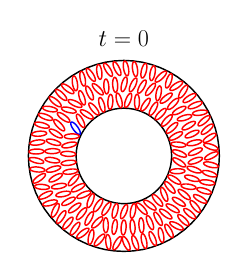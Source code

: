 \begin{tikzpicture}[scale=0.35] 

\begin{axis}[ 
axis equal image, 
scale only axis, 
xmin=-21, 
xmax=21, 
ymin=-21, 
ymax=21, 
hide axis, 
title = {\Huge$t = 0$} 
] 

\addplot [mark=none,black,line width=1.5] table{ 
2.0e+01 0.0e+00 
1.99e+01 1.96e+00 
1.962e+01 3.902e+00 
1.914e+01 5.806e+00 
1.848e+01 7.654e+00 
1.764e+01 9.428e+00 
1.663e+01 1.111e+01 
1.546e+01 1.269e+01 
1.414e+01 1.414e+01 
1.269e+01 1.546e+01 
1.111e+01 1.663e+01 
9.428e+00 1.764e+01 
7.654e+00 1.848e+01 
5.806e+00 1.914e+01 
3.902e+00 1.962e+01 
1.96e+00 1.99e+01 
1.225e-15 2.0e+01 
-1.96e+00 1.99e+01 
-3.902e+00 1.962e+01 
-5.806e+00 1.914e+01 
-7.654e+00 1.848e+01 
-9.428e+00 1.764e+01 
-1.111e+01 1.663e+01 
-1.269e+01 1.546e+01 
-1.414e+01 1.414e+01 
-1.546e+01 1.269e+01 
-1.663e+01 1.111e+01 
-1.764e+01 9.428e+00 
-1.848e+01 7.654e+00 
-1.914e+01 5.806e+00 
-1.962e+01 3.902e+00 
-1.99e+01 1.96e+00 
-2.0e+01 2.449e-15 
-1.99e+01 -1.96e+00 
-1.962e+01 -3.902e+00 
-1.914e+01 -5.806e+00 
-1.848e+01 -7.654e+00 
-1.764e+01 -9.428e+00 
-1.663e+01 -1.111e+01 
-1.546e+01 -1.269e+01 
-1.414e+01 -1.414e+01 
-1.269e+01 -1.546e+01 
-1.111e+01 -1.663e+01 
-9.428e+00 -1.764e+01 
-7.654e+00 -1.848e+01 
-5.806e+00 -1.914e+01 
-3.902e+00 -1.962e+01 
-1.96e+00 -1.99e+01 
-3.674e-15 -2.0e+01 
1.96e+00 -1.99e+01 
3.902e+00 -1.962e+01 
5.806e+00 -1.914e+01 
7.654e+00 -1.848e+01 
9.428e+00 -1.764e+01 
1.111e+01 -1.663e+01 
1.269e+01 -1.546e+01 
1.414e+01 -1.414e+01 
1.546e+01 -1.269e+01 
1.663e+01 -1.111e+01 
1.764e+01 -9.428e+00 
1.848e+01 -7.654e+00 
1.914e+01 -5.806e+00 
1.962e+01 -3.902e+00 
1.99e+01 -1.96e+00 
2.0e+01 0.0e+00 
}; 
\addplot [mark=none,black,line width=1.5] table{ 
1.0e+01 0.0e+00 
9.952e+00 -9.802e-01 
9.808e+00 -1.951e+00 
9.569e+00 -2.903e+00 
9.239e+00 -3.827e+00 
8.819e+00 -4.714e+00 
8.315e+00 -5.556e+00 
7.73e+00 -6.344e+00 
7.071e+00 -7.071e+00 
6.344e+00 -7.73e+00 
5.556e+00 -8.315e+00 
4.714e+00 -8.819e+00 
3.827e+00 -9.239e+00 
2.903e+00 -9.569e+00 
1.951e+00 -9.808e+00 
9.802e-01 -9.952e+00 
6.123e-16 -1.0e+01 
-9.802e-01 -9.952e+00 
-1.951e+00 -9.808e+00 
-2.903e+00 -9.569e+00 
-3.827e+00 -9.239e+00 
-4.714e+00 -8.819e+00 
-5.556e+00 -8.315e+00 
-6.344e+00 -7.73e+00 
-7.071e+00 -7.071e+00 
-7.73e+00 -6.344e+00 
-8.315e+00 -5.556e+00 
-8.819e+00 -4.714e+00 
-9.239e+00 -3.827e+00 
-9.569e+00 -2.903e+00 
-9.808e+00 -1.951e+00 
-9.952e+00 -9.802e-01 
-1.0e+01 -1.225e-15 
-9.952e+00 9.802e-01 
-9.808e+00 1.951e+00 
-9.569e+00 2.903e+00 
-9.239e+00 3.827e+00 
-8.819e+00 4.714e+00 
-8.315e+00 5.556e+00 
-7.73e+00 6.344e+00 
-7.071e+00 7.071e+00 
-6.344e+00 7.73e+00 
-5.556e+00 8.315e+00 
-4.714e+00 8.819e+00 
-3.827e+00 9.239e+00 
-2.903e+00 9.569e+00 
-1.951e+00 9.808e+00 
-9.802e-01 9.952e+00 
-1.837e-15 1.0e+01 
9.802e-01 9.952e+00 
1.951e+00 9.808e+00 
2.903e+00 9.569e+00 
3.827e+00 9.239e+00 
4.714e+00 8.819e+00 
5.556e+00 8.315e+00 
6.344e+00 7.73e+00 
7.071e+00 7.071e+00 
7.73e+00 6.344e+00 
8.315e+00 5.556e+00 
8.819e+00 4.714e+00 
9.239e+00 3.827e+00 
9.569e+00 2.903e+00 
9.808e+00 1.951e+00 
9.952e+00 9.802e-01 
1.0e+01 0.0e+00 
}; 
\addplot [mark=none,blue,line width=1.5] table{ 
-9.17e+00 4.561e+00 
-9.125e+00 4.668e+00 
-9.118e+00 4.819e+00 
-9.15e+00 5.006e+00 
-9.219e+00 5.224e+00 
-9.323e+00 5.464e+00 
-9.458e+00 5.717e+00 
-9.619e+00 5.972e+00 
-9.799e+00 6.221e+00 
-9.992e+00 6.454e+00 
-1.019e+01 6.661e+00 
-1.038e+01 6.835e+00 
-1.057e+01 6.969e+00 
-1.074e+01 7.058e+00 
-1.088e+01 7.098e+00 
-1.1e+01 7.088e+00 
-1.108e+01 7.029e+00 
-1.113e+01 6.922e+00 
-1.113e+01 6.772e+00 
-1.11e+01 6.584e+00 
-1.103e+01 6.366e+00 
-1.093e+01 6.126e+00 
-1.079e+01 5.874e+00 
-1.063e+01 5.618e+00 
-1.045e+01 5.369e+00 
-1.026e+01 5.137e+00 
-1.006e+01 4.929e+00 
-9.866e+00 4.756e+00 
-9.681e+00 4.622e+00 
-9.513e+00 4.533e+00 
-9.368e+00 4.492e+00 
-9.252e+00 4.502e+00 
-9.17e+00 4.561e+00 
}; 
\addplot [mark=none,red,line width=1.5] table{ 
-9.366e+00 4.179e+00 
-9.428e+00 4.277e+00 
-9.547e+00 4.368e+00 
-9.72e+00 4.449e+00 
-9.938e+00 4.516e+00 
-1.02e+01 4.567e+00 
-1.048e+01 4.6e+00 
-1.078e+01 4.613e+00 
-1.109e+01 4.607e+00 
-1.139e+01 4.581e+00 
-1.167e+01 4.536e+00 
-1.193e+01 4.475e+00 
-1.214e+01 4.399e+00 
-1.231e+01 4.311e+00 
-1.243e+01 4.215e+00 
-1.248e+01 4.114e+00 
-1.248e+01 4.013e+00 
-1.242e+01 3.915e+00 
-1.23e+01 3.824e+00 
-1.213e+01 3.743e+00 
-1.191e+01 3.676e+00 
-1.165e+01 3.625e+00 
-1.137e+01 3.592e+00 
-1.107e+01 3.578e+00 
-1.076e+01 3.585e+00 
-1.046e+01 3.611e+00 
-1.018e+01 3.655e+00 
-9.922e+00 3.717e+00 
-9.706e+00 3.793e+00 
-9.537e+00 3.881e+00 
-9.422e+00 3.977e+00 
-9.364e+00 4.078e+00 
-9.366e+00 4.179e+00 
}; 
\addplot [mark=none,red,line width=1.5] table{ 
-9.929e+00 2.683e+00 
-1.001e+01 2.767e+00 
-1.014e+01 2.832e+00 
-1.033e+01 2.877e+00 
-1.056e+01 2.899e+00 
-1.082e+01 2.897e+00 
-1.111e+01 2.873e+00 
-1.14e+01 2.826e+00 
-1.17e+01 2.759e+00 
-1.199e+01 2.673e+00 
-1.226e+01 2.573e+00 
-1.25e+01 2.462e+00 
-1.269e+01 2.344e+00 
-1.284e+01 2.224e+00 
-1.294e+01 2.107e+00 
-1.297e+01 1.997e+00 
-1.295e+01 1.898e+00 
-1.287e+01 1.815e+00 
-1.273e+01 1.749e+00 
-1.255e+01 1.704e+00 
-1.232e+01 1.682e+00 
-1.206e+01 1.683e+00 
-1.177e+01 1.708e+00 
-1.148e+01 1.755e+00 
-1.118e+01 1.822e+00 
-1.089e+01 1.908e+00 
-1.062e+01 2.008e+00 
-1.038e+01 2.119e+00 
-1.019e+01 2.237e+00 
-1.004e+01 2.357e+00 
-9.944e+00 2.474e+00 
-9.907e+00 2.584e+00 
-9.929e+00 2.683e+00 
}; 
\addplot [mark=none,red,line width=1.5] table{ 
-1.01e+01 4.061e-01 
-1.015e+01 5.08e-01 
-1.027e+01 6.069e-01 
-1.043e+01 6.987e-01 
-1.065e+01 7.801e-01 
-1.09e+01 8.479e-01 
-1.118e+01 8.994e-01 
-1.148e+01 9.327e-01 
-1.179e+01 9.466e-01 
-1.209e+01 9.404e-01 
-1.238e+01 9.145e-01 
-1.263e+01 8.698e-01 
-1.285e+01 8.08e-01 
-1.303e+01 7.315e-01 
-1.315e+01 6.433e-01 
-1.321e+01 5.467e-01 
-1.322e+01 4.455e-01 
-1.316e+01 3.435e-01 
-1.305e+01 2.447e-01 
-1.288e+01 1.529e-01 
-1.267e+01 7.149e-02 
-1.242e+01 3.73e-03 
-1.214e+01 -4.781e-02 
-1.184e+01 -8.114e-02 
-1.153e+01 -9.5e-02 
-1.123e+01 -8.884e-02 
-1.094e+01 -6.29e-02 
-1.068e+01 -1.819e-02 
-1.046e+01 4.359e-02 
-1.029e+01 1.201e-01 
-1.017e+01 2.083e-01 
-1.01e+01 3.048e-01 
-1.01e+01 4.061e-01 
}; 
\addplot [mark=none,red,line width=1.5] table{ 
-1.003e+01 -1.222e+00 
-1.01e+01 -1.13e+00 
-1.023e+01 -1.05e+00 
-1.041e+01 -9.858e-01 
-1.063e+01 -9.395e-01 
-1.089e+01 -9.127e-01 
-1.118e+01 -9.066e-01 
-1.148e+01 -9.214e-01 
-1.179e+01 -9.565e-01 
-1.208e+01 -1.01e+00 
-1.236e+01 -1.081e+00 
-1.261e+01 -1.167e+00 
-1.282e+01 -1.263e+00 
-1.298e+01 -1.366e+00 
-1.308e+01 -1.472e+00 
-1.313e+01 -1.578e+00 
-1.312e+01 -1.678e+00 
-1.305e+01 -1.77e+00 
-1.292e+01 -1.85e+00 
-1.274e+01 -1.914e+00 
-1.252e+01 -1.96e+00 
-1.226e+01 -1.987e+00 
-1.197e+01 -1.993e+00 
-1.167e+01 -1.978e+00 
-1.137e+01 -1.943e+00 
-1.107e+01 -1.889e+00 
-1.079e+01 -1.818e+00 
-1.054e+01 -1.733e+00 
-1.034e+01 -1.637e+00 
-1.018e+01 -1.534e+00 
-1.007e+01 -1.428e+00 
-1.002e+01 -1.322e+00 
-1.003e+01 -1.222e+00 
}; 
\addplot [mark=none,red,line width=1.5] table{ 
-9.655e+00 -3.031e+00 
-9.727e+00 -2.941e+00 
-9.856e+00 -2.864e+00 
-1.004e+01 -2.803e+00 
-1.026e+01 -2.76e+00 
-1.052e+01 -2.739e+00 
-1.081e+01 -2.738e+00 
-1.111e+01 -2.758e+00 
-1.141e+01 -2.799e+00 
-1.171e+01 -2.858e+00 
-1.199e+01 -2.934e+00 
-1.223e+01 -3.024e+00 
-1.244e+01 -3.123e+00 
-1.26e+01 -3.23e+00 
-1.27e+01 -3.338e+00 
-1.275e+01 -3.444e+00 
-1.273e+01 -3.545e+00 
-1.266e+01 -3.635e+00 
-1.253e+01 -3.713e+00 
-1.235e+01 -3.773e+00 
-1.213e+01 -3.816e+00 
-1.187e+01 -3.838e+00 
-1.158e+01 -3.839e+00 
-1.128e+01 -3.818e+00 
-1.097e+01 -3.778e+00 
-1.068e+01 -3.718e+00 
-1.04e+01 -3.642e+00 
-1.016e+01 -3.553e+00 
-9.95e+00 -3.453e+00 
-9.792e+00 -3.347e+00 
-9.687e+00 -3.238e+00 
-9.641e+00 -3.132e+00 
-9.655e+00 -3.031e+00 
}; 
\addplot [mark=none,red,line width=1.5] table{ 
-9.499e+00 -3.862e+00 
-9.613e+00 -3.839e+00 
-9.761e+00 -3.861e+00 
-9.939e+00 -3.929e+00 
-1.014e+01 -4.04e+00 
-1.035e+01 -4.189e+00 
-1.058e+01 -4.371e+00 
-1.079e+01 -4.579e+00 
-1.1e+01 -4.804e+00 
-1.119e+01 -5.039e+00 
-1.136e+01 -5.274e+00 
-1.149e+01 -5.499e+00 
-1.159e+01 -5.707e+00 
-1.164e+01 -5.89e+00 
-1.165e+01 -6.04e+00 
-1.162e+01 -6.151e+00 
-1.154e+01 -6.22e+00 
-1.143e+01 -6.244e+00 
-1.128e+01 -6.221e+00 
-1.11e+01 -6.153e+00 
-1.09e+01 -6.042e+00 
-1.069e+01 -5.893e+00 
-1.047e+01 -5.711e+00 
-1.025e+01 -5.503e+00 
-1.004e+01 -5.278e+00 
-9.849e+00 -5.043e+00 
-9.685e+00 -4.809e+00 
-9.553e+00 -4.583e+00 
-9.458e+00 -4.375e+00 
-9.404e+00 -4.192e+00 
-9.392e+00 -4.043e+00 
-9.425e+00 -3.931e+00 
-9.499e+00 -3.862e+00 
}; 
\addplot [mark=none,red,line width=1.5] table{ 
-8.22e+00 -5.892e+00 
-8.319e+00 -5.832e+00 
-8.467e+00 -5.804e+00 
-8.657e+00 -5.809e+00 
-8.883e+00 -5.847e+00 
-9.135e+00 -5.916e+00 
-9.404e+00 -6.014e+00 
-9.68e+00 -6.137e+00 
-9.952e+00 -6.28e+00 
-1.021e+01 -6.438e+00 
-1.044e+01 -6.604e+00 
-1.064e+01 -6.773e+00 
-1.08e+01 -6.938e+00 
-1.091e+01 -7.092e+00 
-1.097e+01 -7.23e+00 
-1.098e+01 -7.345e+00 
-1.093e+01 -7.435e+00 
-1.083e+01 -7.495e+00 
-1.069e+01 -7.523e+00 
-1.05e+01 -7.518e+00 
-1.027e+01 -7.48e+00 
-1.002e+01 -7.411e+00 
-9.748e+00 -7.313e+00 
-9.473e+00 -7.19e+00 
-9.201e+00 -7.047e+00 
-8.943e+00 -6.889e+00 
-8.71e+00 -6.723e+00 
-8.511e+00 -6.554e+00 
-8.352e+00 -6.389e+00 
-8.24e+00 -6.235e+00 
-8.18e+00 -6.098e+00 
-8.173e+00 -5.982e+00 
-8.22e+00 -5.892e+00 
}; 
\addplot [mark=none,red,line width=1.5] table{ 
-6.968e+00 -7.456e+00 
-7.062e+00 -7.388e+00 
-7.207e+00 -7.348e+00 
-7.397e+00 -7.337e+00 
-7.625e+00 -7.356e+00 
-7.882e+00 -7.405e+00 
-8.159e+00 -7.48e+00 
-8.444e+00 -7.58e+00 
-8.726e+00 -7.7e+00 
-8.996e+00 -7.837e+00 
-9.242e+00 -7.984e+00 
-9.455e+00 -8.135e+00 
-9.627e+00 -8.286e+00 
-9.751e+00 -8.431e+00 
-9.822e+00 -8.563e+00 
-9.838e+00 -8.678e+00 
-9.799e+00 -8.771e+00 
-9.704e+00 -8.839e+00 
-9.56e+00 -8.879e+00 
-9.37e+00 -8.89e+00 
-9.142e+00 -8.871e+00 
-8.884e+00 -8.822e+00 
-8.608e+00 -8.747e+00 
-8.323e+00 -8.647e+00 
-8.041e+00 -8.527e+00 
-7.771e+00 -8.39e+00 
-7.525e+00 -8.243e+00 
-7.312e+00 -8.091e+00 
-7.141e+00 -7.941e+00 
-7.016e+00 -7.796e+00 
-6.945e+00 -7.664e+00 
-6.929e+00 -7.549e+00 
-6.968e+00 -7.456e+00 
}; 
\addplot [mark=none,red,line width=1.5] table{ 
-6.447e+00 -7.884e+00 
-6.561e+00 -7.903e+00 
-6.692e+00 -7.978e+00 
-6.833e+00 -8.106e+00 
-6.979e+00 -8.282e+00 
-7.126e+00 -8.499e+00 
-7.266e+00 -8.748e+00 
-7.395e+00 -9.021e+00 
-7.508e+00 -9.307e+00 
-7.601e+00 -9.594e+00 
-7.669e+00 -9.873e+00 
-7.71e+00 -1.013e+01 
-7.724e+00 -1.036e+01 
-7.708e+00 -1.055e+01 
-7.664e+00 -1.069e+01 
-7.594e+00 -1.079e+01 
-7.5e+00 -1.082e+01 
-7.385e+00 -1.08e+01 
-7.255e+00 -1.073e+01 
-7.114e+00 -1.06e+01 
-6.967e+00 -1.042e+01 
-6.821e+00 -1.021e+01 
-6.681e+00 -9.958e+00 
-6.552e+00 -9.685e+00 
-6.439e+00 -9.399e+00 
-6.346e+00 -9.112e+00 
-6.278e+00 -8.834e+00 
-6.236e+00 -8.576e+00 
-6.223e+00 -8.347e+00 
-6.239e+00 -8.158e+00 
-6.282e+00 -8.014e+00 
-6.353e+00 -7.921e+00 
-6.447e+00 -7.884e+00 
}; 
\addplot [mark=none,red,line width=1.5] table{ 
-4.566e+00 -9.021e+00 
-4.682e+00 -9.017e+00 
-4.825e+00 -9.063e+00 
-4.989e+00 -9.159e+00 
-5.168e+00 -9.301e+00 
-5.356e+00 -9.483e+00 
-5.545e+00 -9.699e+00 
-5.727e+00 -9.939e+00 
-5.897e+00 -1.02e+01 
-6.046e+00 -1.046e+01 
-6.17e+00 -1.072e+01 
-6.264e+00 -1.096e+01 
-6.324e+00 -1.118e+01 
-6.348e+00 -1.137e+01 
-6.334e+00 -1.152e+01 
-6.284e+00 -1.162e+01 
-6.2e+00 -1.168e+01 
-6.084e+00 -1.169e+01 
-5.941e+00 -1.164e+01 
-5.777e+00 -1.154e+01 
-5.597e+00 -1.14e+01 
-5.409e+00 -1.122e+01 
-5.221e+00 -1.1e+01 
-5.038e+00 -1.076e+01 
-4.869e+00 -1.051e+01 
-4.719e+00 -1.024e+01 
-4.595e+00 -9.985e+00 
-4.502e+00 -9.741e+00 
-4.442e+00 -9.52e+00 
-4.418e+00 -9.332e+00 
-4.431e+00 -9.182e+00 
-4.481e+00 -9.077e+00 
-4.566e+00 -9.021e+00 
}; 
\addplot [mark=none,red,line width=1.5] table{ 
-2.865e+00 -9.733e+00 
-2.981e+00 -9.731e+00 
-3.123e+00 -9.781e+00 
-3.285e+00 -9.88e+00 
-3.461e+00 -1.003e+01 
-3.645e+00 -1.021e+01 
-3.829e+00 -1.043e+01 
-4.006e+00 -1.068e+01 
-4.17e+00 -1.094e+01 
-4.314e+00 -1.12e+01 
-4.432e+00 -1.146e+01 
-4.521e+00 -1.171e+01 
-4.576e+00 -1.193e+01 
-4.595e+00 -1.212e+01 
-4.579e+00 -1.227e+01 
-4.527e+00 -1.237e+01 
-4.441e+00 -1.243e+01 
-4.325e+00 -1.243e+01 
-4.183e+00 -1.238e+01 
-4.021e+00 -1.228e+01 
-3.844e+00 -1.213e+01 
-3.66e+00 -1.195e+01 
-3.477e+00 -1.173e+01 
-3.299e+00 -1.148e+01 
-3.136e+00 -1.122e+01 
-2.992e+00 -1.096e+01 
-2.873e+00 -1.07e+01 
-2.785e+00 -1.045e+01 
-2.73e+00 -1.023e+01 
-2.71e+00 -1.004e+01 
-2.727e+00 -9.891e+00 
-2.779e+00 -9.787e+00 
-2.865e+00 -9.733e+00 
}; 
\addplot [mark=none,red,line width=1.5] table{ 
-1.494e+00 -9.998e+00 
-1.605e+00 -1.003e+01 
-1.725e+00 -1.012e+01 
-1.849e+00 -1.027e+01 
-1.971e+00 -1.046e+01 
-2.089e+00 -1.069e+01 
-2.196e+00 -1.096e+01 
-2.289e+00 -1.125e+01 
-2.364e+00 -1.155e+01 
-2.419e+00 -1.184e+01 
-2.451e+00 -1.213e+01 
-2.459e+00 -1.239e+01 
-2.443e+00 -1.262e+01 
-2.403e+00 -1.28e+01 
-2.341e+00 -1.294e+01 
-2.26e+00 -1.302e+01 
-2.162e+00 -1.305e+01 
-2.05e+00 -1.301e+01 
-1.931e+00 -1.292e+01 
-1.807e+00 -1.278e+01 
-1.685e+00 -1.258e+01 
-1.567e+00 -1.235e+01 
-1.46e+00 -1.208e+01 
-1.367e+00 -1.18e+01 
-1.292e+00 -1.15e+01 
-1.237e+00 -1.12e+01 
-1.205e+00 -1.092e+01 
-1.197e+00 -1.066e+01 
-1.213e+00 -1.043e+01 
-1.253e+00 -1.024e+01 
-1.315e+00 -1.011e+01 
-1.396e+00 -1.002e+01 
-1.494e+00 -9.998e+00 
}; 
\addplot [mark=none,red,line width=1.5] table{ 
5.704e-01 -1.02e+01 
4.559e-01 -1.022e+01 
3.256e-01 -1.029e+01 
1.845e-01 -1.042e+01 
3.804e-02 -1.06e+01 
-1.082e-01 -1.081e+01 
-2.487e-01 -1.106e+01 
-3.779e-01 -1.133e+01 
-4.908e-01 -1.162e+01 
-5.832e-01 -1.191e+01 
-6.515e-01 -1.219e+01 
-6.931e-01 -1.244e+01 
-7.064e-01 -1.267e+01 
-6.908e-01 -1.286e+01 
-6.47e-01 -1.301e+01 
-5.766e-01 -1.31e+01 
-4.824e-01 -1.314e+01 
-3.679e-01 -1.312e+01 
-2.376e-01 -1.304e+01 
-9.652e-02 -1.291e+01 
4.998e-02 -1.274e+01 
1.963e-01 -1.252e+01 
3.367e-01 -1.227e+01 
4.659e-01 -1.2e+01 
5.788e-01 -1.171e+01 
6.713e-01 -1.143e+01 
7.396e-01 -1.115e+01 
7.811e-01 -1.089e+01 
7.944e-01 -1.066e+01 
7.788e-01 -1.047e+01 
7.35e-01 -1.033e+01 
6.646e-01 -1.024e+01 
5.704e-01 -1.02e+01 
}; 
\addplot [mark=none,red,line width=1.5] table{ 
2.147e+00 -9.966e+00 
2.039e+00 -1.001e+01 
1.925e+00 -1.01e+01 
1.812e+00 -1.026e+01 
1.702e+00 -1.046e+01 
1.6e+00 -1.07e+01 
1.511e+00 -1.097e+01 
1.437e+00 -1.126e+01 
1.381e+00 -1.157e+01 
1.346e+00 -1.187e+01 
1.333e+00 -1.215e+01 
1.342e+00 -1.241e+01 
1.373e+00 -1.264e+01 
1.425e+00 -1.282e+01 
1.496e+00 -1.296e+01 
1.583e+00 -1.303e+01 
1.683e+00 -1.305e+01 
1.791e+00 -1.301e+01 
1.904e+00 -1.291e+01 
2.018e+00 -1.276e+01 
2.128e+00 -1.256e+01 
2.229e+00 -1.232e+01 
2.319e+00 -1.204e+01 
2.393e+00 -1.175e+01 
2.449e+00 -1.145e+01 
2.484e+00 -1.115e+01 
2.497e+00 -1.086e+01 
2.488e+00 -1.06e+01 
2.457e+00 -1.038e+01 
2.405e+00 -1.019e+01 
2.334e+00 -1.006e+01 
2.247e+00 -9.984e+00 
2.147e+00 -9.966e+00 
}; 
\addplot [mark=none,red,line width=1.5] table{ 
2.644e+00 -9.938e+00 
2.612e+00 -1.005e+01 
2.622e+00 -1.02e+01 
2.675e+00 -1.038e+01 
2.77e+00 -1.059e+01 
2.901e+00 -1.082e+01 
3.064e+00 -1.105e+01 
3.253e+00 -1.129e+01 
3.461e+00 -1.151e+01 
3.679e+00 -1.172e+01 
3.9e+00 -1.19e+01 
4.114e+00 -1.206e+01 
4.314e+00 -1.217e+01 
4.491e+00 -1.224e+01 
4.64e+00 -1.226e+01 
4.753e+00 -1.224e+01 
4.828e+00 -1.217e+01 
4.861e+00 -1.206e+01 
4.85e+00 -1.191e+01 
4.797e+00 -1.172e+01 
4.703e+00 -1.151e+01 
4.572e+00 -1.129e+01 
4.408e+00 -1.105e+01 
4.219e+00 -1.082e+01 
4.011e+00 -1.059e+01 
3.793e+00 -1.038e+01 
3.572e+00 -1.02e+01 
3.358e+00 -1.005e+01 
3.159e+00 -9.938e+00 
2.981e+00 -9.869e+00 
2.833e+00 -9.846e+00 
2.719e+00 -9.869e+00 
2.644e+00 -9.938e+00 
}; 
\addplot [mark=none,red,line width=1.5] table{ 
4.192e+00 -9.402e+00 
4.179e+00 -9.517e+00 
4.215e+00 -9.663e+00 
4.3e+00 -9.833e+00 
4.428e+00 -1.002e+01 
4.597e+00 -1.022e+01 
4.799e+00 -1.043e+01 
5.026e+00 -1.062e+01 
5.27e+00 -1.081e+01 
5.521e+00 -1.098e+01 
5.77e+00 -1.112e+01 
6.007e+00 -1.123e+01 
6.223e+00 -1.131e+01 
6.41e+00 -1.134e+01 
6.56e+00 -1.134e+01 
6.668e+00 -1.13e+01 
6.729e+00 -1.122e+01 
6.742e+00 -1.11e+01 
6.706e+00 -1.096e+01 
6.622e+00 -1.079e+01 
6.493e+00 -1.06e+01 
6.324e+00 -1.04e+01 
6.123e+00 -1.019e+01 
5.896e+00 -9.995e+00 
5.652e+00 -9.808e+00 
5.4e+00 -9.64e+00 
5.152e+00 -9.499e+00 
4.915e+00 -9.388e+00 
4.699e+00 -9.313e+00 
4.512e+00 -9.276e+00 
4.362e+00 -9.279e+00 
4.254e+00 -9.321e+00 
4.192e+00 -9.402e+00 
}; 
\addplot [mark=none,red,line width=1.5] table{ 
5.978e+00 -8.16e+00 
5.943e+00 -8.271e+00 
5.95e+00 -8.421e+00 
5.999e+00 -8.605e+00 
6.088e+00 -8.816e+00 
6.214e+00 -9.045e+00 
6.372e+00 -9.284e+00 
6.556e+00 -9.524e+00 
6.758e+00 -9.755e+00 
6.971e+00 -9.968e+00 
7.187e+00 -1.016e+01 
7.398e+00 -1.031e+01 
7.595e+00 -1.043e+01 
7.771e+00 -1.05e+01 
7.919e+00 -1.053e+01 
8.033e+00 -1.051e+01 
8.109e+00 -1.044e+01 
8.145e+00 -1.033e+01 
8.137e+00 -1.018e+01 
8.088e+00 -9.996e+00 
7.999e+00 -9.785e+00 
7.873e+00 -9.556e+00 
7.716e+00 -9.317e+00 
7.532e+00 -9.077e+00 
7.33e+00 -8.846e+00 
7.116e+00 -8.632e+00 
6.9e+00 -8.444e+00 
6.69e+00 -8.289e+00 
6.493e+00 -8.173e+00 
6.317e+00 -8.1e+00 
6.169e+00 -8.073e+00 
6.055e+00 -8.094e+00 
5.978e+00 -8.16e+00 
}; 
\addplot [mark=none,red,line width=1.5] table{ 
7.798e+00 -6.63e+00 
7.73e+00 -6.723e+00 
7.688e+00 -6.868e+00 
7.676e+00 -7.058e+00 
7.694e+00 -7.286e+00 
7.74e+00 -7.543e+00 
7.813e+00 -7.82e+00 
7.91e+00 -8.106e+00 
8.029e+00 -8.389e+00 
8.163e+00 -8.66e+00 
8.307e+00 -8.907e+00 
8.458e+00 -9.121e+00 
8.607e+00 -9.294e+00 
8.751e+00 -9.42e+00 
8.882e+00 -9.492e+00 
8.997e+00 -9.509e+00 
9.091e+00 -9.47e+00 
9.159e+00 -9.377e+00 
9.2e+00 -9.232e+00 
9.213e+00 -9.042e+00 
9.195e+00 -8.814e+00 
9.149e+00 -8.557e+00 
9.076e+00 -8.28e+00 
8.978e+00 -7.994e+00 
8.86e+00 -7.71e+00 
8.726e+00 -7.44e+00 
8.581e+00 -7.193e+00 
8.431e+00 -6.979e+00 
8.282e+00 -6.806e+00 
8.138e+00 -6.68e+00 
8.007e+00 -6.608e+00 
7.892e+00 -6.591e+00 
7.798e+00 -6.63e+00 
}; 
\addplot [mark=none,red,line width=1.5] table{ 
8.559e+00 -5.452e+00 
8.524e+00 -5.563e+00 
8.531e+00 -5.713e+00 
8.581e+00 -5.897e+00 
8.67e+00 -6.108e+00 
8.796e+00 -6.337e+00 
8.955e+00 -6.576e+00 
9.139e+00 -6.815e+00 
9.341e+00 -7.046e+00 
9.555e+00 -7.259e+00 
9.771e+00 -7.447e+00 
9.982e+00 -7.602e+00 
1.018e+01 -7.718e+00 
1.036e+01 -7.79e+00 
1.05e+01 -7.817e+00 
1.062e+01 -7.797e+00 
1.069e+01 -7.73e+00 
1.073e+01 -7.619e+00 
1.072e+01 -7.469e+00 
1.067e+01 -7.285e+00 
1.058e+01 -7.075e+00 
1.046e+01 -6.846e+00 
1.03e+01 -6.607e+00 
1.011e+01 -6.367e+00 
9.912e+00 -6.136e+00 
9.698e+00 -5.923e+00 
9.482e+00 -5.735e+00 
9.271e+00 -5.58e+00 
9.074e+00 -5.465e+00 
8.898e+00 -5.392e+00 
8.75e+00 -5.365e+00 
8.636e+00 -5.386e+00 
8.559e+00 -5.452e+00 
}; 
\addplot [mark=none,red,line width=1.5] table{ 
9.225e+00 -4.152e+00 
9.221e+00 -4.268e+00 
9.268e+00 -4.411e+00 
9.365e+00 -4.575e+00 
9.508e+00 -4.753e+00 
9.691e+00 -4.94e+00 
9.908e+00 -5.128e+00 
1.015e+01 -5.309e+00 
1.041e+01 -5.476e+00 
1.067e+01 -5.624e+00 
1.093e+01 -5.747e+00 
1.117e+01 -5.839e+00 
1.139e+01 -5.898e+00 
1.158e+01 -5.92e+00 
1.173e+01 -5.906e+00 
1.184e+01 -5.856e+00 
1.189e+01 -5.771e+00 
1.19e+01 -5.655e+00 
1.185e+01 -5.512e+00 
1.175e+01 -5.348e+00 
1.161e+01 -5.17e+00 
1.143e+01 -4.983e+00 
1.121e+01 -4.796e+00 
1.097e+01 -4.615e+00 
1.071e+01 -4.447e+00 
1.045e+01 -4.299e+00 
1.019e+01 -4.176e+00 
9.944e+00 -4.084e+00 
9.723e+00 -4.025e+00 
9.534e+00 -4.003e+00 
9.385e+00 -4.017e+00 
9.28e+00 -4.067e+00 
9.225e+00 -4.152e+00 
}; 
\addplot [mark=none,red,line width=1.5] table{ 
9.66e+00 -3.292e+00 
9.723e+00 -3.39e+00 
9.842e+00 -3.481e+00 
1.002e+01 -3.561e+00 
1.023e+01 -3.627e+00 
1.049e+01 -3.677e+00 
1.078e+01 -3.709e+00 
1.108e+01 -3.722e+00 
1.138e+01 -3.714e+00 
1.169e+01 -3.687e+00 
1.197e+01 -3.641e+00 
1.222e+01 -3.579e+00 
1.244e+01 -3.502e+00 
1.261e+01 -3.413e+00 
1.272e+01 -3.317e+00 
1.278e+01 -3.216e+00 
1.278e+01 -3.115e+00 
1.271e+01 -3.017e+00 
1.259e+01 -2.926e+00 
1.242e+01 -2.846e+00 
1.22e+01 -2.78e+00 
1.195e+01 -2.73e+00 
1.166e+01 -2.698e+00 
1.136e+01 -2.686e+00 
1.105e+01 -2.693e+00 
1.075e+01 -2.72e+00 
1.047e+01 -2.766e+00 
1.022e+01 -2.829e+00 
9.999e+00 -2.905e+00 
9.831e+00 -2.994e+00 
9.715e+00 -3.09e+00 
9.658e+00 -3.191e+00 
9.66e+00 -3.292e+00 
}; 
\addplot [mark=none,red,line width=1.5] table{ 
1.025e+01 -5.586e-01 
1.025e+01 -6.745e-01 
1.029e+01 -8.17e-01 
1.039e+01 -9.804e-01 
1.054e+01 -1.159e+00 
1.072e+01 -1.344e+00 
1.094e+01 -1.531e+00 
1.118e+01 -1.711e+00 
1.144e+01 -1.878e+00 
1.17e+01 -2.025e+00 
1.196e+01 -2.146e+00 
1.22e+01 -2.238e+00 
1.243e+01 -2.296e+00 
1.262e+01 -2.317e+00 
1.276e+01 -2.303e+00 
1.287e+01 -2.252e+00 
1.292e+01 -2.167e+00 
1.293e+01 -2.051e+00 
1.288e+01 -1.908e+00 
1.278e+01 -1.745e+00 
1.264e+01 -1.567e+00 
1.246e+01 -1.381e+00 
1.224e+01 -1.194e+00 
1.2e+01 -1.014e+00 
1.174e+01 -8.472e-01 
1.147e+01 -7.002e-01 
1.121e+01 -5.787e-01 
1.097e+01 -4.873e-01 
1.075e+01 -4.296e-01 
1.056e+01 -4.077e-01 
1.041e+01 -4.225e-01 
1.03e+01 -4.735e-01 
1.025e+01 -5.586e-01 
}; 
\addplot [mark=none,red,line width=1.5] table{ 
1.019e+01 1.055e+00 
1.021e+01 9.403e-01 
1.028e+01 8.092e-01 
1.041e+01 6.668e-01 
1.058e+01 5.186e-01 
1.08e+01 3.701e-01 
1.105e+01 2.272e-01 
1.132e+01 9.525e-02 
1.16e+01 -2.059e-02 
1.189e+01 -1.159e-01 
1.217e+01 -1.87e-01 
1.242e+01 -2.312e-01 
1.265e+01 -2.467e-01 
1.284e+01 -2.331e-01 
1.299e+01 -1.907e-01 
1.308e+01 -1.213e-01 
1.312e+01 -2.742e-02 
1.31e+01 8.722e-02 
1.303e+01 2.183e-01 
1.29e+01 3.606e-01 
1.273e+01 5.089e-01 
1.251e+01 6.574e-01 
1.226e+01 8.003e-01 
1.199e+01 9.322e-01 
1.171e+01 1.048e+00 
1.142e+01 1.143e+00 
1.114e+01 1.214e+00 
1.089e+01 1.259e+00 
1.066e+01 1.274e+00 
1.047e+01 1.261e+00 
1.032e+01 1.218e+00 
1.023e+01 1.149e+00 
1.019e+01 1.055e+00 
}; 
\addplot [mark=none,red,line width=1.5] table{ 
9.866e+00 2.493e+00 
9.915e+00 2.387e+00 
1.002e+01 2.282e+00 
1.018e+01 2.18e+00 
1.039e+01 2.086e+00 
1.064e+01 2.002e+00 
1.092e+01 1.933e+00 
1.121e+01 1.882e+00 
1.152e+01 1.849e+00 
1.182e+01 1.836e+00 
1.211e+01 1.845e+00 
1.237e+01 1.873e+00 
1.259e+01 1.922e+00 
1.277e+01 1.987e+00 
1.29e+01 2.068e+00 
1.297e+01 2.16e+00 
1.298e+01 2.261e+00 
1.293e+01 2.366e+00 
1.282e+01 2.472e+00 
1.266e+01 2.574e+00 
1.245e+01 2.668e+00 
1.22e+01 2.751e+00 
1.193e+01 2.82e+00 
1.163e+01 2.872e+00 
1.132e+01 2.905e+00 
1.102e+01 2.917e+00 
1.074e+01 2.909e+00 
1.048e+01 2.88e+00 
1.025e+01 2.832e+00 
1.007e+01 2.766e+00 
9.947e+00 2.686e+00 
9.877e+00 2.593e+00 
9.866e+00 2.493e+00 
}; 
\addplot [mark=none,red,line width=1.5] table{ 
9.554e+00 3.377e+00 
9.655e+00 3.319e+00 
9.803e+00 3.294e+00 
9.993e+00 3.304e+00 
1.022e+01 3.346e+00 
1.047e+01 3.421e+00 
1.073e+01 3.525e+00 
1.101e+01 3.654e+00 
1.128e+01 3.803e+00 
1.153e+01 3.966e+00 
1.176e+01 4.138e+00 
1.196e+01 4.311e+00 
1.211e+01 4.479e+00 
1.222e+01 4.636e+00 
1.228e+01 4.775e+00 
1.228e+01 4.891e+00 
1.223e+01 4.979e+00 
1.213e+01 5.037e+00 
1.198e+01 5.062e+00 
1.179e+01 5.053e+00 
1.157e+01 5.01e+00 
1.132e+01 4.935e+00 
1.105e+01 4.831e+00 
1.078e+01 4.702e+00 
1.051e+01 4.553e+00 
1.026e+01 4.39e+00 
1.003e+01 4.218e+00 
9.83e+00 4.045e+00 
9.675e+00 3.877e+00 
9.566e+00 3.72e+00 
9.509e+00 3.582e+00 
9.505e+00 3.466e+00 
9.554e+00 3.377e+00 
}; 
\addplot [mark=none,red,line width=1.5] table{ 
8.97e+00 4.776e+00 
9.082e+00 4.744e+00 
9.232e+00 4.755e+00 
9.414e+00 4.809e+00 
9.622e+00 4.903e+00 
9.848e+00 5.035e+00 
1.008e+01 5.199e+00 
1.032e+01 5.389e+00 
1.054e+01 5.598e+00 
1.075e+01 5.817e+00 
1.093e+01 6.038e+00 
1.108e+01 6.253e+00 
1.119e+01 6.452e+00 
1.126e+01 6.63e+00 
1.129e+01 6.779e+00 
1.126e+01 6.892e+00 
1.119e+01 6.967e+00 
1.108e+01 6.999e+00 
1.093e+01 6.988e+00 
1.075e+01 6.934e+00 
1.054e+01 6.84e+00 
1.032e+01 6.707e+00 
1.008e+01 6.543e+00 
9.845e+00 6.354e+00 
9.62e+00 6.145e+00 
9.412e+00 5.926e+00 
9.23e+00 5.705e+00 
9.08e+00 5.49e+00 
8.969e+00 5.29e+00 
8.901e+00 5.113e+00 
8.878e+00 4.964e+00 
8.902e+00 4.85e+00 
8.97e+00 4.776e+00 
}; 
\addplot [mark=none,red,line width=1.5] table{ 
7.991e+00 6.23e+00 
8.105e+00 6.207e+00 
8.254e+00 6.23e+00 
8.431e+00 6.299e+00 
8.631e+00 6.41e+00 
8.845e+00 6.56e+00 
9.066e+00 6.743e+00 
9.284e+00 6.951e+00 
9.492e+00 7.178e+00 
9.681e+00 7.413e+00 
9.845e+00 7.648e+00 
9.976e+00 7.874e+00 
1.007e+01 8.083e+00 
1.012e+01 8.265e+00 
1.013e+01 8.415e+00 
1.01e+01 8.527e+00 
1.003e+01 8.595e+00 
9.913e+00 8.618e+00 
9.765e+00 8.595e+00 
9.587e+00 8.527e+00 
9.387e+00 8.415e+00 
9.173e+00 8.265e+00 
8.953e+00 8.082e+00 
8.734e+00 7.874e+00 
8.526e+00 7.647e+00 
8.337e+00 7.412e+00 
8.174e+00 7.177e+00 
8.042e+00 6.951e+00 
7.948e+00 6.742e+00 
7.895e+00 6.56e+00 
7.884e+00 6.41e+00 
7.917e+00 6.298e+00 
7.991e+00 6.23e+00 
}; 
\addplot [mark=none,red,line width=1.5] table{ 
6.657e+00 7.604e+00 
6.77e+00 7.578e+00 
6.919e+00 7.598e+00 
7.098e+00 7.662e+00 
7.301e+00 7.769e+00 
7.519e+00 7.914e+00 
7.744e+00 8.091e+00 
7.967e+00 8.294e+00 
8.18e+00 8.515e+00 
8.375e+00 8.746e+00 
8.544e+00 8.977e+00 
8.681e+00 9.2e+00 
8.78e+00 9.406e+00 
8.838e+00 9.587e+00 
8.853e+00 9.737e+00 
8.823e+00 9.849e+00 
8.75e+00 9.919e+00 
8.637e+00 9.945e+00 
8.488e+00 9.926e+00 
8.309e+00 9.861e+00 
8.106e+00 9.755e+00 
7.888e+00 9.61e+00 
7.663e+00 9.433e+00 
7.44e+00 9.229e+00 
7.227e+00 9.008e+00 
7.032e+00 8.778e+00 
6.862e+00 8.547e+00 
6.726e+00 8.324e+00 
6.626e+00 8.118e+00 
6.569e+00 7.936e+00 
6.554e+00 7.787e+00 
6.584e+00 7.675e+00 
6.657e+00 7.604e+00 
}; 
\addplot [mark=none,red,line width=1.5] table{ 
5.473e+00 8.502e+00 
5.589e+00 8.505e+00 
5.729e+00 8.562e+00 
5.886e+00 8.668e+00 
6.055e+00 8.822e+00 
6.23e+00 9.017e+00 
6.404e+00 9.244e+00 
6.57e+00 9.497e+00 
6.721e+00 9.764e+00 
6.853e+00 1.004e+01 
6.959e+00 1.03e+01 
7.036e+00 1.055e+01 
7.081e+00 1.078e+01 
7.092e+00 1.097e+01 
7.068e+00 1.111e+01 
7.011e+00 1.122e+01 
6.923e+00 1.127e+01 
6.807e+00 1.126e+01 
6.668e+00 1.121e+01 
6.511e+00 1.11e+01 
6.341e+00 1.095e+01 
6.166e+00 1.075e+01 
5.992e+00 1.052e+01 
5.827e+00 1.027e+01 
5.675e+00 1.0e+01 
5.544e+00 9.732e+00 
5.437e+00 9.466e+00 
5.36e+00 9.216e+00 
5.316e+00 8.992e+00 
5.305e+00 8.802e+00 
5.328e+00 8.653e+00 
5.385e+00 8.552e+00 
5.473e+00 8.502e+00 
}; 
\addplot [mark=none,red,line width=1.5] table{ 
3.706e+00 9.427e+00 
3.821e+00 9.421e+00 
3.965e+00 9.467e+00 
4.13e+00 9.562e+00 
4.31e+00 9.702e+00 
4.499e+00 9.883e+00 
4.69e+00 1.01e+01 
4.874e+00 1.034e+01 
5.045e+00 1.059e+01 
5.197e+00 1.085e+01 
5.322e+00 1.111e+01 
5.418e+00 1.135e+01 
5.48e+00 1.157e+01 
5.505e+00 1.176e+01 
5.493e+00 1.191e+01 
5.443e+00 1.202e+01 
5.359e+00 1.207e+01 
5.243e+00 1.208e+01 
5.1e+00 1.203e+01 
4.935e+00 1.194e+01 
4.755e+00 1.18e+01 
4.566e+00 1.162e+01 
4.375e+00 1.14e+01 
4.191e+00 1.116e+01 
4.02e+00 1.091e+01 
3.868e+00 1.065e+01 
3.742e+00 1.039e+01 
3.647e+00 1.015e+01 
3.585e+00 9.927e+00 
3.56e+00 9.738e+00 
3.572e+00 9.589e+00 
3.621e+00 9.483e+00 
3.706e+00 9.427e+00 
}; 
\addplot [mark=none,red,line width=1.5] table{ 
2.789e+00 9.778e+00 
2.888e+00 9.837e+00 
2.983e+00 9.954e+00 
3.068e+00 1.012e+01 
3.142e+00 1.034e+01 
3.2e+00 1.06e+01 
3.241e+00 1.088e+01 
3.263e+00 1.118e+01 
3.265e+00 1.149e+01 
3.247e+00 1.179e+01 
3.211e+00 1.207e+01 
3.156e+00 1.233e+01 
3.086e+00 1.255e+01 
3.003e+00 1.272e+01 
2.91e+00 1.284e+01 
2.811e+00 1.29e+01 
2.71e+00 1.29e+01 
2.61e+00 1.284e+01 
2.516e+00 1.272e+01 
2.43e+00 1.255e+01 
2.357e+00 1.234e+01 
2.299e+00 1.208e+01 
2.258e+00 1.18e+01 
2.236e+00 1.149e+01 
2.234e+00 1.119e+01 
2.251e+00 1.089e+01 
2.288e+00 1.06e+01 
2.342e+00 1.035e+01 
2.413e+00 1.013e+01 
2.496e+00 9.958e+00 
2.588e+00 9.84e+00 
2.687e+00 9.779e+00 
2.789e+00 9.778e+00 
}; 
\addplot [mark=none,red,line width=1.5] table{ 
3.783e-01 1.016e+01 
4.926e-01 1.018e+01 
6.224e-01 1.026e+01 
7.626e-01 1.038e+01 
9.08e-01 1.056e+01 
1.053e+00 1.078e+01 
1.192e+00 1.103e+01 
1.319e+00 1.13e+01 
1.43e+00 1.159e+01 
1.52e+00 1.188e+01 
1.587e+00 1.216e+01 
1.627e+00 1.242e+01 
1.639e+00 1.264e+01 
1.622e+00 1.283e+01 
1.577e+00 1.298e+01 
1.506e+00 1.307e+01 
1.411e+00 1.31e+01 
1.297e+00 1.308e+01 
1.167e+00 1.301e+01 
1.027e+00 1.288e+01 
8.818e-01 1.27e+01 
7.37e-01 1.249e+01 
5.982e-01 1.224e+01 
4.708e-01 1.196e+01 
3.598e-01 1.167e+01 
2.693e-01 1.139e+01 
2.028e-01 1.111e+01 
1.629e-01 1.085e+01 
1.512e-01 1.062e+01 
1.68e-01 1.043e+01 
2.128e-01 1.029e+01 
2.838e-01 1.02e+01 
3.783e-01 1.016e+01 
}; 
\addplot [mark=none,red,line width=1.5] table{ 
-5.322e-01 1.013e+01 
-4.516e-01 1.022e+01 
-3.914e-01 1.035e+01 
-3.539e-01 1.054e+01 
-3.406e-01 1.077e+01 
-3.52e-01 1.103e+01 
-3.876e-01 1.131e+01 
-4.46e-01 1.161e+01 
-5.251e-01 1.191e+01 
-6.218e-01 1.219e+01 
-7.323e-01 1.246e+01 
-8.525e-01 1.269e+01 
-9.776e-01 1.288e+01 
-1.103e+00 1.302e+01 
-1.224e+00 1.311e+01 
-1.335e+00 1.315e+01 
-1.433e+00 1.312e+01 
-1.514e+00 1.304e+01 
-1.574e+00 1.29e+01 
-1.611e+00 1.271e+01 
-1.625e+00 1.248e+01 
-1.613e+00 1.222e+01 
-1.578e+00 1.194e+01 
-1.519e+00 1.164e+01 
-1.44e+00 1.134e+01 
-1.343e+00 1.106e+01 
-1.233e+00 1.079e+01 
-1.113e+00 1.056e+01 
-9.876e-01 1.037e+01 
-8.623e-01 1.023e+01 
-7.416e-01 1.014e+01 
-6.301e-01 1.01e+01 
-5.322e-01 1.013e+01 
}; 
\addplot [mark=none,red,line width=1.5] table{ 
-2.866e+00 9.757e+00 
-2.764e+00 9.812e+00 
-2.664e+00 9.924e+00 
-2.571e+00 1.009e+01 
-2.488e+00 1.03e+01 
-2.418e+00 1.056e+01 
-2.365e+00 1.084e+01 
-2.329e+00 1.114e+01 
-2.313e+00 1.144e+01 
-2.317e+00 1.175e+01 
-2.341e+00 1.203e+01 
-2.383e+00 1.229e+01 
-2.443e+00 1.251e+01 
-2.518e+00 1.268e+01 
-2.606e+00 1.281e+01 
-2.702e+00 1.287e+01 
-2.803e+00 1.288e+01 
-2.905e+00 1.282e+01 
-3.005e+00 1.271e+01 
-3.098e+00 1.254e+01 
-3.181e+00 1.233e+01 
-3.251e+00 1.208e+01 
-3.305e+00 1.18e+01 
-3.34e+00 1.15e+01 
-3.357e+00 1.119e+01 
-3.353e+00 1.089e+01 
-3.329e+00 1.06e+01 
-3.286e+00 1.034e+01 
-3.226e+00 1.012e+01 
-3.151e+00 9.95e+00 
-3.064e+00 9.827e+00 
-2.968e+00 9.762e+00 
-2.866e+00 9.757e+00 
}; 
\addplot [mark=none,red,line width=1.5] table{ 
-4.13e+00 9.232e+00 
-4.051e+00 9.317e+00 
-3.994e+00 9.456e+00 
-3.961e+00 9.644e+00 
-3.953e+00 9.872e+00 
-3.97e+00 1.013e+01 
-4.012e+00 1.042e+01 
-4.077e+00 1.071e+01 
-4.162e+00 1.101e+01 
-4.265e+00 1.129e+01 
-4.382e+00 1.155e+01 
-4.507e+00 1.178e+01 
-4.636e+00 1.197e+01 
-4.765e+00 1.211e+01 
-4.888e+00 1.22e+01 
-5.0e+00 1.223e+01 
-5.097e+00 1.22e+01 
-5.176e+00 1.211e+01 
-5.233e+00 1.198e+01 
-5.266e+00 1.179e+01 
-5.274e+00 1.156e+01 
-5.257e+00 1.13e+01 
-5.215e+00 1.101e+01 
-5.15e+00 1.072e+01 
-5.064e+00 1.042e+01 
-4.962e+00 1.014e+01 
-4.845e+00 9.879e+00 
-4.72e+00 9.65e+00 
-4.59e+00 9.461e+00 
-4.462e+00 9.321e+00 
-4.339e+00 9.234e+00 
-4.227e+00 9.204e+00 
-4.13e+00 9.232e+00 
}; 
\addplot [mark=none,red,line width=1.5] table{ 
-5.245e+00 8.662e+00 
-5.207e+00 8.772e+00 
-5.208e+00 8.922e+00 
-5.252e+00 9.107e+00 
-5.334e+00 9.321e+00 
-5.452e+00 9.554e+00 
-5.602e+00 9.798e+00 
-5.777e+00 1.004e+01 
-5.972e+00 1.028e+01 
-6.178e+00 1.05e+01 
-6.388e+00 1.07e+01 
-6.593e+00 1.086e+01 
-6.786e+00 1.098e+01 
-6.96e+00 1.106e+01 
-7.106e+00 1.109e+01 
-7.221e+00 1.108e+01 
-7.3e+00 1.101e+01 
-7.339e+00 1.09e+01 
-7.337e+00 1.075e+01 
-7.294e+00 1.057e+01 
-7.212e+00 1.035e+01 
-7.093e+00 1.012e+01 
-6.944e+00 9.876e+00 
-6.768e+00 9.63e+00 
-6.573e+00 9.392e+00 
-6.367e+00 9.172e+00 
-6.157e+00 8.977e+00 
-5.952e+00 8.815e+00 
-5.759e+00 8.692e+00 
-5.586e+00 8.613e+00 
-5.439e+00 8.582e+00 
-5.324e+00 8.598e+00 
-5.245e+00 8.662e+00 
}; 
\addplot [mark=none,red,line width=1.5] table{ 
-6.435e+00 7.894e+00 
-6.431e+00 8.01e+00 
-6.479e+00 8.152e+00 
-6.575e+00 8.316e+00 
-6.718e+00 8.495e+00 
-6.902e+00 8.682e+00 
-7.118e+00 8.869e+00 
-7.36e+00 9.05e+00 
-7.617e+00 9.218e+00 
-7.88e+00 9.366e+00 
-8.139e+00 9.489e+00 
-8.384e+00 9.581e+00 
-8.605e+00 9.64e+00 
-8.794e+00 9.662e+00 
-8.943e+00 9.648e+00 
-9.048e+00 9.598e+00 
-9.103e+00 9.513e+00 
-9.107e+00 9.397e+00 
-9.06e+00 9.254e+00 
-8.963e+00 9.091e+00 
-8.82e+00 8.912e+00 
-8.637e+00 8.725e+00 
-8.421e+00 8.538e+00 
-8.179e+00 8.356e+00 
-7.922e+00 8.189e+00 
-7.659e+00 8.041e+00 
-7.4e+00 7.918e+00 
-7.155e+00 7.826e+00 
-6.934e+00 7.767e+00 
-6.745e+00 7.744e+00 
-6.595e+00 7.758e+00 
-6.491e+00 7.809e+00 
-6.435e+00 7.894e+00 
}; 
\addplot [mark=none,red,line width=1.5] table{ 
-8.279e+00 5.996e+00 
-8.22e+00 6.096e+00 
-8.194e+00 6.244e+00 
-8.201e+00 6.434e+00 
-8.241e+00 6.659e+00 
-8.313e+00 6.911e+00 
-8.414e+00 7.179e+00 
-8.539e+00 7.454e+00 
-8.685e+00 7.724e+00 
-8.846e+00 7.98e+00 
-9.015e+00 8.211e+00 
-9.186e+00 8.409e+00 
-9.352e+00 8.566e+00 
-9.507e+00 8.676e+00 
-9.645e+00 8.735e+00 
-9.761e+00 8.741e+00 
-9.85e+00 8.693e+00 
-9.909e+00 8.593e+00 
-9.936e+00 8.445e+00 
-9.929e+00 8.255e+00 
-9.889e+00 8.029e+00 
-9.817e+00 7.778e+00 
-9.716e+00 7.51e+00 
-9.59e+00 7.235e+00 
-9.444e+00 6.965e+00 
-9.284e+00 6.709e+00 
-9.115e+00 6.478e+00 
-8.944e+00 6.28e+00 
-8.778e+00 6.123e+00 
-8.623e+00 6.013e+00 
-8.484e+00 5.954e+00 
-8.368e+00 5.948e+00 
-8.279e+00 5.996e+00 
}; 
\addplot [mark=none,red,line width=1.5] table{ 
-3.844e+00 -1.296e+01 
-3.943e+00 -1.302e+01 
-4.037e+00 -1.313e+01 
-4.12e+00 -1.33e+01 
-4.191e+00 -1.352e+01 
-4.246e+00 -1.378e+01 
-4.283e+00 -1.406e+01 
-4.301e+00 -1.436e+01 
-4.3e+00 -1.467e+01 
-4.279e+00 -1.497e+01 
-4.239e+00 -1.526e+01 
-4.181e+00 -1.551e+01 
-4.109e+00 -1.573e+01 
-4.024e+00 -1.59e+01 
-3.929e+00 -1.601e+01 
-3.83e+00 -1.607e+01 
-3.728e+00 -1.607e+01 
-3.629e+00 -1.601e+01 
-3.536e+00 -1.589e+01 
-3.453e+00 -1.572e+01 
-3.382e+00 -1.551e+01 
-3.327e+00 -1.525e+01 
-3.29e+00 -1.497e+01 
-3.271e+00 -1.466e+01 
-3.273e+00 -1.436e+01 
-3.294e+00 -1.406e+01 
-3.334e+00 -1.377e+01 
-3.392e+00 -1.352e+01 
-3.464e+00 -1.33e+01 
-3.549e+00 -1.313e+01 
-3.643e+00 -1.301e+01 
-3.743e+00 -1.295e+01 
-3.844e+00 -1.296e+01 
}; 
\addplot [mark=none,red,line width=1.5] table{ 
-1.767e+00 -1.332e+01 
-1.874e+00 -1.337e+01 
-1.983e+00 -1.347e+01 
-2.091e+00 -1.363e+01 
-2.192e+00 -1.383e+01 
-2.284e+00 -1.408e+01 
-2.363e+00 -1.435e+01 
-2.425e+00 -1.465e+01 
-2.468e+00 -1.495e+01 
-2.491e+00 -1.526e+01 
-2.493e+00 -1.554e+01 
-2.474e+00 -1.58e+01 
-2.433e+00 -1.603e+01 
-2.374e+00 -1.621e+01 
-2.298e+00 -1.634e+01 
-2.208e+00 -1.641e+01 
-2.108e+00 -1.643e+01 
-2.001e+00 -1.638e+01 
-1.892e+00 -1.628e+01 
-1.784e+00 -1.612e+01 
-1.683e+00 -1.591e+01 
-1.591e+00 -1.567e+01 
-1.512e+00 -1.54e+01 
-1.45e+00 -1.51e+01 
-1.407e+00 -1.48e+01 
-1.383e+00 -1.449e+01 
-1.382e+00 -1.421e+01 
-1.401e+00 -1.395e+01 
-1.441e+00 -1.372e+01 
-1.501e+00 -1.354e+01 
-1.577e+00 -1.341e+01 
-1.667e+00 -1.334e+01 
-1.767e+00 -1.332e+01 
}; 
\addplot [mark=none,red,line width=1.5] table{ 
-8.201e-03 -1.344e+01 
-1.112e-01 -1.349e+01 
-2.122e-01 -1.361e+01 
-3.072e-01 -1.377e+01 
-3.927e-01 -1.398e+01 
-4.653e-01 -1.423e+01 
-5.222e-01 -1.451e+01 
-5.613e-01 -1.481e+01 
-5.811e-01 -1.512e+01 
-5.807e-01 -1.542e+01 
-5.602e-01 -1.571e+01 
-5.205e-01 -1.597e+01 
-4.629e-01 -1.619e+01 
-3.898e-01 -1.636e+01 
-3.04e-01 -1.649e+01 
-2.087e-01 -1.655e+01 
-1.075e-01 -1.656e+01 
-4.516e-03 -1.651e+01 
9.646e-02 -1.639e+01 
1.915e-01 -1.623e+01 
2.77e-01 -1.602e+01 
3.495e-01 -1.577e+01 
4.065e-01 -1.549e+01 
4.456e-01 -1.519e+01 
4.653e-01 -1.488e+01 
4.65e-01 -1.458e+01 
4.445e-01 -1.429e+01 
4.047e-01 -1.403e+01 
3.472e-01 -1.381e+01 
2.741e-01 -1.364e+01 
1.882e-01 -1.351e+01 
9.291e-02 -1.345e+01 
-8.201e-03 -1.344e+01 
}; 
\addplot [mark=none,red,line width=1.5] table{ 
1.66e+00 -1.334e+01 
1.566e+00 -1.34e+01 
1.481e+00 -1.353e+01 
1.409e+00 -1.37e+01 
1.353e+00 -1.393e+01 
1.315e+00 -1.419e+01 
1.297e+00 -1.447e+01 
1.298e+00 -1.477e+01 
1.321e+00 -1.508e+01 
1.362e+00 -1.538e+01 
1.421e+00 -1.566e+01 
1.495e+00 -1.591e+01 
1.582e+00 -1.612e+01 
1.679e+00 -1.629e+01 
1.78e+00 -1.639e+01 
1.884e+00 -1.645e+01 
1.985e+00 -1.644e+01 
2.08e+00 -1.637e+01 
2.164e+00 -1.625e+01 
2.236e+00 -1.607e+01 
2.292e+00 -1.585e+01 
2.33e+00 -1.559e+01 
2.349e+00 -1.531e+01 
2.347e+00 -1.5e+01 
2.325e+00 -1.47e+01 
2.283e+00 -1.44e+01 
2.224e+00 -1.412e+01 
2.15e+00 -1.387e+01 
2.063e+00 -1.366e+01 
1.967e+00 -1.349e+01 
1.865e+00 -1.338e+01 
1.762e+00 -1.333e+01 
1.66e+00 -1.334e+01 
}; 
\addplot [mark=none,red,line width=1.5] table{ 
3.522e+00 -1.299e+01 
3.427e+00 -1.306e+01 
3.341e+00 -1.318e+01 
3.268e+00 -1.335e+01 
3.211e+00 -1.358e+01 
3.171e+00 -1.383e+01 
3.151e+00 -1.412e+01 
3.151e+00 -1.442e+01 
3.171e+00 -1.473e+01 
3.21e+00 -1.503e+01 
3.267e+00 -1.531e+01 
3.34e+00 -1.556e+01 
3.426e+00 -1.577e+01 
3.521e+00 -1.594e+01 
3.622e+00 -1.605e+01 
3.725e+00 -1.61e+01 
3.826e+00 -1.61e+01 
3.921e+00 -1.603e+01 
4.007e+00 -1.591e+01 
4.08e+00 -1.573e+01 
4.138e+00 -1.551e+01 
4.177e+00 -1.525e+01 
4.197e+00 -1.496e+01 
4.197e+00 -1.466e+01 
4.178e+00 -1.436e+01 
4.138e+00 -1.406e+01 
4.081e+00 -1.378e+01 
4.008e+00 -1.353e+01 
3.923e+00 -1.331e+01 
3.828e+00 -1.315e+01 
3.727e+00 -1.304e+01 
3.624e+00 -1.298e+01 
3.522e+00 -1.299e+01 
}; 
\addplot [mark=none,red,line width=1.5] table{ 
4.841e+00 -1.254e+01 
4.771e+00 -1.263e+01 
4.728e+00 -1.278e+01 
4.713e+00 -1.296e+01 
4.727e+00 -1.319e+01 
4.77e+00 -1.345e+01 
4.84e+00 -1.373e+01 
4.933e+00 -1.402e+01 
5.048e+00 -1.43e+01 
5.178e+00 -1.457e+01 
5.32e+00 -1.482e+01 
5.467e+00 -1.504e+01 
5.614e+00 -1.521e+01 
5.756e+00 -1.534e+01 
5.887e+00 -1.542e+01 
6.001e+00 -1.543e+01 
6.095e+00 -1.54e+01 
6.165e+00 -1.53e+01 
6.208e+00 -1.516e+01 
6.223e+00 -1.497e+01 
6.209e+00 -1.474e+01 
6.166e+00 -1.448e+01 
6.096e+00 -1.421e+01 
6.003e+00 -1.392e+01 
5.888e+00 -1.363e+01 
5.758e+00 -1.336e+01 
5.616e+00 -1.311e+01 
5.469e+00 -1.29e+01 
5.322e+00 -1.272e+01 
5.18e+00 -1.259e+01 
5.049e+00 -1.252e+01 
4.935e+00 -1.25e+01 
4.841e+00 -1.254e+01 
}; 
\addplot [mark=none,red,line width=1.5] table{ 
6.371e+00 -1.183e+01 
6.314e+00 -1.194e+01 
6.289e+00 -1.208e+01 
6.299e+00 -1.227e+01 
6.342e+00 -1.25e+01 
6.418e+00 -1.275e+01 
6.522e+00 -1.302e+01 
6.652e+00 -1.329e+01 
6.801e+00 -1.356e+01 
6.965e+00 -1.381e+01 
7.137e+00 -1.404e+01 
7.311e+00 -1.423e+01 
7.479e+00 -1.439e+01 
7.636e+00 -1.45e+01 
7.775e+00 -1.456e+01 
7.891e+00 -1.456e+01 
7.98e+00 -1.451e+01 
8.037e+00 -1.441e+01 
8.062e+00 -1.426e+01 
8.052e+00 -1.407e+01 
8.009e+00 -1.385e+01 
7.934e+00 -1.359e+01 
7.829e+00 -1.333e+01 
7.7e+00 -1.306e+01 
7.55e+00 -1.279e+01 
7.386e+00 -1.253e+01 
7.214e+00 -1.23e+01 
7.04e+00 -1.211e+01 
6.872e+00 -1.196e+01 
6.715e+00 -1.185e+01 
6.576e+00 -1.179e+01 
6.46e+00 -1.179e+01 
6.371e+00 -1.183e+01 
}; 
\addplot [mark=none,red,line width=1.5] table{ 
7.495e+00 -1.127e+01 
7.483e+00 -1.139e+01 
7.52e+00 -1.153e+01 
7.606e+00 -1.17e+01 
7.736e+00 -1.189e+01 
7.906e+00 -1.209e+01 
8.109e+00 -1.229e+01 
8.337e+00 -1.249e+01 
8.582e+00 -1.267e+01 
8.835e+00 -1.284e+01 
9.085e+00 -1.298e+01 
9.322e+00 -1.309e+01 
9.539e+00 -1.316e+01 
9.726e+00 -1.32e+01 
9.876e+00 -1.319e+01 
9.984e+00 -1.315e+01 
1.004e+01 -1.307e+01 
1.006e+01 -1.295e+01 
1.002e+01 -1.281e+01 
9.934e+00 -1.264e+01 
9.804e+00 -1.245e+01 
9.634e+00 -1.225e+01 
9.431e+00 -1.205e+01 
9.203e+00 -1.185e+01 
8.957e+00 -1.167e+01 
8.705e+00 -1.15e+01 
8.455e+00 -1.136e+01 
8.217e+00 -1.125e+01 
8.001e+00 -1.118e+01 
7.814e+00 -1.114e+01 
7.664e+00 -1.115e+01 
7.556e+00 -1.119e+01 
7.495e+00 -1.127e+01 
}; 
\addplot [mark=none,red,line width=1.5] table{ 
8.864e+00 -1.021e+01 
8.864e+00 -1.033e+01 
8.917e+00 -1.047e+01 
9.019e+00 -1.063e+01 
9.168e+00 -1.08e+01 
9.358e+00 -1.098e+01 
9.581e+00 -1.116e+01 
9.829e+00 -1.133e+01 
1.009e+01 -1.149e+01 
1.036e+01 -1.163e+01 
1.062e+01 -1.175e+01 
1.087e+01 -1.183e+01 
1.109e+01 -1.188e+01 
1.128e+01 -1.19e+01 
1.143e+01 -1.188e+01 
1.153e+01 -1.182e+01 
1.159e+01 -1.174e+01 
1.159e+01 -1.162e+01 
1.153e+01 -1.148e+01 
1.143e+01 -1.132e+01 
1.128e+01 -1.115e+01 
1.109e+01 -1.097e+01 
1.087e+01 -1.079e+01 
1.062e+01 -1.061e+01 
1.036e+01 -1.045e+01 
1.009e+01 -1.032e+01 
9.829e+00 -1.02e+01 
9.581e+00 -1.012e+01 
9.358e+00 -1.007e+01 
9.168e+00 -1.005e+01 
9.019e+00 -1.007e+01 
8.917e+00 -1.012e+01 
8.864e+00 -1.021e+01 
}; 
\addplot [mark=none,red,line width=1.5] table{ 
1.017e+01 -8.822e+00 
1.017e+01 -8.938e+00 
1.022e+01 -9.079e+00 
1.032e+01 -9.241e+00 
1.047e+01 -9.417e+00 
1.065e+01 -9.601e+00 
1.087e+01 -9.784e+00 
1.112e+01 -9.96e+00 
1.138e+01 -1.012e+01 
1.164e+01 -1.027e+01 
1.19e+01 -1.038e+01 
1.215e+01 -1.047e+01 
1.237e+01 -1.053e+01 
1.256e+01 -1.054e+01 
1.271e+01 -1.053e+01 
1.282e+01 -1.048e+01 
1.287e+01 -1.039e+01 
1.287e+01 -1.027e+01 
1.282e+01 -1.013e+01 
1.272e+01 -9.97e+00 
1.258e+01 -9.794e+00 
1.239e+01 -9.611e+00 
1.217e+01 -9.428e+00 
1.192e+01 -9.251e+00 
1.166e+01 -9.088e+00 
1.14e+01 -8.945e+00 
1.114e+01 -8.828e+00 
1.089e+01 -8.74e+00 
1.067e+01 -8.685e+00 
1.048e+01 -8.666e+00 
1.033e+01 -8.683e+00 
1.022e+01 -8.736e+00 
1.017e+01 -8.822e+00 
}; 
\addplot [mark=none,red,line width=1.5] table{ 
1.139e+01 -7.14e+00 
1.138e+01 -7.255e+00 
1.141e+01 -7.402e+00 
1.149e+01 -7.575e+00 
1.161e+01 -7.768e+00 
1.177e+01 -7.973e+00 
1.197e+01 -8.182e+00 
1.219e+01 -8.388e+00 
1.243e+01 -8.582e+00 
1.267e+01 -8.757e+00 
1.292e+01 -8.906e+00 
1.315e+01 -9.024e+00 
1.337e+01 -9.106e+00 
1.355e+01 -9.148e+00 
1.37e+01 -9.15e+00 
1.381e+01 -9.111e+00 
1.387e+01 -9.032e+00 
1.389e+01 -8.917e+00 
1.386e+01 -8.77e+00 
1.378e+01 -8.597e+00 
1.366e+01 -8.405e+00 
1.349e+01 -8.2e+00 
1.33e+01 -7.99e+00 
1.308e+01 -7.785e+00 
1.284e+01 -7.59e+00 
1.259e+01 -7.415e+00 
1.235e+01 -7.266e+00 
1.212e+01 -7.148e+00 
1.19e+01 -7.067e+00 
1.172e+01 -7.024e+00 
1.157e+01 -7.023e+00 
1.146e+01 -7.062e+00 
1.139e+01 -7.14e+00 
}; 
\addplot [mark=none,red,line width=1.5] table{ 
1.2e+01 -6.256e+00 
1.204e+01 -6.363e+00 
1.214e+01 -6.473e+00 
1.23e+01 -6.582e+00 
1.25e+01 -6.686e+00 
1.275e+01 -6.779e+00 
1.302e+01 -6.86e+00 
1.332e+01 -6.925e+00 
1.362e+01 -6.971e+00 
1.392e+01 -6.996e+00 
1.421e+01 -7.0e+00 
1.447e+01 -6.983e+00 
1.47e+01 -6.944e+00 
1.488e+01 -6.886e+00 
1.501e+01 -6.811e+00 
1.508e+01 -6.722e+00 
1.51e+01 -6.622e+00 
1.505e+01 -6.515e+00 
1.495e+01 -6.405e+00 
1.479e+01 -6.296e+00 
1.459e+01 -6.192e+00 
1.435e+01 -6.099e+00 
1.407e+01 -6.018e+00 
1.378e+01 -5.953e+00 
1.347e+01 -5.907e+00 
1.317e+01 -5.882e+00 
1.288e+01 -5.878e+00 
1.262e+01 -5.895e+00 
1.24e+01 -5.934e+00 
1.222e+01 -5.992e+00 
1.209e+01 -6.066e+00 
1.201e+01 -6.156e+00 
1.2e+01 -6.256e+00 
}; 
\addplot [mark=none,red,line width=1.5] table{ 
1.274e+01 -4.297e+00 
1.277e+01 -4.41e+00 
1.285e+01 -4.533e+00 
1.299e+01 -4.662e+00 
1.318e+01 -4.792e+00 
1.341e+01 -4.918e+00 
1.367e+01 -5.036e+00 
1.395e+01 -5.14e+00 
1.425e+01 -5.227e+00 
1.454e+01 -5.293e+00 
1.483e+01 -5.337e+00 
1.509e+01 -5.355e+00 
1.532e+01 -5.348e+00 
1.55e+01 -5.315e+00 
1.564e+01 -5.259e+00 
1.573e+01 -5.18e+00 
1.576e+01 -5.083e+00 
1.573e+01 -4.971e+00 
1.564e+01 -4.848e+00 
1.55e+01 -4.719e+00 
1.531e+01 -4.589e+00 
1.508e+01 -4.462e+00 
1.482e+01 -4.345e+00 
1.454e+01 -4.24e+00 
1.425e+01 -4.153e+00 
1.395e+01 -4.087e+00 
1.367e+01 -4.044e+00 
1.341e+01 -4.026e+00 
1.318e+01 -4.033e+00 
1.299e+01 -4.065e+00 
1.285e+01 -4.122e+00 
1.277e+01 -4.2e+00 
1.274e+01 -4.297e+00 
}; 
\addplot [mark=none,red,line width=1.5] table{ 
1.323e+01 -2.406e+00 
1.326e+01 -2.519e+00 
1.334e+01 -2.646e+00 
1.347e+01 -2.781e+00 
1.365e+01 -2.92e+00 
1.388e+01 -3.057e+00 
1.413e+01 -3.186e+00 
1.441e+01 -3.303e+00 
1.47e+01 -3.404e+00 
1.499e+01 -3.484e+00 
1.527e+01 -3.54e+00 
1.553e+01 -3.57e+00 
1.576e+01 -3.574e+00 
1.595e+01 -3.55e+00 
1.609e+01 -3.5e+00 
1.618e+01 -3.425e+00 
1.621e+01 -3.329e+00 
1.619e+01 -3.216e+00 
1.611e+01 -3.089e+00 
1.597e+01 -2.954e+00 
1.579e+01 -2.815e+00 
1.557e+01 -2.678e+00 
1.532e+01 -2.549e+00 
1.504e+01 -2.432e+00 
1.475e+01 -2.331e+00 
1.446e+01 -2.251e+00 
1.417e+01 -2.195e+00 
1.391e+01 -2.165e+00 
1.369e+01 -2.162e+00 
1.35e+01 -2.186e+00 
1.335e+01 -2.236e+00 
1.327e+01 -2.31e+00 
1.323e+01 -2.406e+00 
}; 
\addplot [mark=none,red,line width=1.5] table{ 
1.352e+01 -1.578e+00 
1.361e+01 -1.651e+00 
1.375e+01 -1.699e+00 
1.394e+01 -1.72e+00 
1.417e+01 -1.714e+00 
1.443e+01 -1.679e+00 
1.471e+01 -1.619e+00 
1.5e+01 -1.536e+00 
1.529e+01 -1.431e+00 
1.556e+01 -1.31e+00 
1.582e+01 -1.177e+00 
1.604e+01 -1.037e+00 
1.622e+01 -8.959e-01 
1.635e+01 -7.586e-01 
1.643e+01 -6.306e-01 
1.645e+01 -5.168e-01 
1.642e+01 -4.215e-01 
1.633e+01 -3.484e-01 
1.618e+01 -3.004e-01 
1.599e+01 -2.792e-01 
1.577e+01 -2.857e-01 
1.551e+01 -3.197e-01 
1.523e+01 -3.797e-01 
1.494e+01 -4.636e-01 
1.465e+01 -5.681e-01 
1.437e+01 -6.892e-01 
1.412e+01 -8.222e-01 
1.39e+01 -9.62e-01 
1.372e+01 -1.103e+00 
1.358e+01 -1.241e+00 
1.351e+01 -1.369e+00 
1.348e+01 -1.482e+00 
1.352e+01 -1.578e+00 
}; 
\addplot [mark=none,red,line width=1.5] table{ 
1.357e+01 2.113e-01 
1.366e+01 1.444e-01 
1.381e+01 1.059e-01 
1.4e+01 9.727e-02 
1.422e+01 1.189e-01 
1.448e+01 1.699e-01 
1.476e+01 2.484e-01 
1.504e+01 3.513e-01 
1.532e+01 4.747e-01 
1.559e+01 6.138e-01 
1.583e+01 7.633e-01 
1.605e+01 9.175e-01 
1.621e+01 1.07e+00 
1.634e+01 1.216e+00 
1.641e+01 1.349e+00 
1.642e+01 1.464e+00 
1.638e+01 1.557e+00 
1.629e+01 1.624e+00 
1.614e+01 1.662e+00 
1.595e+01 1.671e+00 
1.572e+01 1.649e+00 
1.547e+01 1.598e+00 
1.519e+01 1.52e+00 
1.491e+01 1.417e+00 
1.463e+01 1.294e+00 
1.436e+01 1.154e+00 
1.411e+01 1.005e+00 
1.39e+01 8.507e-01 
1.373e+01 6.979e-01 
1.361e+01 5.521e-01 
1.354e+01 4.192e-01 
1.353e+01 3.041e-01 
1.357e+01 2.113e-01 
}; 
\addplot [mark=none,red,line width=1.5] table{ 
1.324e+01 2.346e+00 
1.332e+01 2.263e+00 
1.346e+01 2.199e+00 
1.364e+01 2.156e+00 
1.387e+01 2.136e+00 
1.413e+01 2.14e+00 
1.442e+01 2.168e+00 
1.471e+01 2.218e+00 
1.501e+01 2.288e+00 
1.53e+01 2.377e+00 
1.557e+01 2.48e+00 
1.58e+01 2.594e+00 
1.6e+01 2.713e+00 
1.615e+01 2.834e+00 
1.624e+01 2.953e+00 
1.627e+01 3.063e+00 
1.625e+01 3.162e+00 
1.617e+01 3.244e+00 
1.603e+01 3.309e+00 
1.585e+01 3.351e+00 
1.562e+01 3.371e+00 
1.536e+01 3.367e+00 
1.507e+01 3.34e+00 
1.478e+01 3.29e+00 
1.448e+01 3.219e+00 
1.419e+01 3.131e+00 
1.392e+01 3.028e+00 
1.369e+01 2.914e+00 
1.349e+01 2.795e+00 
1.334e+01 2.673e+00 
1.325e+01 2.555e+00 
1.322e+01 2.445e+00 
1.324e+01 2.346e+00 
}; 
\addplot [mark=none,red,line width=1.5] table{ 
1.288e+01 3.89e+00 
1.298e+01 3.824e+00 
1.313e+01 3.788e+00 
1.332e+01 3.781e+00 
1.354e+01 3.806e+00 
1.38e+01 3.86e+00 
1.407e+01 3.942e+00 
1.436e+01 4.048e+00 
1.464e+01 4.175e+00 
1.49e+01 4.318e+00 
1.514e+01 4.47e+00 
1.535e+01 4.627e+00 
1.552e+01 4.782e+00 
1.564e+01 4.929e+00 
1.571e+01 5.063e+00 
1.573e+01 5.178e+00 
1.568e+01 5.27e+00 
1.559e+01 5.336e+00 
1.544e+01 5.373e+00 
1.525e+01 5.379e+00 
1.502e+01 5.355e+00 
1.477e+01 5.3e+00 
1.449e+01 5.218e+00 
1.421e+01 5.112e+00 
1.393e+01 4.985e+00 
1.367e+01 4.843e+00 
1.342e+01 4.69e+00 
1.321e+01 4.534e+00 
1.304e+01 4.378e+00 
1.292e+01 4.231e+00 
1.286e+01 4.098e+00 
1.284e+01 3.982e+00 
1.288e+01 3.89e+00 
}; 
\addplot [mark=none,red,line width=1.5] table{ 
1.227e+01 5.518e+00 
1.237e+01 5.461e+00 
1.252e+01 5.438e+00 
1.271e+01 5.45e+00 
1.293e+01 5.495e+00 
1.318e+01 5.572e+00 
1.345e+01 5.679e+00 
1.372e+01 5.811e+00 
1.399e+01 5.963e+00 
1.424e+01 6.13e+00 
1.446e+01 6.304e+00 
1.466e+01 6.479e+00 
1.481e+01 6.649e+00 
1.492e+01 6.807e+00 
1.497e+01 6.947e+00 
1.498e+01 7.062e+00 
1.493e+01 7.151e+00 
1.483e+01 7.207e+00 
1.468e+01 7.23e+00 
1.449e+01 7.219e+00 
1.426e+01 7.174e+00 
1.401e+01 7.096e+00 
1.375e+01 6.989e+00 
1.348e+01 6.857e+00 
1.321e+01 6.705e+00 
1.296e+01 6.539e+00 
1.273e+01 6.364e+00 
1.254e+01 6.189e+00 
1.238e+01 6.019e+00 
1.228e+01 5.862e+00 
1.222e+01 5.722e+00 
1.222e+01 5.606e+00 
1.227e+01 5.518e+00 
}; 
\addplot [mark=none,red,line width=1.5] table{ 
1.121e+01 7.5e+00 
1.13e+01 7.421e+00 
1.144e+01 7.365e+00 
1.163e+01 7.332e+00 
1.185e+01 7.324e+00 
1.212e+01 7.343e+00 
1.24e+01 7.386e+00 
1.269e+01 7.452e+00 
1.299e+01 7.538e+00 
1.327e+01 7.642e+00 
1.353e+01 7.76e+00 
1.376e+01 7.886e+00 
1.395e+01 8.016e+00 
1.409e+01 8.145e+00 
1.418e+01 8.268e+00 
1.421e+01 8.38e+00 
1.418e+01 8.477e+00 
1.409e+01 8.556e+00 
1.395e+01 8.612e+00 
1.377e+01 8.645e+00 
1.354e+01 8.652e+00 
1.328e+01 8.634e+00 
1.299e+01 8.591e+00 
1.27e+01 8.525e+00 
1.24e+01 8.439e+00 
1.212e+01 8.335e+00 
1.186e+01 8.217e+00 
1.163e+01 8.091e+00 
1.144e+01 7.961e+00 
1.13e+01 7.832e+00 
1.121e+01 7.709e+00 
1.119e+01 7.597e+00 
1.121e+01 7.5e+00 
}; 
\addplot [mark=none,red,line width=1.5] table{ 
1.025e+01 8.725e+00 
1.035e+01 8.666e+00 
1.05e+01 8.64e+00 
1.069e+01 8.648e+00 
1.091e+01 8.69e+00 
1.117e+01 8.762e+00 
1.143e+01 8.864e+00 
1.171e+01 8.992e+00 
1.198e+01 9.139e+00 
1.223e+01 9.301e+00 
1.246e+01 9.471e+00 
1.266e+01 9.643e+00 
1.282e+01 9.81e+00 
1.292e+01 9.965e+00 
1.298e+01 1.01e+01 
1.299e+01 1.022e+01 
1.294e+01 1.031e+01 
1.284e+01 1.037e+01 
1.269e+01 1.039e+01 
1.25e+01 1.038e+01 
1.228e+01 1.034e+01 
1.202e+01 1.027e+01 
1.176e+01 1.017e+01 
1.148e+01 1.004e+01 
1.121e+01 9.895e+00 
1.096e+01 9.733e+00 
1.073e+01 9.563e+00 
1.053e+01 9.391e+00 
1.037e+01 9.224e+00 
1.026e+01 9.068e+00 
1.021e+01 8.929e+00 
1.02e+01 8.813e+00 
1.025e+01 8.725e+00 
}; 
\addplot [mark=none,red,line width=1.5] table{ 
9.243e+00 9.756e+00 
9.356e+00 9.728e+00 
9.505e+00 9.745e+00 
9.686e+00 9.806e+00 
9.89e+00 9.909e+00 
1.011e+01 1.005e+01 
1.034e+01 1.022e+01 
1.056e+01 1.042e+01 
1.078e+01 1.064e+01 
1.098e+01 1.087e+01 
1.115e+01 1.109e+01 
1.13e+01 1.131e+01 
1.14e+01 1.152e+01 
1.146e+01 1.17e+01 
1.148e+01 1.185e+01 
1.145e+01 1.196e+01 
1.138e+01 1.203e+01 
1.126e+01 1.206e+01 
1.111e+01 1.204e+01 
1.093e+01 1.198e+01 
1.073e+01 1.188e+01 
1.051e+01 1.174e+01 
1.028e+01 1.157e+01 
1.006e+01 1.137e+01 
9.838e+00 1.115e+01 
9.639e+00 1.092e+01 
9.466e+00 1.069e+01 
9.325e+00 1.047e+01 
9.222e+00 1.027e+01 
9.161e+00 1.009e+01 
9.144e+00 9.94e+00 
9.172e+00 9.828e+00 
9.243e+00 9.756e+00 
}; 
\addplot [mark=none,red,line width=1.5] table{ 
7.687e+00 1.108e+01 
7.797e+00 1.104e+01 
7.947e+00 1.104e+01 
8.133e+00 1.108e+01 
8.346e+00 1.116e+01 
8.579e+00 1.128e+01 
8.824e+00 1.143e+01 
9.07e+00 1.161e+01 
9.308e+00 1.18e+01 
9.529e+00 1.201e+01 
9.724e+00 1.222e+01 
9.886e+00 1.242e+01 
1.001e+01 1.261e+01 
1.009e+01 1.279e+01 
1.012e+01 1.293e+01 
1.01e+01 1.305e+01 
1.004e+01 1.313e+01 
9.93e+00 1.317e+01 
9.78e+00 1.316e+01 
9.595e+00 1.312e+01 
9.381e+00 1.304e+01 
9.148e+00 1.292e+01 
8.903e+00 1.277e+01 
8.657e+00 1.26e+01 
8.419e+00 1.24e+01 
8.198e+00 1.22e+01 
8.003e+00 1.199e+01 
7.841e+00 1.178e+01 
7.718e+00 1.159e+01 
7.639e+00 1.142e+01 
7.607e+00 1.127e+01 
7.623e+00 1.115e+01 
7.687e+00 1.108e+01 
}; 
\addplot [mark=none,red,line width=1.5] table{ 
7.045e+00 1.157e+01 
7.153e+00 1.161e+01 
7.266e+00 1.171e+01 
7.38e+00 1.187e+01 
7.49e+00 1.207e+01 
7.592e+00 1.231e+01 
7.681e+00 1.258e+01 
7.755e+00 1.287e+01 
7.811e+00 1.317e+01 
7.846e+00 1.347e+01 
7.859e+00 1.376e+01 
7.85e+00 1.402e+01 
7.819e+00 1.425e+01 
7.767e+00 1.443e+01 
7.696e+00 1.456e+01 
7.609e+00 1.464e+01 
7.509e+00 1.466e+01 
7.401e+00 1.462e+01 
7.287e+00 1.452e+01 
7.174e+00 1.437e+01 
7.064e+00 1.417e+01 
6.962e+00 1.393e+01 
6.873e+00 1.365e+01 
6.799e+00 1.336e+01 
6.743e+00 1.306e+01 
6.708e+00 1.276e+01 
6.695e+00 1.247e+01 
6.704e+00 1.221e+01 
6.735e+00 1.198e+01 
6.787e+00 1.18e+01 
6.858e+00 1.167e+01 
6.945e+00 1.159e+01 
7.045e+00 1.157e+01 
}; 
\addplot [mark=none,red,line width=1.5] table{ 
4.649e+00 1.267e+01 
4.764e+00 1.266e+01 
4.91e+00 1.269e+01 
5.082e+00 1.277e+01 
5.273e+00 1.29e+01 
5.476e+00 1.306e+01 
5.682e+00 1.326e+01 
5.884e+00 1.349e+01 
6.074e+00 1.373e+01 
6.246e+00 1.398e+01 
6.391e+00 1.422e+01 
6.505e+00 1.446e+01 
6.584e+00 1.467e+01 
6.623e+00 1.486e+01 
6.623e+00 1.501e+01 
6.582e+00 1.512e+01 
6.503e+00 1.518e+01 
6.387e+00 1.52e+01 
6.241e+00 1.516e+01 
6.069e+00 1.508e+01 
5.878e+00 1.495e+01 
5.676e+00 1.479e+01 
5.47e+00 1.459e+01 
5.267e+00 1.437e+01 
5.077e+00 1.412e+01 
4.905e+00 1.387e+01 
4.76e+00 1.363e+01 
4.646e+00 1.339e+01 
4.567e+00 1.318e+01 
4.528e+00 1.299e+01 
4.528e+00 1.284e+01 
4.569e+00 1.273e+01 
4.649e+00 1.267e+01 
}; 
\addplot [mark=none,red,line width=1.5] table{ 
3.064e+00 1.313e+01 
3.18e+00 1.313e+01 
3.32e+00 1.319e+01 
3.477e+00 1.33e+01 
3.646e+00 1.345e+01 
3.821e+00 1.365e+01 
3.994e+00 1.387e+01 
4.159e+00 1.413e+01 
4.31e+00 1.44e+01 
4.441e+00 1.467e+01 
4.546e+00 1.493e+01 
4.623e+00 1.518e+01 
4.667e+00 1.541e+01 
4.678e+00 1.56e+01 
4.654e+00 1.575e+01 
4.597e+00 1.585e+01 
4.508e+00 1.59e+01 
4.392e+00 1.589e+01 
4.253e+00 1.584e+01 
4.096e+00 1.573e+01 
3.927e+00 1.558e+01 
3.752e+00 1.538e+01 
3.579e+00 1.515e+01 
3.414e+00 1.49e+01 
3.263e+00 1.463e+01 
3.132e+00 1.436e+01 
3.026e+00 1.409e+01 
2.95e+00 1.385e+01 
2.906e+00 1.362e+01 
2.895e+00 1.343e+01 
2.919e+00 1.328e+01 
2.976e+00 1.318e+01 
3.064e+00 1.313e+01 
}; 
\addplot [mark=none,red,line width=1.5] table{ 
1.319e+00 1.344e+01 
1.435e+00 1.345e+01 
1.569e+00 1.352e+01 
1.718e+00 1.364e+01 
1.876e+00 1.381e+01 
2.035e+00 1.401e+01 
2.191e+00 1.425e+01 
2.337e+00 1.452e+01 
2.468e+00 1.479e+01 
2.579e+00 1.508e+01 
2.664e+00 1.535e+01 
2.722e+00 1.56e+01 
2.75e+00 1.583e+01 
2.746e+00 1.602e+01 
2.712e+00 1.617e+01 
2.647e+00 1.626e+01 
2.556e+00 1.631e+01 
2.44e+00 1.629e+01 
2.305e+00 1.623e+01 
2.157e+00 1.611e+01 
1.999e+00 1.594e+01 
1.839e+00 1.574e+01 
1.684e+00 1.55e+01 
1.537e+00 1.523e+01 
1.407e+00 1.495e+01 
1.296e+00 1.467e+01 
1.21e+00 1.44e+01 
1.153e+00 1.415e+01 
1.125e+00 1.392e+01 
1.128e+00 1.373e+01 
1.163e+00 1.358e+01 
1.228e+00 1.349e+01 
1.319e+00 1.344e+01 
}; 
\addplot [mark=none,red,line width=1.5] table{ 
-2.949e-01 1.348e+01 
-1.835e-01 1.351e+01 
-6.271e-02 1.36e+01 
6.266e-02 1.375e+01 
1.879e-01 1.394e+01 
3.08e-01 1.417e+01 
4.186e-01 1.443e+01 
5.153e-01 1.472e+01 
5.945e-01 1.502e+01 
6.53e-01 1.531e+01 
6.886e-01 1.56e+01 
7.0e-01 1.586e+01 
6.867e-01 1.609e+01 
6.493e-01 1.627e+01 
5.891e-01 1.641e+01 
5.086e-01 1.649e+01 
4.106e-01 1.652e+01 
2.992e-01 1.649e+01 
1.784e-01 1.64e+01 
5.308e-02 1.625e+01 
-7.21e-02 1.606e+01 
-1.923e-01 1.583e+01 
-3.029e-01 1.557e+01 
-3.996e-01 1.528e+01 
-4.787e-01 1.498e+01 
-5.372e-01 1.469e+01 
-5.729e-01 1.44e+01 
-5.843e-01 1.414e+01 
-5.71e-01 1.391e+01 
-5.336e-01 1.373e+01 
-4.734e-01 1.359e+01 
-3.928e-01 1.351e+01 
-2.949e-01 1.348e+01 
}; 
\addplot [mark=none,red,line width=1.5] table{ 
-1.677e+00 1.333e+01 
-1.581e+00 1.34e+01 
-1.495e+00 1.352e+01 
-1.421e+00 1.37e+01 
-1.363e+00 1.392e+01 
-1.322e+00 1.418e+01 
-1.301e+00 1.446e+01 
-1.3e+00 1.477e+01 
-1.319e+00 1.507e+01 
-1.357e+00 1.537e+01 
-1.413e+00 1.565e+01 
-1.485e+00 1.591e+01 
-1.569e+00 1.612e+01 
-1.664e+00 1.628e+01 
-1.764e+00 1.639e+01 
-1.867e+00 1.645e+01 
-1.968e+00 1.644e+01 
-2.064e+00 1.638e+01 
-2.15e+00 1.625e+01 
-2.224e+00 1.608e+01 
-2.282e+00 1.586e+01 
-2.323e+00 1.56e+01 
-2.344e+00 1.531e+01 
-2.345e+00 1.501e+01 
-2.327e+00 1.47e+01 
-2.288e+00 1.44e+01 
-2.232e+00 1.412e+01 
-2.161e+00 1.387e+01 
-2.076e+00 1.366e+01 
-1.981e+00 1.349e+01 
-1.881e+00 1.338e+01 
-1.778e+00 1.333e+01 
-1.677e+00 1.333e+01 
}; 
\addplot [mark=none,red,line width=1.5] table{ 
-3.515e+00 1.299e+01 
-3.421e+00 1.306e+01 
-3.335e+00 1.318e+01 
-3.263e+00 1.336e+01 
-3.207e+00 1.358e+01 
-3.168e+00 1.384e+01 
-3.149e+00 1.412e+01 
-3.151e+00 1.442e+01 
-3.172e+00 1.473e+01 
-3.212e+00 1.503e+01 
-3.271e+00 1.531e+01 
-3.345e+00 1.556e+01 
-3.431e+00 1.577e+01 
-3.527e+00 1.594e+01 
-3.629e+00 1.605e+01 
-3.732e+00 1.61e+01 
-3.833e+00 1.609e+01 
-3.928e+00 1.603e+01 
-4.013e+00 1.591e+01 
-4.085e+00 1.573e+01 
-4.142e+00 1.551e+01 
-4.18e+00 1.525e+01 
-4.199e+00 1.496e+01 
-4.198e+00 1.466e+01 
-4.177e+00 1.435e+01 
-4.136e+00 1.405e+01 
-4.078e+00 1.377e+01 
-4.004e+00 1.352e+01 
-3.917e+00 1.331e+01 
-3.821e+00 1.315e+01 
-3.72e+00 1.304e+01 
-3.617e+00 1.298e+01 
-3.515e+00 1.299e+01 
}; 
\addplot [mark=none,red,line width=1.5] table{ 
-4.344e+00 1.289e+01 
-4.314e+00 1.3e+01 
-4.329e+00 1.315e+01 
-4.388e+00 1.333e+01 
-4.488e+00 1.353e+01 
-4.626e+00 1.376e+01 
-4.796e+00 1.399e+01 
-4.992e+00 1.422e+01 
-5.207e+00 1.444e+01 
-5.431e+00 1.464e+01 
-5.657e+00 1.482e+01 
-5.875e+00 1.496e+01 
-6.078e+00 1.506e+01 
-6.258e+00 1.513e+01 
-6.407e+00 1.515e+01 
-6.52e+00 1.512e+01 
-6.592e+00 1.505e+01 
-6.622e+00 1.494e+01 
-6.607e+00 1.479e+01 
-6.548e+00 1.461e+01 
-6.448e+00 1.44e+01 
-6.31e+00 1.418e+01 
-6.14e+00 1.395e+01 
-5.944e+00 1.372e+01 
-5.729e+00 1.35e+01 
-5.505e+00 1.33e+01 
-5.279e+00 1.312e+01 
-5.061e+00 1.298e+01 
-4.858e+00 1.287e+01 
-4.678e+00 1.281e+01 
-4.529e+00 1.279e+01 
-4.416e+00 1.282e+01 
-4.344e+00 1.289e+01 
}; 
\addplot [mark=none,red,line width=1.5] table{ 
-6.475e+00 1.178e+01 
-6.41e+00 1.187e+01 
-6.374e+00 1.202e+01 
-6.37e+00 1.221e+01 
-6.396e+00 1.244e+01 
-6.452e+00 1.269e+01 
-6.536e+00 1.297e+01 
-6.644e+00 1.325e+01 
-6.773e+00 1.353e+01 
-6.918e+00 1.379e+01 
-7.072e+00 1.403e+01 
-7.23e+00 1.424e+01 
-7.386e+00 1.441e+01 
-7.534e+00 1.453e+01 
-7.669e+00 1.46e+01 
-7.784e+00 1.461e+01 
-7.876e+00 1.457e+01 
-7.941e+00 1.447e+01 
-7.977e+00 1.433e+01 
-7.981e+00 1.413e+01 
-7.955e+00 1.391e+01 
-7.899e+00 1.365e+01 
-7.815e+00 1.338e+01 
-7.707e+00 1.31e+01 
-7.578e+00 1.282e+01 
-7.434e+00 1.255e+01 
-7.279e+00 1.231e+01 
-7.121e+00 1.21e+01 
-6.965e+00 1.194e+01 
-6.817e+00 1.182e+01 
-6.683e+00 1.175e+01 
-6.567e+00 1.173e+01 
-6.475e+00 1.178e+01 
}; 
\addplot [mark=none,red,line width=1.5] table{ 
-8.22e+00 1.071e+01 
-8.146e+00 1.08e+01 
-8.095e+00 1.094e+01 
-8.07e+00 1.113e+01 
-8.072e+00 1.136e+01 
-8.101e+00 1.162e+01 
-8.155e+00 1.19e+01 
-8.233e+00 1.219e+01 
-8.332e+00 1.248e+01 
-8.448e+00 1.276e+01 
-8.576e+00 1.302e+01 
-8.711e+00 1.324e+01 
-8.849e+00 1.342e+01 
-8.984e+00 1.356e+01 
-9.11e+00 1.364e+01 
-9.223e+00 1.366e+01 
-9.319e+00 1.363e+01 
-9.394e+00 1.354e+01 
-9.445e+00 1.34e+01 
-9.47e+00 1.321e+01 
-9.468e+00 1.298e+01 
-9.439e+00 1.272e+01 
-9.384e+00 1.244e+01 
-9.306e+00 1.215e+01 
-9.208e+00 1.186e+01 
-9.092e+00 1.158e+01 
-8.964e+00 1.132e+01 
-8.829e+00 1.11e+01 
-8.691e+00 1.092e+01 
-8.556e+00 1.078e+01 
-8.43e+00 1.07e+01 
-8.316e+00 1.068e+01 
-8.22e+00 1.071e+01 
}; 
\addplot [mark=none,red,line width=1.5] table{ 
-8.793e+00 1.036e+01 
-8.805e+00 1.047e+01 
-8.871e+00 1.061e+01 
-8.99e+00 1.076e+01 
-9.156e+00 1.091e+01 
-9.364e+00 1.107e+01 
-9.604e+00 1.123e+01 
-9.868e+00 1.137e+01 
-1.015e+01 1.151e+01 
-1.043e+01 1.161e+01 
-1.07e+01 1.17e+01 
-1.096e+01 1.176e+01 
-1.118e+01 1.179e+01 
-1.137e+01 1.178e+01 
-1.152e+01 1.175e+01 
-1.162e+01 1.168e+01 
-1.166e+01 1.159e+01 
-1.165e+01 1.148e+01 
-1.158e+01 1.134e+01 
-1.146e+01 1.119e+01 
-1.13e+01 1.103e+01 
-1.109e+01 1.088e+01 
-1.085e+01 1.072e+01 
-1.058e+01 1.057e+01 
-1.031e+01 1.044e+01 
-1.002e+01 1.033e+01 
-9.751e+00 1.025e+01 
-9.496e+00 1.019e+01 
-9.269e+00 1.016e+01 
-9.079e+00 1.017e+01 
-8.932e+00 1.02e+01 
-8.836e+00 1.026e+01 
-8.793e+00 1.036e+01 
}; 
\addplot [mark=none,red,line width=1.5] table{ 
-9.995e+00 9.28e+00 
-1.003e+01 9.391e+00 
-1.012e+01 9.51e+00 
-1.027e+01 9.633e+00 
-1.046e+01 9.755e+00 
-1.069e+01 9.871e+00 
-1.096e+01 9.977e+00 
-1.125e+01 1.007e+01 
-1.155e+01 1.014e+01 
-1.184e+01 1.02e+01 
-1.213e+01 1.023e+01 
-1.239e+01 1.023e+01 
-1.262e+01 1.022e+01 
-1.28e+01 1.018e+01 
-1.294e+01 1.011e+01 
-1.302e+01 1.003e+01 
-1.305e+01 9.932e+00 
-1.301e+01 9.821e+00 
-1.292e+01 9.702e+00 
-1.278e+01 9.579e+00 
-1.258e+01 9.457e+00 
-1.235e+01 9.341e+00 
-1.208e+01 9.235e+00 
-1.179e+01 9.143e+00 
-1.149e+01 9.07e+00 
-1.12e+01 9.016e+00 
-1.091e+01 8.986e+00 
-1.065e+01 8.979e+00 
-1.042e+01 8.996e+00 
-1.024e+01 9.037e+00 
-1.01e+01 9.1e+00 
-1.002e+01 9.182e+00 
-9.995e+00 9.28e+00 
}; 
\addplot [mark=none,red,line width=1.5] table{ 
-1.134e+01 7.212e+00 
-1.133e+01 7.328e+00 
-1.137e+01 7.473e+00 
-1.146e+01 7.641e+00 
-1.159e+01 7.827e+00 
-1.177e+01 8.022e+00 
-1.198e+01 8.22e+00 
-1.221e+01 8.413e+00 
-1.246e+01 8.593e+00 
-1.271e+01 8.754e+00 
-1.296e+01 8.889e+00 
-1.321e+01 8.993e+00 
-1.342e+01 9.062e+00 
-1.361e+01 9.094e+00 
-1.376e+01 9.088e+00 
-1.387e+01 9.042e+00 
-1.393e+01 8.96e+00 
-1.394e+01 8.845e+00 
-1.39e+01 8.7e+00 
-1.381e+01 8.531e+00 
-1.367e+01 8.346e+00 
-1.35e+01 8.15e+00 
-1.329e+01 7.952e+00 
-1.306e+01 7.76e+00 
-1.281e+01 7.58e+00 
-1.256e+01 7.419e+00 
-1.23e+01 7.284e+00 
-1.206e+01 7.179e+00 
-1.185e+01 7.11e+00 
-1.166e+01 7.078e+00 
-1.151e+01 7.085e+00 
-1.14e+01 7.13e+00 
-1.134e+01 7.212e+00 
}; 
\addplot [mark=none,red,line width=1.5] table{ 
-1.244e+01 5.344e+00 
-1.24e+01 5.456e+00 
-1.242e+01 5.606e+00 
-1.248e+01 5.787e+00 
-1.257e+01 5.994e+00 
-1.271e+01 6.218e+00 
-1.288e+01 6.45e+00 
-1.307e+01 6.682e+00 
-1.328e+01 6.905e+00 
-1.35e+01 7.109e+00 
-1.373e+01 7.288e+00 
-1.394e+01 7.435e+00 
-1.415e+01 7.543e+00 
-1.432e+01 7.608e+00 
-1.447e+01 7.629e+00 
-1.459e+01 7.604e+00 
-1.466e+01 7.534e+00 
-1.469e+01 7.422e+00 
-1.468e+01 7.272e+00 
-1.462e+01 7.09e+00 
-1.452e+01 6.884e+00 
-1.439e+01 6.66e+00 
-1.422e+01 6.428e+00 
-1.403e+01 6.196e+00 
-1.381e+01 5.973e+00 
-1.359e+01 5.769e+00 
-1.337e+01 5.59e+00 
-1.315e+01 5.443e+00 
-1.295e+01 5.335e+00 
-1.277e+01 5.27e+00 
-1.262e+01 5.249e+00 
-1.251e+01 5.274e+00 
-1.244e+01 5.344e+00 
}; 
\addplot [mark=none,red,line width=1.5] table{ 
-1.289e+01 3.924e+00 
-1.289e+01 4.04e+00 
-1.294e+01 4.181e+00 
-1.304e+01 4.341e+00 
-1.319e+01 4.515e+00 
-1.338e+01 4.696e+00 
-1.36e+01 4.877e+00 
-1.385e+01 5.05e+00 
-1.411e+01 5.21e+00 
-1.438e+01 5.349e+00 
-1.464e+01 5.463e+00 
-1.489e+01 5.548e+00 
-1.511e+01 5.6e+00 
-1.53e+01 5.616e+00 
-1.545e+01 5.597e+00 
-1.555e+01 5.543e+00 
-1.561e+01 5.457e+00 
-1.561e+01 5.341e+00 
-1.556e+01 5.2e+00 
-1.545e+01 5.039e+00 
-1.53e+01 4.865e+00 
-1.512e+01 4.684e+00 
-1.489e+01 4.504e+00 
-1.465e+01 4.33e+00 
-1.438e+01 4.171e+00 
-1.412e+01 4.031e+00 
-1.385e+01 3.917e+00 
-1.361e+01 3.833e+00 
-1.338e+01 3.781e+00 
-1.319e+01 3.764e+00 
-1.304e+01 3.783e+00 
-1.294e+01 3.837e+00 
-1.289e+01 3.924e+00 
}; 
\addplot [mark=none,red,line width=1.5] table{ 
-1.321e+01 2.488e+00 
-1.324e+01 2.6e+00 
-1.333e+01 2.722e+00 
-1.347e+01 2.85e+00 
-1.366e+01 2.978e+00 
-1.389e+01 3.103e+00 
-1.415e+01 3.218e+00 
-1.443e+01 3.32e+00 
-1.473e+01 3.404e+00 
-1.502e+01 3.468e+00 
-1.531e+01 3.509e+00 
-1.557e+01 3.525e+00 
-1.58e+01 3.516e+00 
-1.599e+01 3.482e+00 
-1.612e+01 3.424e+00 
-1.621e+01 3.345e+00 
-1.624e+01 3.247e+00 
-1.621e+01 3.135e+00 
-1.612e+01 3.013e+00 
-1.598e+01 2.885e+00 
-1.579e+01 2.757e+00 
-1.556e+01 2.632e+00 
-1.53e+01 2.517e+00 
-1.501e+01 2.415e+00 
-1.472e+01 2.331e+00 
-1.442e+01 2.267e+00 
-1.414e+01 2.226e+00 
-1.388e+01 2.21e+00 
-1.365e+01 2.219e+00 
-1.346e+01 2.253e+00 
-1.332e+01 2.311e+00 
-1.324e+01 2.39e+00 
-1.321e+01 2.488e+00 
}; 
\addplot [mark=none,red,line width=1.5] table{ 
-1.341e+01 1.086e+00 
-1.347e+01 1.184e+00 
-1.359e+01 1.275e+00 
-1.376e+01 1.355e+00 
-1.398e+01 1.422e+00 
-1.424e+01 1.472e+00 
-1.452e+01 1.504e+00 
-1.482e+01 1.517e+00 
-1.513e+01 1.51e+00 
-1.543e+01 1.484e+00 
-1.572e+01 1.438e+00 
-1.597e+01 1.376e+00 
-1.619e+01 1.3e+00 
-1.635e+01 1.212e+00 
-1.647e+01 1.115e+00 
-1.653e+01 1.015e+00 
-1.653e+01 9.135e-01 
-1.646e+01 8.155e-01 
-1.634e+01 7.246e-01 
-1.617e+01 6.442e-01 
-1.595e+01 5.776e-01 
-1.569e+01 5.271e-01 
-1.541e+01 4.948e-01 
-1.511e+01 4.819e-01 
-1.48e+01 4.888e-01 
-1.45e+01 5.155e-01 
-1.422e+01 5.607e-01 
-1.396e+01 6.228e-01 
-1.375e+01 6.994e-01 
-1.358e+01 7.875e-01 
-1.346e+01 8.837e-01 
-1.341e+01 9.844e-01 
-1.341e+01 1.086e+00 
}; 
\addplot [mark=none,red,line width=1.5] table{ 
-1.343e+01 -1.091e+00 
-1.347e+01 -9.826e-01 
-1.357e+01 -8.71e-01 
-1.373e+01 -7.598e-01 
-1.393e+01 -6.534e-01 
-1.417e+01 -5.559e-01 
-1.444e+01 -4.71e-01 
-1.474e+01 -4.02e-01 
-1.504e+01 -3.515e-01 
-1.534e+01 -3.214e-01 
-1.563e+01 -3.13e-01 
-1.589e+01 -3.265e-01 
-1.611e+01 -3.615e-01 
-1.63e+01 -4.166e-01 
-1.643e+01 -4.896e-01 
-1.65e+01 -5.777e-01 
-1.652e+01 -6.777e-01 
-1.648e+01 -7.856e-01 
-1.638e+01 -8.972e-01 
-1.622e+01 -1.008e+00 
-1.602e+01 -1.115e+00 
-1.578e+01 -1.212e+00 
-1.55e+01 -1.297e+00 
-1.521e+01 -1.366e+00 
-1.491e+01 -1.417e+00 
-1.461e+01 -1.447e+00 
-1.432e+01 -1.455e+00 
-1.406e+01 -1.442e+00 
-1.383e+01 -1.407e+00 
-1.365e+01 -1.352e+00 
-1.352e+01 -1.279e+00 
-1.344e+01 -1.19e+00 
-1.343e+01 -1.091e+00 
}; 
\addplot [mark=none,red,line width=1.5] table{ 
-1.326e+01 -2.272e+00 
-1.335e+01 -2.193e+00 
-1.349e+01 -2.136e+00 
-1.367e+01 -2.102e+00 
-1.39e+01 -2.094e+00 
-1.416e+01 -2.111e+00 
-1.444e+01 -2.152e+00 
-1.474e+01 -2.217e+00 
-1.504e+01 -2.302e+00 
-1.532e+01 -2.405e+00 
-1.558e+01 -2.521e+00 
-1.581e+01 -2.646e+00 
-1.6e+01 -2.776e+00 
-1.614e+01 -2.904e+00 
-1.623e+01 -3.026e+00 
-1.626e+01 -3.139e+00 
-1.623e+01 -3.236e+00 
-1.614e+01 -3.315e+00 
-1.601e+01 -3.372e+00 
-1.582e+01 -3.405e+00 
-1.559e+01 -3.414e+00 
-1.533e+01 -3.397e+00 
-1.504e+01 -3.355e+00 
-1.475e+01 -3.291e+00 
-1.446e+01 -3.205e+00 
-1.417e+01 -3.103e+00 
-1.391e+01 -2.986e+00 
-1.368e+01 -2.861e+00 
-1.349e+01 -2.732e+00 
-1.335e+01 -2.604e+00 
-1.326e+01 -2.481e+00 
-1.323e+01 -2.369e+00 
-1.326e+01 -2.272e+00 
}; 
\addplot [mark=none,red,line width=1.5] table{ 
-1.295e+01 -3.776e+00 
-1.305e+01 -3.718e+00 
-1.32e+01 -3.693e+00 
-1.339e+01 -3.703e+00 
-1.361e+01 -3.747e+00 
-1.386e+01 -3.822e+00 
-1.413e+01 -3.926e+00 
-1.44e+01 -4.056e+00 
-1.467e+01 -4.206e+00 
-1.492e+01 -4.37e+00 
-1.515e+01 -4.542e+00 
-1.535e+01 -4.716e+00 
-1.55e+01 -4.885e+00 
-1.561e+01 -5.041e+00 
-1.567e+01 -5.181e+00 
-1.567e+01 -5.296e+00 
-1.562e+01 -5.385e+00 
-1.552e+01 -5.442e+00 
-1.537e+01 -5.467e+00 
-1.518e+01 -5.457e+00 
-1.496e+01 -5.414e+00 
-1.471e+01 -5.338e+00 
-1.444e+01 -5.234e+00 
-1.417e+01 -5.104e+00 
-1.39e+01 -4.954e+00 
-1.365e+01 -4.79e+00 
-1.342e+01 -4.618e+00 
-1.322e+01 -4.444e+00 
-1.307e+01 -4.276e+00 
-1.296e+01 -4.119e+00 
-1.29e+01 -3.98e+00 
-1.29e+01 -3.864e+00 
-1.295e+01 -3.776e+00 
}; 
\addplot [mark=none,red,line width=1.5] table{ 
-1.207e+01 -6.015e+00 
-1.215e+01 -5.927e+00 
-1.228e+01 -5.855e+00 
-1.246e+01 -5.802e+00 
-1.269e+01 -5.769e+00 
-1.295e+01 -5.758e+00 
-1.323e+01 -5.769e+00 
-1.353e+01 -5.801e+00 
-1.384e+01 -5.854e+00 
-1.413e+01 -5.926e+00 
-1.44e+01 -6.013e+00 
-1.464e+01 -6.113e+00 
-1.485e+01 -6.221e+00 
-1.5e+01 -6.333e+00 
-1.51e+01 -6.446e+00 
-1.514e+01 -6.554e+00 
-1.512e+01 -6.654e+00 
-1.505e+01 -6.741e+00 
-1.492e+01 -6.813e+00 
-1.473e+01 -6.867e+00 
-1.451e+01 -6.9e+00 
-1.425e+01 -6.911e+00 
-1.396e+01 -6.9e+00 
-1.366e+01 -6.867e+00 
-1.336e+01 -6.814e+00 
-1.306e+01 -6.743e+00 
-1.279e+01 -6.656e+00 
-1.255e+01 -6.556e+00 
-1.235e+01 -6.448e+00 
-1.219e+01 -6.335e+00 
-1.209e+01 -6.223e+00 
-1.205e+01 -6.115e+00 
-1.207e+01 -6.015e+00 
}; 
\addplot [mark=none,red,line width=1.5] table{ 
-1.118e+01 -7.627e+00 
-1.126e+01 -7.542e+00 
-1.139e+01 -7.474e+00 
-1.157e+01 -7.425e+00 
-1.18e+01 -7.398e+00 
-1.206e+01 -7.394e+00 
-1.235e+01 -7.413e+00 
-1.265e+01 -7.454e+00 
-1.295e+01 -7.515e+00 
-1.324e+01 -7.595e+00 
-1.351e+01 -7.689e+00 
-1.375e+01 -7.795e+00 
-1.395e+01 -7.909e+00 
-1.41e+01 -8.026e+00 
-1.419e+01 -8.141e+00 
-1.423e+01 -8.25e+00 
-1.421e+01 -8.35e+00 
-1.413e+01 -8.435e+00 
-1.4e+01 -8.503e+00 
-1.382e+01 -8.552e+00 
-1.359e+01 -8.579e+00 
-1.333e+01 -8.583e+00 
-1.304e+01 -8.564e+00 
-1.274e+01 -8.523e+00 
-1.244e+01 -8.462e+00 
-1.215e+01 -8.382e+00 
-1.188e+01 -8.288e+00 
-1.164e+01 -8.181e+00 
-1.144e+01 -8.068e+00 
-1.129e+01 -7.951e+00 
-1.12e+01 -7.836e+00 
-1.116e+01 -7.727e+00 
-1.118e+01 -7.627e+00 
}; 
\addplot [mark=none,red,line width=1.5] table{ 
-1.025e+01 -8.73e+00 
-1.035e+01 -8.671e+00 
-1.05e+01 -8.645e+00 
-1.069e+01 -8.652e+00 
-1.091e+01 -8.692e+00 
-1.116e+01 -8.764e+00 
-1.143e+01 -8.865e+00 
-1.17e+01 -8.991e+00 
-1.197e+01 -9.137e+00 
-1.223e+01 -9.298e+00 
-1.246e+01 -9.467e+00 
-1.266e+01 -9.638e+00 
-1.282e+01 -9.804e+00 
-1.293e+01 -9.96e+00 
-1.298e+01 -1.01e+01 
-1.299e+01 -1.021e+01 
-1.294e+01 -1.03e+01 
-1.284e+01 -1.036e+01 
-1.269e+01 -1.039e+01 
-1.25e+01 -1.038e+01 
-1.228e+01 -1.034e+01 
-1.203e+01 -1.027e+01 
-1.176e+01 -1.017e+01 
-1.149e+01 -1.004e+01 
-1.121e+01 -9.896e+00 
-1.096e+01 -9.735e+00 
-1.073e+01 -9.566e+00 
-1.053e+01 -9.395e+00 
-1.037e+01 -9.229e+00 
-1.026e+01 -9.074e+00 
-1.02e+01 -8.935e+00 
-1.02e+01 -8.819e+00 
-1.025e+01 -8.73e+00 
}; 
\addplot [mark=none,red,line width=1.5] table{ 
-9.092e+00 -9.92e+00 
-9.199e+00 -9.877e+00 
-9.35e+00 -9.872e+00 
-9.537e+00 -9.907e+00 
-9.754e+00 -9.979e+00 
-9.992e+00 -1.009e+01 
-1.024e+01 -1.023e+01 
-1.05e+01 -1.039e+01 
-1.074e+01 -1.058e+01 
-1.097e+01 -1.077e+01 
-1.117e+01 -1.097e+01 
-1.135e+01 -1.117e+01 
-1.148e+01 -1.136e+01 
-1.156e+01 -1.153e+01 
-1.16e+01 -1.167e+01 
-1.159e+01 -1.179e+01 
-1.153e+01 -1.187e+01 
-1.142e+01 -1.191e+01 
-1.127e+01 -1.192e+01 
-1.108e+01 -1.188e+01 
-1.087e+01 -1.181e+01 
-1.063e+01 -1.17e+01 
-1.038e+01 -1.156e+01 
-1.012e+01 -1.14e+01 
-9.879e+00 -1.121e+01 
-9.65e+00 -1.102e+01 
-9.446e+00 -1.082e+01 
-9.275e+00 -1.062e+01 
-9.144e+00 -1.043e+01 
-9.058e+00 -1.026e+01 
-9.02e+00 -1.012e+01 
-9.031e+00 -1.0e+01 
-9.092e+00 -9.92e+00 
}; 
\addplot [mark=none,red,line width=1.5] table{ 
-7.893e+00 -1.088e+01 
-8.008e+00 -1.086e+01 
-8.155e+00 -1.089e+01 
-8.33e+00 -1.097e+01 
-8.525e+00 -1.109e+01 
-8.733e+00 -1.124e+01 
-8.946e+00 -1.143e+01 
-9.156e+00 -1.165e+01 
-9.355e+00 -1.188e+01 
-9.535e+00 -1.213e+01 
-9.689e+00 -1.237e+01 
-9.811e+00 -1.26e+01 
-9.897e+00 -1.281e+01 
-9.944e+00 -1.3e+01 
-9.948e+00 -1.315e+01 
-9.911e+00 -1.326e+01 
-9.834e+00 -1.332e+01 
-9.719e+00 -1.334e+01 
-9.572e+00 -1.331e+01 
-9.397e+00 -1.324e+01 
-9.202e+00 -1.312e+01 
-8.994e+00 -1.296e+01 
-8.781e+00 -1.277e+01 
-8.571e+00 -1.255e+01 
-8.372e+00 -1.232e+01 
-8.192e+00 -1.207e+01 
-8.038e+00 -1.183e+01 
-7.916e+00 -1.16e+01 
-7.83e+00 -1.139e+01 
-7.784e+00 -1.121e+01 
-7.779e+00 -1.105e+01 
-7.816e+00 -1.095e+01 
-7.893e+00 -1.088e+01 
}; 
\addplot [mark=none,red,line width=1.5] table{ 
-6.575e+00 -1.172e+01 
-6.691e+00 -1.173e+01 
-6.829e+00 -1.179e+01 
-6.985e+00 -1.19e+01 
-7.152e+00 -1.205e+01 
-7.324e+00 -1.225e+01 
-7.494e+00 -1.248e+01 
-7.655e+00 -1.274e+01 
-7.802e+00 -1.3e+01 
-7.929e+00 -1.328e+01 
-8.031e+00 -1.355e+01 
-8.104e+00 -1.38e+01 
-8.145e+00 -1.402e+01 
-8.152e+00 -1.421e+01 
-8.127e+00 -1.436e+01 
-8.068e+00 -1.446e+01 
-7.979e+00 -1.451e+01 
-7.863e+00 -1.45e+01 
-7.725e+00 -1.445e+01 
-7.569e+00 -1.434e+01 
-7.402e+00 -1.418e+01 
-7.23e+00 -1.398e+01 
-7.06e+00 -1.375e+01 
-6.899e+00 -1.35e+01 
-6.752e+00 -1.323e+01 
-6.625e+00 -1.295e+01 
-6.523e+00 -1.269e+01 
-6.45e+00 -1.244e+01 
-6.409e+00 -1.221e+01 
-6.402e+00 -1.202e+01 
-6.427e+00 -1.187e+01 
-6.486e+00 -1.177e+01 
-6.575e+00 -1.172e+01 
}; 
\addplot [mark=none,red,line width=1.5] table{ 
-4.525e+00 -1.277e+01 
-4.638e+00 -1.275e+01 
-4.787e+00 -1.276e+01 
-4.966e+00 -1.283e+01 
-5.169e+00 -1.293e+01 
-5.387e+00 -1.308e+01 
-5.613e+00 -1.325e+01 
-5.837e+00 -1.346e+01 
-6.051e+00 -1.368e+01 
-6.247e+00 -1.391e+01 
-6.418e+00 -1.414e+01 
-6.555e+00 -1.436e+01 
-6.655e+00 -1.456e+01 
-6.714e+00 -1.475e+01 
-6.729e+00 -1.49e+01 
-6.699e+00 -1.501e+01 
-6.627e+00 -1.508e+01 
-6.514e+00 -1.51e+01 
-6.365e+00 -1.509e+01 
-6.185e+00 -1.502e+01 
-5.982e+00 -1.492e+01 
-5.764e+00 -1.477e+01 
-5.538e+00 -1.46e+01 
-5.314e+00 -1.439e+01 
-5.1e+00 -1.417e+01 
-4.904e+00 -1.394e+01 
-4.734e+00 -1.371e+01 
-4.596e+00 -1.349e+01 
-4.496e+00 -1.329e+01 
-4.437e+00 -1.31e+01 
-4.423e+00 -1.296e+01 
-4.452e+00 -1.284e+01 
-4.525e+00 -1.277e+01 
}; 
\addplot [mark=none,red,line width=1.5] table{ 
-3.479e+00 -1.649e+01 
-3.571e+00 -1.656e+01 
-3.652e+00 -1.669e+01 
-3.718e+00 -1.687e+01 
-3.767e+00 -1.709e+01 
-3.796e+00 -1.735e+01 
-3.805e+00 -1.764e+01 
-3.793e+00 -1.794e+01 
-3.761e+00 -1.825e+01 
-3.71e+00 -1.854e+01 
-3.642e+00 -1.882e+01 
-3.559e+00 -1.907e+01 
-3.465e+00 -1.928e+01 
-3.364e+00 -1.944e+01 
-3.258e+00 -1.955e+01 
-3.153e+00 -1.96e+01 
-3.052e+00 -1.959e+01 
-2.96e+00 -1.952e+01 
-2.879e+00 -1.939e+01 
-2.813e+00 -1.921e+01 
-2.764e+00 -1.899e+01 
-2.735e+00 -1.873e+01 
-2.726e+00 -1.844e+01 
-2.738e+00 -1.814e+01 
-2.77e+00 -1.783e+01 
-2.821e+00 -1.754e+01 
-2.889e+00 -1.726e+01 
-2.972e+00 -1.701e+01 
-3.066e+00 -1.68e+01 
-3.168e+00 -1.664e+01 
-3.273e+00 -1.653e+01 
-3.378e+00 -1.648e+01 
-3.479e+00 -1.649e+01 
}; 
\addplot [mark=none,red,line width=1.5] table{ 
-6.627e-01 -1.69e+01 
-7.788e-01 -1.69e+01 
-9.184e-01 -1.696e+01 
-1.076e+00 -1.707e+01 
-1.246e+00 -1.722e+01 
-1.422e+00 -1.741e+01 
-1.597e+00 -1.764e+01 
-1.764e+00 -1.789e+01 
-1.916e+00 -1.816e+01 
-2.049e+00 -1.843e+01 
-2.156e+00 -1.869e+01 
-2.234e+00 -1.895e+01 
-2.28e+00 -1.917e+01 
-2.291e+00 -1.936e+01 
-2.268e+00 -1.951e+01 
-2.212e+00 -1.961e+01 
-2.124e+00 -1.966e+01 
-2.008e+00 -1.966e+01 
-1.868e+00 -1.96e+01 
-1.71e+00 -1.95e+01 
-1.54e+00 -1.934e+01 
-1.365e+00 -1.915e+01 
-1.19e+00 -1.892e+01 
-1.023e+00 -1.867e+01 
-8.707e-01 -1.84e+01 
-7.381e-01 -1.813e+01 
-6.308e-01 -1.787e+01 
-5.528e-01 -1.762e+01 
-5.071e-01 -1.739e+01 
-4.955e-01 -1.72e+01 
-5.183e-01 -1.705e+01 
-5.748e-01 -1.695e+01 
-6.627e-01 -1.69e+01 
}; 
\addplot [mark=none,red,line width=1.5] table{ 
-2.042e-01 -1.693e+01 
-2.694e-01 -1.703e+01 
-3.053e-01 -1.717e+01 
-3.105e-01 -1.736e+01 
-2.848e-01 -1.759e+01 
-2.292e-01 -1.785e+01 
-1.459e-01 -1.812e+01 
-3.791e-02 -1.84e+01 
9.047e-02 -1.868e+01 
2.343e-01 -1.895e+01 
3.882e-01 -1.919e+01 
5.46e-01 -1.94e+01 
7.019e-01 -1.956e+01 
8.498e-01 -1.968e+01 
9.84e-01 -1.975e+01 
1.099e+00 -1.976e+01 
1.191e+00 -1.972e+01 
1.257e+00 -1.963e+01 
1.292e+00 -1.948e+01 
1.298e+00 -1.929e+01 
1.272e+00 -1.906e+01 
1.216e+00 -1.881e+01 
1.133e+00 -1.853e+01 
1.025e+00 -1.825e+01 
8.967e-01 -1.797e+01 
7.529e-01 -1.771e+01 
5.99e-01 -1.746e+01 
4.411e-01 -1.726e+01 
2.853e-01 -1.709e+01 
1.374e-01 -1.697e+01 
3.236e-03 -1.69e+01 
-1.121e-01 -1.689e+01 
-2.042e-01 -1.693e+01 
}; 
\addplot [mark=none,red,line width=1.5] table{ 
1.797e+00 -1.673e+01 
1.724e+00 -1.682e+01 
1.676e+00 -1.696e+01 
1.655e+00 -1.715e+01 
1.661e+00 -1.738e+01 
1.695e+00 -1.764e+01 
1.756e+00 -1.792e+01 
1.839e+00 -1.821e+01 
1.944e+00 -1.85e+01 
2.065e+00 -1.877e+01 
2.198e+00 -1.903e+01 
2.338e+00 -1.925e+01 
2.479e+00 -1.943e+01 
2.616e+00 -1.956e+01 
2.744e+00 -1.964e+01 
2.858e+00 -1.966e+01 
2.953e+00 -1.963e+01 
3.026e+00 -1.954e+01 
3.075e+00 -1.94e+01 
3.096e+00 -1.921e+01 
3.089e+00 -1.898e+01 
3.055e+00 -1.872e+01 
2.995e+00 -1.844e+01 
2.911e+00 -1.815e+01 
2.807e+00 -1.786e+01 
2.686e+00 -1.758e+01 
2.553e+00 -1.733e+01 
2.413e+00 -1.711e+01 
2.272e+00 -1.693e+01 
2.134e+00 -1.68e+01 
2.006e+00 -1.672e+01 
1.893e+00 -1.669e+01 
1.797e+00 -1.673e+01 
}; 
\addplot [mark=none,red,line width=1.5] table{ 
3.839e+00 -1.633e+01 
3.755e+00 -1.641e+01 
3.69e+00 -1.654e+01 
3.645e+00 -1.673e+01 
3.623e+00 -1.696e+01 
3.624e+00 -1.722e+01 
3.649e+00 -1.75e+01 
3.696e+00 -1.78e+01 
3.764e+00 -1.81e+01 
3.85e+00 -1.839e+01 
3.95e+00 -1.866e+01 
4.061e+00 -1.89e+01 
4.179e+00 -1.909e+01 
4.299e+00 -1.924e+01 
4.416e+00 -1.933e+01 
4.526e+00 -1.937e+01 
4.625e+00 -1.935e+01 
4.709e+00 -1.927e+01 
4.774e+00 -1.913e+01 
4.819e+00 -1.895e+01 
4.841e+00 -1.872e+01 
4.839e+00 -1.846e+01 
4.815e+00 -1.817e+01 
4.768e+00 -1.788e+01 
4.7e+00 -1.758e+01 
4.614e+00 -1.728e+01 
4.514e+00 -1.702e+01 
4.403e+00 -1.678e+01 
4.285e+00 -1.658e+01 
4.165e+00 -1.644e+01 
4.048e+00 -1.634e+01 
3.938e+00 -1.631e+01 
3.839e+00 -1.633e+01 
}; 
\addplot [mark=none,red,line width=1.5] table{ 
5.376e+00 -1.59e+01 
5.308e+00 -1.599e+01 
5.269e+00 -1.614e+01 
5.26e+00 -1.633e+01 
5.281e+00 -1.656e+01 
5.331e+00 -1.681e+01 
5.409e+00 -1.709e+01 
5.511e+00 -1.737e+01 
5.633e+00 -1.765e+01 
5.771e+00 -1.792e+01 
5.92e+00 -1.817e+01 
6.073e+00 -1.838e+01 
6.226e+00 -1.855e+01 
6.371e+00 -1.867e+01 
6.504e+00 -1.874e+01 
6.619e+00 -1.876e+01 
6.712e+00 -1.872e+01 
6.779e+00 -1.862e+01 
6.818e+00 -1.848e+01 
6.827e+00 -1.829e+01 
6.806e+00 -1.806e+01 
6.756e+00 -1.78e+01 
6.679e+00 -1.753e+01 
6.577e+00 -1.724e+01 
6.454e+00 -1.696e+01 
6.316e+00 -1.669e+01 
6.167e+00 -1.645e+01 
6.014e+00 -1.624e+01 
5.862e+00 -1.607e+01 
5.716e+00 -1.594e+01 
5.583e+00 -1.587e+01 
5.468e+00 -1.586e+01 
5.376e+00 -1.59e+01 
}; 
\addplot [mark=none,red,line width=1.5] table{ 
7.445e+00 -1.507e+01 
7.359e+00 -1.515e+01 
7.289e+00 -1.528e+01 
7.239e+00 -1.547e+01 
7.21e+00 -1.569e+01 
7.203e+00 -1.596e+01 
7.219e+00 -1.624e+01 
7.257e+00 -1.654e+01 
7.316e+00 -1.684e+01 
7.392e+00 -1.714e+01 
7.484e+00 -1.741e+01 
7.588e+00 -1.765e+01 
7.7e+00 -1.785e+01 
7.815e+00 -1.8e+01 
7.929e+00 -1.81e+01 
8.038e+00 -1.814e+01 
8.138e+00 -1.812e+01 
8.224e+00 -1.804e+01 
8.293e+00 -1.791e+01 
8.344e+00 -1.772e+01 
8.373e+00 -1.75e+01 
8.379e+00 -1.723e+01 
8.363e+00 -1.695e+01 
8.325e+00 -1.665e+01 
8.267e+00 -1.635e+01 
8.19e+00 -1.605e+01 
8.098e+00 -1.578e+01 
7.995e+00 -1.554e+01 
7.883e+00 -1.534e+01 
7.768e+00 -1.519e+01 
7.653e+00 -1.51e+01 
7.544e+00 -1.506e+01 
7.445e+00 -1.507e+01 
}; 
\addplot [mark=none,red,line width=1.5] table{ 
8.66e+00 -1.436e+01 
8.602e+00 -1.446e+01 
8.576e+00 -1.461e+01 
8.585e+00 -1.48e+01 
8.627e+00 -1.503e+01 
8.701e+00 -1.528e+01 
8.804e+00 -1.555e+01 
8.932e+00 -1.582e+01 
9.08e+00 -1.609e+01 
9.242e+00 -1.634e+01 
9.413e+00 -1.657e+01 
9.586e+00 -1.677e+01 
9.753e+00 -1.693e+01 
9.909e+00 -1.704e+01 
1.005e+01 -1.709e+01 
1.016e+01 -1.71e+01 
1.025e+01 -1.705e+01 
1.031e+01 -1.695e+01 
1.034e+01 -1.68e+01 
1.033e+01 -1.661e+01 
1.029e+01 -1.639e+01 
1.021e+01 -1.613e+01 
1.011e+01 -1.587e+01 
9.981e+00 -1.559e+01 
9.833e+00 -1.532e+01 
9.67e+00 -1.507e+01 
9.499e+00 -1.484e+01 
9.327e+00 -1.464e+01 
9.159e+00 -1.449e+01 
9.003e+00 -1.438e+01 
8.865e+00 -1.432e+01 
8.749e+00 -1.432e+01 
8.66e+00 -1.436e+01 
}; 
\addplot [mark=none,red,line width=1.5] table{ 
9.621e+00 -1.396e+01 
9.627e+00 -1.408e+01 
9.687e+00 -1.422e+01 
9.798e+00 -1.437e+01 
9.956e+00 -1.454e+01 
1.016e+01 -1.471e+01 
1.039e+01 -1.487e+01 
1.064e+01 -1.503e+01 
1.091e+01 -1.518e+01 
1.119e+01 -1.53e+01 
1.146e+01 -1.54e+01 
1.171e+01 -1.547e+01 
1.194e+01 -1.551e+01 
1.213e+01 -1.552e+01 
1.227e+01 -1.549e+01 
1.237e+01 -1.543e+01 
1.242e+01 -1.534e+01 
1.242e+01 -1.522e+01 
1.236e+01 -1.508e+01 
1.224e+01 -1.493e+01 
1.209e+01 -1.476e+01 
1.189e+01 -1.46e+01 
1.165e+01 -1.443e+01 
1.14e+01 -1.427e+01 
1.113e+01 -1.413e+01 
1.085e+01 -1.4e+01 
1.058e+01 -1.39e+01 
1.033e+01 -1.383e+01 
1.011e+01 -1.379e+01 
9.916e+00 -1.379e+01 
9.768e+00 -1.381e+01 
9.668e+00 -1.387e+01 
9.621e+00 -1.396e+01 
}; 
\addplot [mark=none,red,line width=1.5] table{ 
1.132e+01 -1.238e+01 
1.13e+01 -1.249e+01 
1.131e+01 -1.264e+01 
1.138e+01 -1.282e+01 
1.148e+01 -1.303e+01 
1.162e+01 -1.325e+01 
1.18e+01 -1.347e+01 
1.2e+01 -1.37e+01 
1.222e+01 -1.391e+01 
1.245e+01 -1.411e+01 
1.268e+01 -1.428e+01 
1.29e+01 -1.442e+01 
1.31e+01 -1.452e+01 
1.328e+01 -1.458e+01 
1.343e+01 -1.46e+01 
1.354e+01 -1.457e+01 
1.361e+01 -1.45e+01 
1.364e+01 -1.439e+01 
1.362e+01 -1.424e+01 
1.356e+01 -1.406e+01 
1.346e+01 -1.385e+01 
1.331e+01 -1.363e+01 
1.314e+01 -1.341e+01 
1.294e+01 -1.318e+01 
1.272e+01 -1.297e+01 
1.249e+01 -1.277e+01 
1.226e+01 -1.26e+01 
1.204e+01 -1.246e+01 
1.184e+01 -1.236e+01 
1.166e+01 -1.23e+01 
1.151e+01 -1.228e+01 
1.139e+01 -1.231e+01 
1.132e+01 -1.238e+01 
}; 
\addplot [mark=none,red,line width=1.5] table{ 
1.256e+01 -1.112e+01 
1.254e+01 -1.123e+01 
1.257e+01 -1.138e+01 
1.265e+01 -1.156e+01 
1.277e+01 -1.175e+01 
1.293e+01 -1.196e+01 
1.312e+01 -1.217e+01 
1.334e+01 -1.238e+01 
1.357e+01 -1.258e+01 
1.381e+01 -1.276e+01 
1.406e+01 -1.291e+01 
1.429e+01 -1.303e+01 
1.45e+01 -1.312e+01 
1.468e+01 -1.316e+01 
1.484e+01 -1.317e+01 
1.494e+01 -1.313e+01 
1.501e+01 -1.305e+01 
1.503e+01 -1.294e+01 
1.5e+01 -1.279e+01 
1.492e+01 -1.262e+01 
1.48e+01 -1.242e+01 
1.464e+01 -1.221e+01 
1.445e+01 -1.2e+01 
1.423e+01 -1.179e+01 
1.4e+01 -1.159e+01 
1.376e+01 -1.141e+01 
1.351e+01 -1.126e+01 
1.328e+01 -1.114e+01 
1.307e+01 -1.105e+01 
1.288e+01 -1.101e+01 
1.274e+01 -1.101e+01 
1.262e+01 -1.104e+01 
1.256e+01 -1.112e+01 
}; 
\addplot [mark=none,red,line width=1.5] table{ 
1.391e+01 -9.446e+00 
1.387e+01 -9.556e+00 
1.388e+01 -9.706e+00 
1.392e+01 -9.891e+00 
1.401e+01 -1.01e+01 
1.413e+01 -1.034e+01 
1.428e+01 -1.058e+01 
1.446e+01 -1.082e+01 
1.466e+01 -1.105e+01 
1.487e+01 -1.127e+01 
1.508e+01 -1.146e+01 
1.529e+01 -1.162e+01 
1.548e+01 -1.174e+01 
1.566e+01 -1.182e+01 
1.581e+01 -1.185e+01 
1.592e+01 -1.183e+01 
1.6e+01 -1.176e+01 
1.604e+01 -1.165e+01 
1.603e+01 -1.15e+01 
1.599e+01 -1.132e+01 
1.59e+01 -1.111e+01 
1.578e+01 -1.088e+01 
1.563e+01 -1.063e+01 
1.545e+01 -1.039e+01 
1.525e+01 -1.016e+01 
1.504e+01 -9.938e+00 
1.483e+01 -9.747e+00 
1.462e+01 -9.588e+00 
1.442e+01 -9.468e+00 
1.425e+01 -9.392e+00 
1.41e+01 -9.362e+00 
1.399e+01 -9.381e+00 
1.391e+01 -9.446e+00 
}; 
\addplot [mark=none,red,line width=1.5] table{ 
1.459e+01 -8.274e+00 
1.459e+01 -8.39e+00 
1.465e+01 -8.53e+00 
1.475e+01 -8.689e+00 
1.49e+01 -8.86e+00 
1.51e+01 -9.036e+00 
1.532e+01 -9.212e+00 
1.558e+01 -9.38e+00 
1.584e+01 -9.534e+00 
1.611e+01 -9.667e+00 
1.638e+01 -9.776e+00 
1.663e+01 -9.855e+00 
1.685e+01 -9.902e+00 
1.704e+01 -9.914e+00 
1.719e+01 -9.892e+00 
1.729e+01 -9.836e+00 
1.734e+01 -9.748e+00 
1.734e+01 -9.632e+00 
1.728e+01 -9.492e+00 
1.718e+01 -9.334e+00 
1.703e+01 -9.163e+00 
1.683e+01 -8.986e+00 
1.661e+01 -8.811e+00 
1.636e+01 -8.643e+00 
1.609e+01 -8.489e+00 
1.582e+01 -8.355e+00 
1.556e+01 -8.247e+00 
1.53e+01 -8.168e+00 
1.508e+01 -8.121e+00 
1.489e+01 -8.108e+00 
1.474e+01 -8.131e+00 
1.464e+01 -8.187e+00 
1.459e+01 -8.274e+00 
}; 
\addplot [mark=none,red,line width=1.5] table{ 
1.53e+01 -6.919e+00 
1.533e+01 -7.031e+00 
1.541e+01 -7.155e+00 
1.555e+01 -7.285e+00 
1.574e+01 -7.416e+00 
1.597e+01 -7.544e+00 
1.623e+01 -7.663e+00 
1.651e+01 -7.77e+00 
1.681e+01 -7.859e+00 
1.71e+01 -7.927e+00 
1.738e+01 -7.972e+00 
1.764e+01 -7.992e+00 
1.787e+01 -7.987e+00 
1.806e+01 -7.955e+00 
1.82e+01 -7.9e+00 
1.829e+01 -7.822e+00 
1.831e+01 -7.725e+00 
1.829e+01 -7.613e+00 
1.82e+01 -7.489e+00 
1.806e+01 -7.359e+00 
1.788e+01 -7.228e+00 
1.765e+01 -7.1e+00 
1.739e+01 -6.98e+00 
1.71e+01 -6.874e+00 
1.681e+01 -6.785e+00 
1.652e+01 -6.717e+00 
1.623e+01 -6.672e+00 
1.597e+01 -6.652e+00 
1.574e+01 -6.657e+00 
1.556e+01 -6.688e+00 
1.542e+01 -6.744e+00 
1.533e+01 -6.822e+00 
1.53e+01 -6.919e+00 
}; 
\addplot [mark=none,red,line width=1.5] table{ 
1.592e+01 -5.389e+00 
1.597e+01 -5.496e+00 
1.607e+01 -5.605e+00 
1.623e+01 -5.712e+00 
1.643e+01 -5.813e+00 
1.668e+01 -5.904e+00 
1.695e+01 -5.982e+00 
1.725e+01 -6.043e+00 
1.755e+01 -6.086e+00 
1.785e+01 -6.108e+00 
1.814e+01 -6.109e+00 
1.84e+01 -6.088e+00 
1.863e+01 -6.048e+00 
1.881e+01 -5.988e+00 
1.894e+01 -5.911e+00 
1.901e+01 -5.821e+00 
1.902e+01 -5.721e+00 
1.898e+01 -5.614e+00 
1.887e+01 -5.505e+00 
1.872e+01 -5.398e+00 
1.851e+01 -5.297e+00 
1.827e+01 -5.206e+00 
1.799e+01 -5.128e+00 
1.77e+01 -5.067e+00 
1.739e+01 -5.024e+00 
1.709e+01 -5.002e+00 
1.68e+01 -5.001e+00 
1.654e+01 -5.021e+00 
1.632e+01 -5.062e+00 
1.614e+01 -5.122e+00 
1.601e+01 -5.199e+00 
1.593e+01 -5.289e+00 
1.592e+01 -5.389e+00 
}; 
\addplot [mark=none,red,line width=1.5] table{ 
1.645e+01 -3.312e+00 
1.647e+01 -3.424e+00 
1.656e+01 -3.549e+00 
1.67e+01 -3.68e+00 
1.688e+01 -3.813e+00 
1.711e+01 -3.943e+00 
1.737e+01 -4.065e+00 
1.765e+01 -4.174e+00 
1.794e+01 -4.266e+00 
1.824e+01 -4.337e+00 
1.852e+01 -4.385e+00 
1.878e+01 -4.407e+00 
1.901e+01 -4.404e+00 
1.92e+01 -4.374e+00 
1.934e+01 -4.32e+00 
1.942e+01 -4.243e+00 
1.945e+01 -4.146e+00 
1.943e+01 -4.034e+00 
1.934e+01 -3.909e+00 
1.92e+01 -3.778e+00 
1.902e+01 -3.645e+00 
1.879e+01 -3.515e+00 
1.853e+01 -3.393e+00 
1.825e+01 -3.284e+00 
1.796e+01 -3.192e+00 
1.766e+01 -3.121e+00 
1.738e+01 -3.073e+00 
1.712e+01 -3.051e+00 
1.689e+01 -3.054e+00 
1.67e+01 -3.084e+00 
1.656e+01 -3.138e+00 
1.648e+01 -3.215e+00 
1.645e+01 -3.312e+00 
}; 
\addplot [mark=none,red,line width=1.5] table{ 
1.671e+01 -1.562e+00 
1.674e+01 -1.673e+00 
1.684e+01 -1.79e+00 
1.698e+01 -1.911e+00 
1.718e+01 -2.029e+00 
1.742e+01 -2.142e+00 
1.768e+01 -2.243e+00 
1.797e+01 -2.33e+00 
1.827e+01 -2.399e+00 
1.857e+01 -2.448e+00 
1.886e+01 -2.474e+00 
1.912e+01 -2.476e+00 
1.935e+01 -2.455e+00 
1.953e+01 -2.412e+00 
1.967e+01 -2.347e+00 
1.975e+01 -2.264e+00 
1.977e+01 -2.165e+00 
1.973e+01 -2.055e+00 
1.964e+01 -1.937e+00 
1.949e+01 -1.817e+00 
1.93e+01 -1.698e+00 
1.906e+01 -1.585e+00 
1.879e+01 -1.484e+00 
1.85e+01 -1.397e+00 
1.82e+01 -1.328e+00 
1.791e+01 -1.279e+00 
1.762e+01 -1.253e+00 
1.736e+01 -1.251e+00 
1.713e+01 -1.272e+00 
1.695e+01 -1.315e+00 
1.681e+01 -1.38e+00 
1.673e+01 -1.464e+00 
1.671e+01 -1.562e+00 
}; 
\addplot [mark=none,red,line width=1.5] table{ 
1.696e+01 -7.177e-01 
1.706e+01 -7.8e-01 
1.72e+01 -8.116e-01 
1.739e+01 -8.111e-01 
1.762e+01 -7.786e-01 
1.788e+01 -7.154e-01 
1.815e+01 -6.238e-01 
1.843e+01 -5.074e-01 
1.87e+01 -3.708e-01 
1.896e+01 -2.19e-01 
1.92e+01 -5.8e-02 
1.94e+01 1.061e-01 
1.956e+01 2.669e-01 
1.968e+01 4.183e-01 
1.974e+01 5.544e-01 
1.975e+01 6.701e-01 
1.971e+01 7.608e-01 
1.961e+01 8.232e-01 
1.946e+01 8.547e-01 
1.927e+01 8.542e-01 
1.905e+01 8.217e-01 
1.879e+01 7.585e-01 
1.852e+01 6.669e-01 
1.824e+01 5.506e-01 
1.797e+01 4.139e-01 
1.771e+01 2.621e-01 
1.747e+01 1.011e-01 
1.726e+01 -6.295e-02 
1.71e+01 -2.238e-01 
1.699e+01 -3.752e-01 
1.692e+01 -5.113e-01 
1.691e+01 -6.27e-01 
1.696e+01 -7.177e-01 
}; 
\addplot [mark=none,red,line width=1.5] table{ 
1.674e+01 2.366e+00 
1.677e+01 2.253e+00 
1.685e+01 2.126e+00 
1.698e+01 1.991e+00 
1.716e+01 1.852e+00 
1.739e+01 1.716e+00 
1.764e+01 1.587e+00 
1.792e+01 1.47e+00 
1.821e+01 1.37e+00 
1.85e+01 1.291e+00 
1.878e+01 1.235e+00 
1.904e+01 1.205e+00 
1.927e+01 1.202e+00 
1.946e+01 1.226e+00 
1.96e+01 1.277e+00 
1.969e+01 1.351e+00 
1.972e+01 1.447e+00 
1.97e+01 1.56e+00 
1.962e+01 1.687e+00 
1.949e+01 1.822e+00 
1.93e+01 1.961e+00 
1.908e+01 2.097e+00 
1.883e+01 2.226e+00 
1.855e+01 2.343e+00 
1.826e+01 2.443e+00 
1.796e+01 2.522e+00 
1.768e+01 2.578e+00 
1.742e+01 2.608e+00 
1.72e+01 2.611e+00 
1.701e+01 2.587e+00 
1.687e+01 2.536e+00 
1.678e+01 2.462e+00 
1.674e+01 2.366e+00 
}; 
\addplot [mark=none,red,line width=1.5] table{ 
1.666e+01 2.887e+00 
1.676e+01 2.835e+00 
1.691e+01 2.82e+00 
1.71e+01 2.841e+00 
1.732e+01 2.898e+00 
1.756e+01 2.989e+00 
1.782e+01 3.109e+00 
1.809e+01 3.255e+00 
1.835e+01 3.421e+00 
1.859e+01 3.6e+00 
1.881e+01 3.786e+00 
1.899e+01 3.971e+00 
1.914e+01 4.149e+00 
1.924e+01 4.312e+00 
1.929e+01 4.454e+00 
1.928e+01 4.57e+00 
1.923e+01 4.656e+00 
1.912e+01 4.707e+00 
1.897e+01 4.722e+00 
1.878e+01 4.701e+00 
1.856e+01 4.644e+00 
1.832e+01 4.554e+00 
1.806e+01 4.433e+00 
1.779e+01 4.287e+00 
1.753e+01 4.121e+00 
1.729e+01 3.942e+00 
1.707e+01 3.756e+00 
1.689e+01 3.571e+00 
1.675e+01 3.393e+00 
1.665e+01 3.23e+00 
1.66e+01 3.088e+00 
1.66e+01 2.972e+00 
1.666e+01 2.887e+00 
}; 
\addplot [mark=none,red,line width=1.5] table{ 
1.63e+01 4.553e+00 
1.641e+01 4.515e+00 
1.656e+01 4.519e+00 
1.674e+01 4.565e+00 
1.696e+01 4.65e+00 
1.719e+01 4.771e+00 
1.743e+01 4.925e+00 
1.767e+01 5.104e+00 
1.791e+01 5.301e+00 
1.812e+01 5.511e+00 
1.832e+01 5.723e+00 
1.848e+01 5.931e+00 
1.86e+01 6.125e+00 
1.867e+01 6.3e+00 
1.87e+01 6.447e+00 
1.868e+01 6.562e+00 
1.862e+01 6.639e+00 
1.851e+01 6.676e+00 
1.836e+01 6.672e+00 
1.817e+01 6.627e+00 
1.796e+01 6.542e+00 
1.773e+01 6.42e+00 
1.749e+01 6.267e+00 
1.724e+01 6.088e+00 
1.701e+01 5.891e+00 
1.679e+01 5.681e+00 
1.66e+01 5.469e+00 
1.644e+01 5.261e+00 
1.632e+01 5.067e+00 
1.624e+01 4.892e+00 
1.621e+01 4.745e+00 
1.623e+01 4.63e+00 
1.63e+01 4.553e+00 
}; 
\addplot [mark=none,red,line width=1.5] table{ 
1.562e+01 6.327e+00 
1.573e+01 6.289e+00 
1.588e+01 6.292e+00 
1.607e+01 6.336e+00 
1.628e+01 6.419e+00 
1.651e+01 6.539e+00 
1.676e+01 6.69e+00 
1.7e+01 6.867e+00 
1.724e+01 7.064e+00 
1.746e+01 7.271e+00 
1.765e+01 7.482e+00 
1.781e+01 7.689e+00 
1.793e+01 7.882e+00 
1.801e+01 8.056e+00 
1.804e+01 8.203e+00 
1.802e+01 8.318e+00 
1.796e+01 8.396e+00 
1.785e+01 8.434e+00 
1.77e+01 8.431e+00 
1.751e+01 8.387e+00 
1.73e+01 8.304e+00 
1.707e+01 8.184e+00 
1.683e+01 8.033e+00 
1.658e+01 7.855e+00 
1.634e+01 7.659e+00 
1.613e+01 7.452e+00 
1.593e+01 7.241e+00 
1.577e+01 7.034e+00 
1.565e+01 6.84e+00 
1.557e+01 6.667e+00 
1.554e+01 6.52e+00 
1.556e+01 6.405e+00 
1.562e+01 6.327e+00 
}; 
\addplot [mark=none,red,line width=1.5] table{ 
1.441e+01 8.784e+00 
1.448e+01 8.694e+00 
1.461e+01 8.617e+00 
1.479e+01 8.557e+00 
1.502e+01 8.516e+00 
1.528e+01 8.496e+00 
1.556e+01 8.496e+00 
1.586e+01 8.518e+00 
1.617e+01 8.56e+00 
1.646e+01 8.621e+00 
1.674e+01 8.699e+00 
1.698e+01 8.79e+00 
1.719e+01 8.891e+00 
1.735e+01 8.998e+00 
1.745e+01 9.107e+00 
1.75e+01 9.213e+00 
1.748e+01 9.313e+00 
1.741e+01 9.404e+00 
1.728e+01 9.48e+00 
1.71e+01 9.54e+00 
1.687e+01 9.581e+00 
1.661e+01 9.602e+00 
1.633e+01 9.601e+00 
1.603e+01 9.579e+00 
1.572e+01 9.537e+00 
1.543e+01 9.476e+00 
1.515e+01 9.399e+00 
1.49e+01 9.308e+00 
1.47e+01 9.207e+00 
1.454e+01 9.1e+00 
1.444e+01 8.991e+00 
1.439e+01 8.884e+00 
1.441e+01 8.784e+00 
}; 
\addplot [mark=none,red,line width=1.5] table{ 
1.351e+01 9.994e+00 
1.36e+01 9.925e+00 
1.375e+01 9.884e+00 
1.394e+01 9.872e+00 
1.417e+01 9.889e+00 
1.442e+01 9.935e+00 
1.47e+01 1.001e+01 
1.499e+01 1.011e+01 
1.527e+01 1.022e+01 
1.554e+01 1.036e+01 
1.579e+01 1.05e+01 
1.6e+01 1.065e+01 
1.617e+01 1.08e+01 
1.63e+01 1.095e+01 
1.637e+01 1.108e+01 
1.639e+01 1.119e+01 
1.635e+01 1.129e+01 
1.626e+01 1.136e+01 
1.611e+01 1.14e+01 
1.592e+01 1.141e+01 
1.569e+01 1.139e+01 
1.544e+01 1.135e+01 
1.516e+01 1.127e+01 
1.487e+01 1.117e+01 
1.459e+01 1.106e+01 
1.432e+01 1.092e+01 
1.407e+01 1.078e+01 
1.386e+01 1.063e+01 
1.369e+01 1.048e+01 
1.356e+01 1.033e+01 
1.349e+01 1.02e+01 
1.347e+01 1.009e+01 
1.351e+01 9.994e+00 
}; 
\addplot [mark=none,red,line width=1.5] table{ 
1.247e+01 1.124e+01 
1.257e+01 1.119e+01 
1.272e+01 1.117e+01 
1.291e+01 1.119e+01 
1.313e+01 1.125e+01 
1.338e+01 1.134e+01 
1.364e+01 1.146e+01 
1.39e+01 1.16e+01 
1.416e+01 1.177e+01 
1.441e+01 1.195e+01 
1.462e+01 1.213e+01 
1.481e+01 1.232e+01 
1.495e+01 1.249e+01 
1.505e+01 1.266e+01 
1.51e+01 1.28e+01 
1.51e+01 1.291e+01 
1.504e+01 1.3e+01 
1.494e+01 1.305e+01 
1.479e+01 1.307e+01 
1.46e+01 1.305e+01 
1.438e+01 1.299e+01 
1.413e+01 1.29e+01 
1.387e+01 1.278e+01 
1.361e+01 1.264e+01 
1.335e+01 1.247e+01 
1.311e+01 1.229e+01 
1.289e+01 1.211e+01 
1.27e+01 1.192e+01 
1.256e+01 1.175e+01 
1.246e+01 1.158e+01 
1.241e+01 1.144e+01 
1.241e+01 1.132e+01 
1.247e+01 1.124e+01 
}; 
\addplot [mark=none,red,line width=1.5] table{ 
1.163e+01 1.213e+01 
1.175e+01 1.213e+01 
1.189e+01 1.218e+01 
1.205e+01 1.228e+01 
1.223e+01 1.242e+01 
1.242e+01 1.26e+01 
1.26e+01 1.282e+01 
1.278e+01 1.306e+01 
1.295e+01 1.332e+01 
1.31e+01 1.358e+01 
1.322e+01 1.384e+01 
1.331e+01 1.409e+01 
1.337e+01 1.431e+01 
1.339e+01 1.45e+01 
1.338e+01 1.464e+01 
1.333e+01 1.475e+01 
1.325e+01 1.48e+01 
1.313e+01 1.481e+01 
1.299e+01 1.476e+01 
1.282e+01 1.466e+01 
1.264e+01 1.452e+01 
1.246e+01 1.434e+01 
1.227e+01 1.412e+01 
1.209e+01 1.388e+01 
1.192e+01 1.362e+01 
1.177e+01 1.336e+01 
1.165e+01 1.31e+01 
1.156e+01 1.285e+01 
1.15e+01 1.263e+01 
1.148e+01 1.244e+01 
1.149e+01 1.229e+01 
1.155e+01 1.219e+01 
1.163e+01 1.213e+01 
}; 
\addplot [mark=none,red,line width=1.5] table{ 
9.715e+00 1.377e+01 
9.82e+00 1.372e+01 
9.97e+00 1.371e+01 
1.016e+01 1.373e+01 
1.038e+01 1.379e+01 
1.062e+01 1.389e+01 
1.088e+01 1.401e+01 
1.114e+01 1.416e+01 
1.14e+01 1.433e+01 
1.164e+01 1.452e+01 
1.185e+01 1.47e+01 
1.204e+01 1.489e+01 
1.218e+01 1.507e+01 
1.227e+01 1.524e+01 
1.232e+01 1.538e+01 
1.231e+01 1.55e+01 
1.226e+01 1.558e+01 
1.215e+01 1.563e+01 
1.2e+01 1.564e+01 
1.181e+01 1.562e+01 
1.159e+01 1.556e+01 
1.135e+01 1.546e+01 
1.109e+01 1.534e+01 
1.083e+01 1.519e+01 
1.057e+01 1.502e+01 
1.033e+01 1.484e+01 
1.012e+01 1.465e+01 
9.937e+00 1.446e+01 
9.796e+00 1.428e+01 
9.7e+00 1.412e+01 
9.654e+00 1.397e+01 
9.659e+00 1.386e+01 
9.715e+00 1.377e+01 
}; 
\addplot [mark=none,red,line width=1.5] table{ 
8.96e+00 1.424e+01 
9.074e+00 1.426e+01 
9.2e+00 1.434e+01 
9.336e+00 1.448e+01 
9.474e+00 1.466e+01 
9.61e+00 1.488e+01 
9.739e+00 1.514e+01 
9.856e+00 1.542e+01 
9.956e+00 1.571e+01 
1.004e+01 1.6e+01 
1.009e+01 1.628e+01 
1.012e+01 1.654e+01 
1.012e+01 1.677e+01 
1.01e+01 1.696e+01 
1.005e+01 1.71e+01 
9.974e+00 1.719e+01 
9.878e+00 1.722e+01 
9.765e+00 1.72e+01 
9.638e+00 1.712e+01 
9.503e+00 1.698e+01 
9.365e+00 1.68e+01 
9.228e+00 1.657e+01 
9.1e+00 1.632e+01 
8.983e+00 1.604e+01 
8.883e+00 1.575e+01 
8.804e+00 1.546e+01 
8.748e+00 1.518e+01 
8.718e+00 1.492e+01 
8.716e+00 1.469e+01 
8.74e+00 1.45e+01 
8.79e+00 1.436e+01 
8.864e+00 1.427e+01 
8.96e+00 1.424e+01 
}; 
\addplot [mark=none,red,line width=1.5] table{ 
6.661e+00 1.55e+01 
6.773e+00 1.547e+01 
6.922e+00 1.548e+01 
7.104e+00 1.554e+01 
7.31e+00 1.564e+01 
7.534e+00 1.577e+01 
7.766e+00 1.594e+01 
7.997e+00 1.614e+01 
8.219e+00 1.635e+01 
8.423e+00 1.657e+01 
8.601e+00 1.679e+01 
8.747e+00 1.701e+01 
8.854e+00 1.722e+01 
8.919e+00 1.739e+01 
8.939e+00 1.754e+01 
8.914e+00 1.766e+01 
8.844e+00 1.773e+01 
8.732e+00 1.776e+01 
8.582e+00 1.774e+01 
8.4e+00 1.769e+01 
8.194e+00 1.759e+01 
7.971e+00 1.745e+01 
7.739e+00 1.729e+01 
7.508e+00 1.709e+01 
7.286e+00 1.688e+01 
7.082e+00 1.666e+01 
6.903e+00 1.643e+01 
6.758e+00 1.621e+01 
6.65e+00 1.601e+01 
6.585e+00 1.583e+01 
6.565e+00 1.569e+01 
6.591e+00 1.557e+01 
6.661e+00 1.55e+01 
}; 
\addplot [mark=none,red,line width=1.5] table{ 
5.76e+00 1.578e+01 
5.869e+00 1.582e+01 
5.983e+00 1.592e+01 
6.098e+00 1.607e+01 
6.209e+00 1.627e+01 
6.312e+00 1.651e+01 
6.403e+00 1.678e+01 
6.479e+00 1.708e+01 
6.537e+00 1.738e+01 
6.574e+00 1.768e+01 
6.589e+00 1.796e+01 
6.582e+00 1.822e+01 
6.552e+00 1.845e+01 
6.502e+00 1.863e+01 
6.432e+00 1.877e+01 
6.345e+00 1.885e+01 
6.246e+00 1.886e+01 
6.137e+00 1.882e+01 
6.023e+00 1.873e+01 
5.908e+00 1.857e+01 
5.797e+00 1.837e+01 
5.694e+00 1.813e+01 
5.602e+00 1.786e+01 
5.527e+00 1.757e+01 
5.469e+00 1.727e+01 
5.432e+00 1.697e+01 
5.417e+00 1.668e+01 
5.424e+00 1.642e+01 
5.454e+00 1.619e+01 
5.504e+00 1.601e+01 
5.574e+00 1.588e+01 
5.661e+00 1.58e+01 
5.76e+00 1.578e+01 
}; 
\addplot [mark=none,red,line width=1.5] table{ 
3.874e+00 1.632e+01 
3.985e+00 1.635e+01 
4.104e+00 1.645e+01 
4.225e+00 1.659e+01 
4.346e+00 1.679e+01 
4.46e+00 1.702e+01 
4.564e+00 1.729e+01 
4.654e+00 1.758e+01 
4.726e+00 1.788e+01 
4.777e+00 1.817e+01 
4.806e+00 1.846e+01 
4.811e+00 1.872e+01 
4.792e+00 1.895e+01 
4.75e+00 1.913e+01 
4.687e+00 1.927e+01 
4.604e+00 1.935e+01 
4.505e+00 1.938e+01 
4.395e+00 1.934e+01 
4.276e+00 1.925e+01 
4.154e+00 1.91e+01 
4.034e+00 1.891e+01 
3.92e+00 1.867e+01 
3.816e+00 1.841e+01 
3.726e+00 1.812e+01 
3.654e+00 1.782e+01 
3.603e+00 1.752e+01 
3.574e+00 1.724e+01 
3.569e+00 1.698e+01 
3.588e+00 1.675e+01 
3.63e+00 1.656e+01 
3.693e+00 1.643e+01 
3.776e+00 1.634e+01 
3.874e+00 1.632e+01 
}; 
\addplot [mark=none,red,line width=1.5] table{ 
2.593e+00 1.665e+01 
2.684e+00 1.672e+01 
2.761e+00 1.685e+01 
2.821e+00 1.703e+01 
2.863e+00 1.725e+01 
2.884e+00 1.751e+01 
2.884e+00 1.78e+01 
2.863e+00 1.81e+01 
2.821e+00 1.841e+01 
2.761e+00 1.87e+01 
2.684e+00 1.898e+01 
2.594e+00 1.922e+01 
2.494e+00 1.943e+01 
2.387e+00 1.959e+01 
2.279e+00 1.969e+01 
2.172e+00 1.974e+01 
2.072e+00 1.972e+01 
1.982e+00 1.965e+01 
1.905e+00 1.952e+01 
1.844e+00 1.934e+01 
1.802e+00 1.911e+01 
1.781e+00 1.885e+01 
1.781e+00 1.857e+01 
1.802e+00 1.827e+01 
1.844e+00 1.796e+01 
1.904e+00 1.767e+01 
1.981e+00 1.739e+01 
2.071e+00 1.714e+01 
2.171e+00 1.694e+01 
2.278e+00 1.678e+01 
2.386e+00 1.668e+01 
2.493e+00 1.663e+01 
2.593e+00 1.665e+01 
}; 
\addplot [mark=none,red,line width=1.5] table{ 
7.766e-01 1.68e+01 
8.638e-01 1.688e+01 
9.351e-01 1.701e+01 
9.878e-01 1.719e+01 
1.02e+00 1.742e+01 
1.03e+00 1.768e+01 
1.018e+00 1.797e+01 
9.839e-01 1.827e+01 
9.295e-01 1.857e+01 
8.567e-01 1.886e+01 
7.683e-01 1.914e+01 
6.676e-01 1.938e+01 
5.586e-01 1.958e+01 
4.455e-01 1.973e+01 
3.325e-01 1.983e+01 
2.241e-01 1.987e+01 
1.244e-01 1.985e+01 
3.716e-02 1.978e+01 
-3.414e-02 1.964e+01 
-8.682e-02 1.946e+01 
-1.188e-01 1.923e+01 
-1.29e-01 1.897e+01 
-1.169e-01 1.869e+01 
-8.296e-02 1.839e+01 
-2.854e-02 1.808e+01 
4.429e-02 1.779e+01 
1.327e-01 1.752e+01 
2.334e-01 1.728e+01 
3.424e-01 1.708e+01 
4.555e-01 1.692e+01 
5.685e-01 1.683e+01 
6.769e-01 1.678e+01 
7.766e-01 1.68e+01 
}; 
\addplot [mark=none,red,line width=1.5] table{ 
-7.001e-01 1.69e+01 
-6.375e-01 1.7e+01 
-6.057e-01 1.715e+01 
-6.058e-01 1.734e+01 
-6.378e-01 1.756e+01 
-7.005e-01 1.782e+01 
-7.914e-01 1.809e+01 
-9.072e-01 1.837e+01 
-1.043e+00 1.864e+01 
-1.194e+00 1.89e+01 
-1.355e+00 1.914e+01 
-1.519e+00 1.935e+01 
-1.679e+00 1.951e+01 
-1.83e+00 1.962e+01 
-1.966e+00 1.969e+01 
-2.082e+00 1.97e+01 
-2.173e+00 1.965e+01 
-2.235e+00 1.956e+01 
-2.267e+00 1.941e+01 
-2.267e+00 1.922e+01 
-2.235e+00 1.899e+01 
-2.172e+00 1.874e+01 
-2.081e+00 1.847e+01 
-1.966e+00 1.819e+01 
-1.829e+00 1.791e+01 
-1.678e+00 1.765e+01 
-1.518e+00 1.741e+01 
-1.354e+00 1.721e+01 
-1.194e+00 1.705e+01 
-1.043e+00 1.693e+01 
-9.066e-01 1.687e+01 
-7.909e-01 1.686e+01 
-7.001e-01 1.69e+01 
}; 
\addplot [mark=none,red,line width=1.5] table{ 
-2.45e+00 1.673e+01 
-2.396e+00 1.683e+01 
-2.378e+00 1.698e+01 
-2.395e+00 1.717e+01 
-2.448e+00 1.739e+01 
-2.533e+00 1.764e+01 
-2.649e+00 1.79e+01 
-2.789e+00 1.817e+01 
-2.95e+00 1.843e+01 
-3.124e+00 1.868e+01 
-3.305e+00 1.89e+01 
-3.487e+00 1.909e+01 
-3.662e+00 1.924e+01 
-3.822e+00 1.934e+01 
-3.964e+00 1.939e+01 
-4.08e+00 1.939e+01 
-4.166e+00 1.934e+01 
-4.22e+00 1.923e+01 
-4.238e+00 1.908e+01 
-4.221e+00 1.889e+01 
-4.168e+00 1.867e+01 
-4.083e+00 1.842e+01 
-3.967e+00 1.816e+01 
-3.827e+00 1.79e+01 
-3.666e+00 1.763e+01 
-3.492e+00 1.739e+01 
-3.311e+00 1.716e+01 
-3.129e+00 1.698e+01 
-2.954e+00 1.683e+01 
-2.793e+00 1.673e+01 
-2.652e+00 1.667e+01 
-2.536e+00 1.668e+01 
-2.45e+00 1.673e+01 
}; 
\addplot [mark=none,red,line width=1.5] table{ 
-4.895e+00 1.606e+01 
-4.804e+00 1.613e+01 
-4.726e+00 1.626e+01 
-4.665e+00 1.644e+01 
-4.621e+00 1.666e+01 
-4.598e+00 1.692e+01 
-4.596e+00 1.721e+01 
-4.615e+00 1.751e+01 
-4.654e+00 1.782e+01 
-4.712e+00 1.811e+01 
-4.787e+00 1.839e+01 
-4.875e+00 1.863e+01 
-4.974e+00 1.884e+01 
-5.08e+00 1.9e+01 
-5.187e+00 1.91e+01 
-5.294e+00 1.915e+01 
-5.394e+00 1.914e+01 
-5.485e+00 1.907e+01 
-5.563e+00 1.894e+01 
-5.625e+00 1.876e+01 
-5.668e+00 1.853e+01 
-5.691e+00 1.827e+01 
-5.693e+00 1.798e+01 
-5.674e+00 1.768e+01 
-5.635e+00 1.738e+01 
-5.577e+00 1.708e+01 
-5.502e+00 1.681e+01 
-5.414e+00 1.656e+01 
-5.315e+00 1.635e+01 
-5.21e+00 1.619e+01 
-5.102e+00 1.609e+01 
-4.996e+00 1.604e+01 
-4.895e+00 1.606e+01 
}; 
\addplot [mark=none,red,line width=1.5] table{ 
-6.036e+00 1.569e+01 
-5.986e+00 1.58e+01 
-5.971e+00 1.595e+01 
-5.993e+00 1.614e+01 
-6.051e+00 1.636e+01 
-6.142e+00 1.66e+01 
-6.264e+00 1.686e+01 
-6.411e+00 1.712e+01 
-6.578e+00 1.738e+01 
-6.759e+00 1.762e+01 
-6.946e+00 1.784e+01 
-7.132e+00 1.803e+01 
-7.31e+00 1.817e+01 
-7.473e+00 1.827e+01 
-7.616e+00 1.831e+01 
-7.732e+00 1.831e+01 
-7.817e+00 1.826e+01 
-7.868e+00 1.815e+01 
-7.883e+00 1.8e+01 
-7.86e+00 1.781e+01 
-7.803e+00 1.759e+01 
-7.711e+00 1.735e+01 
-7.589e+00 1.709e+01 
-7.442e+00 1.682e+01 
-7.275e+00 1.657e+01 
-7.095e+00 1.632e+01 
-6.908e+00 1.611e+01 
-6.721e+00 1.592e+01 
-6.543e+00 1.578e+01 
-6.38e+00 1.568e+01 
-6.237e+00 1.563e+01 
-6.121e+00 1.564e+01 
-6.036e+00 1.569e+01 
}; 
\addplot [mark=none,red,line width=1.5] table{ 
-8.267e+00 1.466e+01 
-8.182e+00 1.474e+01 
-8.114e+00 1.487e+01 
-8.067e+00 1.505e+01 
-8.041e+00 1.528e+01 
-8.038e+00 1.554e+01 
-8.058e+00 1.583e+01 
-8.1e+00 1.613e+01 
-8.163e+00 1.643e+01 
-8.244e+00 1.672e+01 
-8.34e+00 1.699e+01 
-8.447e+00 1.723e+01 
-8.562e+00 1.742e+01 
-8.679e+00 1.758e+01 
-8.795e+00 1.767e+01 
-8.904e+00 1.771e+01 
-9.003e+00 1.769e+01 
-9.088e+00 1.761e+01 
-9.156e+00 1.748e+01 
-9.204e+00 1.729e+01 
-9.229e+00 1.706e+01 
-9.232e+00 1.68e+01 
-9.212e+00 1.652e+01 
-9.17e+00 1.622e+01 
-9.107e+00 1.592e+01 
-9.027e+00 1.563e+01 
-8.931e+00 1.536e+01 
-8.823e+00 1.512e+01 
-8.709e+00 1.492e+01 
-8.592e+00 1.477e+01 
-8.476e+00 1.467e+01 
-8.366e+00 1.464e+01 
-8.267e+00 1.466e+01 
}; 
\addplot [mark=none,red,line width=1.5] table{ 
-9.968e+00 1.366e+01 
-9.878e+00 1.374e+01 
-9.804e+00 1.387e+01 
-9.746e+00 1.405e+01 
-9.708e+00 1.428e+01 
-9.691e+00 1.454e+01 
-9.695e+00 1.482e+01 
-9.721e+00 1.512e+01 
-9.767e+00 1.543e+01 
-9.832e+00 1.572e+01 
-9.913e+00 1.6e+01 
-1.001e+01 1.624e+01 
-1.011e+01 1.645e+01 
-1.022e+01 1.66e+01 
-1.033e+01 1.67e+01 
-1.044e+01 1.675e+01 
-1.054e+01 1.673e+01 
-1.063e+01 1.666e+01 
-1.07e+01 1.653e+01 
-1.076e+01 1.635e+01 
-1.08e+01 1.612e+01 
-1.081e+01 1.586e+01 
-1.081e+01 1.557e+01 
-1.078e+01 1.527e+01 
-1.074e+01 1.497e+01 
-1.067e+01 1.468e+01 
-1.059e+01 1.44e+01 
-1.05e+01 1.416e+01 
-1.039e+01 1.395e+01 
-1.028e+01 1.38e+01 
-1.018e+01 1.369e+01 
-1.007e+01 1.365e+01 
-9.968e+00 1.366e+01 
}; 
\addplot [mark=none,red,line width=1.5] table{ 
-1.048e+01 1.317e+01 
-1.047e+01 1.328e+01 
-1.051e+01 1.343e+01 
-1.06e+01 1.36e+01 
-1.073e+01 1.379e+01 
-1.09e+01 1.399e+01 
-1.11e+01 1.419e+01 
-1.133e+01 1.438e+01 
-1.157e+01 1.457e+01 
-1.183e+01 1.473e+01 
-1.208e+01 1.487e+01 
-1.232e+01 1.498e+01 
-1.253e+01 1.505e+01 
-1.272e+01 1.509e+01 
-1.287e+01 1.508e+01 
-1.298e+01 1.504e+01 
-1.304e+01 1.496e+01 
-1.305e+01 1.484e+01 
-1.301e+01 1.47e+01 
-1.293e+01 1.453e+01 
-1.28e+01 1.434e+01 
-1.262e+01 1.414e+01 
-1.242e+01 1.394e+01 
-1.219e+01 1.375e+01 
-1.195e+01 1.356e+01 
-1.169e+01 1.339e+01 
-1.144e+01 1.326e+01 
-1.121e+01 1.315e+01 
-1.099e+01 1.307e+01 
-1.08e+01 1.304e+01 
-1.065e+01 1.304e+01 
-1.054e+01 1.309e+01 
-1.048e+01 1.317e+01 
}; 
\addplot [mark=none,red,line width=1.5] table{ 
-1.199e+01 1.173e+01 
-1.196e+01 1.184e+01 
-1.198e+01 1.199e+01 
-1.205e+01 1.217e+01 
-1.215e+01 1.237e+01 
-1.23e+01 1.259e+01 
-1.247e+01 1.282e+01 
-1.268e+01 1.304e+01 
-1.29e+01 1.326e+01 
-1.313e+01 1.345e+01 
-1.336e+01 1.362e+01 
-1.358e+01 1.376e+01 
-1.378e+01 1.386e+01 
-1.397e+01 1.392e+01 
-1.411e+01 1.393e+01 
-1.423e+01 1.39e+01 
-1.43e+01 1.383e+01 
-1.432e+01 1.372e+01 
-1.431e+01 1.357e+01 
-1.424e+01 1.339e+01 
-1.414e+01 1.319e+01 
-1.399e+01 1.297e+01 
-1.381e+01 1.274e+01 
-1.361e+01 1.252e+01 
-1.339e+01 1.23e+01 
-1.316e+01 1.211e+01 
-1.293e+01 1.194e+01 
-1.271e+01 1.18e+01 
-1.25e+01 1.17e+01 
-1.232e+01 1.164e+01 
-1.217e+01 1.163e+01 
-1.206e+01 1.166e+01 
-1.199e+01 1.173e+01 
}; 
\addplot [mark=none,red,line width=1.5] table{ 
-1.315e+01 1.041e+01 
-1.313e+01 1.052e+01 
-1.317e+01 1.067e+01 
-1.324e+01 1.085e+01 
-1.337e+01 1.104e+01 
-1.353e+01 1.125e+01 
-1.372e+01 1.145e+01 
-1.394e+01 1.166e+01 
-1.418e+01 1.186e+01 
-1.443e+01 1.203e+01 
-1.467e+01 1.218e+01 
-1.49e+01 1.23e+01 
-1.512e+01 1.238e+01 
-1.53e+01 1.243e+01 
-1.545e+01 1.243e+01 
-1.556e+01 1.239e+01 
-1.563e+01 1.231e+01 
-1.564e+01 1.22e+01 
-1.561e+01 1.205e+01 
-1.553e+01 1.188e+01 
-1.541e+01 1.168e+01 
-1.525e+01 1.148e+01 
-1.505e+01 1.127e+01 
-1.483e+01 1.106e+01 
-1.46e+01 1.087e+01 
-1.435e+01 1.069e+01 
-1.411e+01 1.054e+01 
-1.387e+01 1.042e+01 
-1.366e+01 1.034e+01 
-1.347e+01 1.03e+01 
-1.333e+01 1.029e+01 
-1.322e+01 1.033e+01 
-1.315e+01 1.041e+01 
}; 
\addplot [mark=none,red,line width=1.5] table{ 
-1.394e+01 9.586e+00 
-1.398e+01 9.694e+00 
-1.408e+01 9.808e+00 
-1.423e+01 9.922e+00 
-1.443e+01 1.003e+01 
-1.467e+01 1.013e+01 
-1.494e+01 1.022e+01 
-1.524e+01 1.03e+01 
-1.554e+01 1.036e+01 
-1.584e+01 1.039e+01 
-1.612e+01 1.04e+01 
-1.639e+01 1.04e+01 
-1.661e+01 1.036e+01 
-1.679e+01 1.031e+01 
-1.693e+01 1.024e+01 
-1.7e+01 1.016e+01 
-1.702e+01 1.006e+01 
-1.698e+01 9.948e+00 
-1.688e+01 9.834e+00 
-1.673e+01 9.72e+00 
-1.653e+01 9.61e+00 
-1.629e+01 9.508e+00 
-1.602e+01 9.418e+00 
-1.573e+01 9.344e+00 
-1.542e+01 9.287e+00 
-1.512e+01 9.252e+00 
-1.484e+01 9.238e+00 
-1.458e+01 9.247e+00 
-1.435e+01 9.277e+00 
-1.417e+01 9.329e+00 
-1.403e+01 9.399e+00 
-1.396e+01 9.486e+00 
-1.394e+01 9.586e+00 
}; 
\addplot [mark=none,red,line width=1.5] table{ 
-1.493e+01 7.677e+00 
-1.495e+01 7.791e+00 
-1.503e+01 7.92e+00 
-1.516e+01 8.059e+00 
-1.534e+01 8.202e+00 
-1.556e+01 8.345e+00 
-1.581e+01 8.481e+00 
-1.608e+01 8.605e+00 
-1.637e+01 8.713e+00 
-1.666e+01 8.8e+00 
-1.694e+01 8.864e+00 
-1.72e+01 8.901e+00 
-1.743e+01 8.91e+00 
-1.762e+01 8.891e+00 
-1.776e+01 8.845e+00 
-1.785e+01 8.773e+00 
-1.789e+01 8.678e+00 
-1.786e+01 8.563e+00 
-1.779e+01 8.435e+00 
-1.766e+01 8.296e+00 
-1.748e+01 8.152e+00 
-1.726e+01 8.01e+00 
-1.701e+01 7.874e+00 
-1.673e+01 7.75e+00 
-1.645e+01 7.642e+00 
-1.616e+01 7.555e+00 
-1.588e+01 7.491e+00 
-1.562e+01 7.454e+00 
-1.539e+01 7.445e+00 
-1.52e+01 7.464e+00 
-1.506e+01 7.51e+00 
-1.497e+01 7.582e+00 
-1.493e+01 7.677e+00 
}; 
\addplot [mark=none,red,line width=1.5] table{ 
-1.564e+01 6.113e+00 
-1.567e+01 6.224e+00 
-1.576e+01 6.343e+00 
-1.591e+01 6.467e+00 
-1.61e+01 6.59e+00 
-1.633e+01 6.707e+00 
-1.66e+01 6.814e+00 
-1.689e+01 6.908e+00 
-1.718e+01 6.983e+00 
-1.748e+01 7.038e+00 
-1.777e+01 7.07e+00 
-1.803e+01 7.079e+00 
-1.826e+01 7.063e+00 
-1.844e+01 7.023e+00 
-1.858e+01 6.961e+00 
-1.866e+01 6.88e+00 
-1.869e+01 6.781e+00 
-1.865e+01 6.67e+00 
-1.856e+01 6.551e+00 
-1.842e+01 6.427e+00 
-1.822e+01 6.304e+00 
-1.799e+01 6.187e+00 
-1.772e+01 6.079e+00 
-1.744e+01 5.986e+00 
-1.714e+01 5.911e+00 
-1.684e+01 5.856e+00 
-1.656e+01 5.824e+00 
-1.63e+01 5.815e+00 
-1.607e+01 5.831e+00 
-1.588e+01 5.871e+00 
-1.575e+01 5.933e+00 
-1.566e+01 6.014e+00 
-1.564e+01 6.113e+00 
}; 
\addplot [mark=none,red,line width=1.5] table{ 
-1.618e+01 4.827e+00 
-1.625e+01 4.921e+00 
-1.638e+01 5.005e+00 
-1.655e+01 5.075e+00 
-1.678e+01 5.128e+00 
-1.704e+01 5.163e+00 
-1.732e+01 5.178e+00 
-1.762e+01 5.173e+00 
-1.793e+01 5.148e+00 
-1.823e+01 5.104e+00 
-1.851e+01 5.042e+00 
-1.876e+01 4.964e+00 
-1.897e+01 4.875e+00 
-1.913e+01 4.777e+00 
-1.924e+01 4.674e+00 
-1.929e+01 4.57e+00 
-1.928e+01 4.469e+00 
-1.922e+01 4.375e+00 
-1.909e+01 4.292e+00 
-1.891e+01 4.222e+00 
-1.869e+01 4.168e+00 
-1.843e+01 4.133e+00 
-1.815e+01 4.118e+00 
-1.784e+01 4.123e+00 
-1.754e+01 4.148e+00 
-1.724e+01 4.193e+00 
-1.696e+01 4.255e+00 
-1.671e+01 4.332e+00 
-1.65e+01 4.421e+00 
-1.634e+01 4.519e+00 
-1.623e+01 4.622e+00 
-1.618e+01 4.726e+00 
-1.618e+01 4.827e+00 
}; 
\addplot [mark=none,red,line width=1.5] table{ 
-1.658e+01 3.059e+00 
-1.665e+01 3.15e+00 
-1.678e+01 3.227e+00 
-1.696e+01 3.288e+00 
-1.719e+01 3.329e+00 
-1.745e+01 3.351e+00 
-1.773e+01 3.351e+00 
-1.804e+01 3.33e+00 
-1.834e+01 3.289e+00 
-1.863e+01 3.229e+00 
-1.891e+01 3.153e+00 
-1.916e+01 3.063e+00 
-1.936e+01 2.962e+00 
-1.952e+01 2.856e+00 
-1.962e+01 2.748e+00 
-1.967e+01 2.641e+00 
-1.966e+01 2.541e+00 
-1.958e+01 2.45e+00 
-1.946e+01 2.373e+00 
-1.927e+01 2.312e+00 
-1.905e+01 2.271e+00 
-1.879e+01 2.249e+00 
-1.85e+01 2.249e+00 
-1.82e+01 2.27e+00 
-1.79e+01 2.311e+00 
-1.76e+01 2.371e+00 
-1.732e+01 2.447e+00 
-1.708e+01 2.538e+00 
-1.687e+01 2.638e+00 
-1.672e+01 2.744e+00 
-1.661e+01 2.853e+00 
-1.657e+01 2.959e+00 
-1.658e+01 3.059e+00 
}; 
\addplot [mark=none,red,line width=1.5] table{ 
-1.675e+01 1.007e+00 
-1.681e+01 1.105e+00 
-1.693e+01 1.196e+00 
-1.711e+01 1.277e+00 
-1.732e+01 1.344e+00 
-1.758e+01 1.394e+00 
-1.787e+01 1.427e+00 
-1.817e+01 1.44e+00 
-1.847e+01 1.433e+00 
-1.878e+01 1.407e+00 
-1.906e+01 1.362e+00 
-1.931e+01 1.3e+00 
-1.953e+01 1.223e+00 
-1.97e+01 1.135e+00 
-1.981e+01 1.039e+00 
-1.987e+01 9.386e-01 
-1.987e+01 8.373e-01 
-1.981e+01 7.393e-01 
-1.969e+01 6.483e-01 
-1.951e+01 5.678e-01 
-1.929e+01 5.009e-01 
-1.904e+01 4.503e-01 
-1.875e+01 4.178e-01 
-1.845e+01 4.046e-01 
-1.815e+01 4.114e-01 
-1.784e+01 4.378e-01 
-1.756e+01 4.827e-01 
-1.731e+01 5.447e-01 
-1.709e+01 6.21e-01 
-1.692e+01 7.09e-01 
-1.681e+01 8.052e-01 
-1.675e+01 9.059e-01 
-1.675e+01 1.007e+00 
}; 
\addplot [mark=none,red,line width=1.5] table{ 
-1.678e+01 -1.296e+00 
-1.682e+01 -1.185e+00 
-1.691e+01 -1.066e+00 
-1.705e+01 -9.425e-01 
-1.725e+01 -8.201e-01 
-1.748e+01 -7.032e-01 
-1.775e+01 -5.965e-01 
-1.803e+01 -5.039e-01 
-1.833e+01 -4.29e-01 
-1.863e+01 -3.748e-01 
-1.891e+01 -3.432e-01 
-1.917e+01 -3.355e-01 
-1.94e+01 -3.521e-01 
-1.959e+01 -3.922e-01 
-1.973e+01 -4.543e-01 
-1.981e+01 -5.361e-01 
-1.983e+01 -6.344e-01 
-1.98e+01 -7.454e-01 
-1.971e+01 -8.648e-01 
-1.956e+01 -9.881e-01 
-1.937e+01 -1.111e+00 
-1.913e+01 -1.227e+00 
-1.887e+01 -1.334e+00 
-1.858e+01 -1.427e+00 
-1.828e+01 -1.502e+00 
-1.799e+01 -1.556e+00 
-1.77e+01 -1.587e+00 
-1.744e+01 -1.595e+00 
-1.721e+01 -1.579e+00 
-1.703e+01 -1.538e+00 
-1.689e+01 -1.476e+00 
-1.681e+01 -1.395e+00 
-1.678e+01 -1.296e+00 
}; 
\addplot [mark=none,red,line width=1.5] table{ 
-1.655e+01 -2.932e+00 
-1.661e+01 -2.827e+00 
-1.671e+01 -2.723e+00 
-1.688e+01 -2.624e+00 
-1.709e+01 -2.534e+00 
-1.734e+01 -2.455e+00 
-1.761e+01 -2.391e+00 
-1.791e+01 -2.344e+00 
-1.822e+01 -2.317e+00 
-1.852e+01 -2.309e+00 
-1.881e+01 -2.323e+00 
-1.907e+01 -2.356e+00 
-1.929e+01 -2.408e+00 
-1.947e+01 -2.477e+00 
-1.959e+01 -2.559e+00 
-1.966e+01 -2.653e+00 
-1.967e+01 -2.754e+00 
-1.962e+01 -2.858e+00 
-1.951e+01 -2.962e+00 
-1.935e+01 -3.061e+00 
-1.914e+01 -3.152e+00 
-1.889e+01 -3.231e+00 
-1.861e+01 -3.295e+00 
-1.831e+01 -3.341e+00 
-1.8e+01 -3.369e+00 
-1.77e+01 -3.376e+00 
-1.742e+01 -3.363e+00 
-1.716e+01 -3.329e+00 
-1.693e+01 -3.277e+00 
-1.676e+01 -3.209e+00 
-1.663e+01 -3.126e+00 
-1.656e+01 -3.032e+00 
-1.655e+01 -2.932e+00 
}; 
\addplot [mark=none,red,line width=1.5] table{ 
-1.649e+01 -3.739e+00 
-1.659e+01 -3.693e+00 
-1.674e+01 -3.686e+00 
-1.693e+01 -3.717e+00 
-1.715e+01 -3.785e+00 
-1.739e+01 -3.889e+00 
-1.764e+01 -4.023e+00 
-1.79e+01 -4.182e+00 
-1.815e+01 -4.362e+00 
-1.838e+01 -4.553e+00 
-1.859e+01 -4.751e+00 
-1.876e+01 -4.945e+00 
-1.89e+01 -5.13e+00 
-1.899e+01 -5.298e+00 
-1.903e+01 -5.443e+00 
-1.902e+01 -5.559e+00 
-1.896e+01 -5.641e+00 
-1.885e+01 -5.687e+00 
-1.87e+01 -5.694e+00 
-1.852e+01 -5.663e+00 
-1.83e+01 -5.594e+00 
-1.806e+01 -5.491e+00 
-1.78e+01 -5.357e+00 
-1.755e+01 -5.197e+00 
-1.73e+01 -5.018e+00 
-1.706e+01 -4.826e+00 
-1.686e+01 -4.629e+00 
-1.668e+01 -4.434e+00 
-1.655e+01 -4.249e+00 
-1.646e+01 -4.081e+00 
-1.642e+01 -3.937e+00 
-1.643e+01 -3.821e+00 
-1.649e+01 -3.739e+00 
}; 
\addplot [mark=none,red,line width=1.5] table{ 
-1.559e+01 -6.565e+00 
-1.564e+01 -6.461e+00 
-1.575e+01 -6.358e+00 
-1.591e+01 -6.26e+00 
-1.612e+01 -6.171e+00 
-1.637e+01 -6.094e+00 
-1.665e+01 -6.032e+00 
-1.695e+01 -5.987e+00 
-1.726e+01 -5.962e+00 
-1.756e+01 -5.957e+00 
-1.785e+01 -5.972e+00 
-1.81e+01 -6.007e+00 
-1.833e+01 -6.061e+00 
-1.85e+01 -6.13e+00 
-1.863e+01 -6.214e+00 
-1.87e+01 -6.308e+00 
-1.871e+01 -6.409e+00 
-1.865e+01 -6.513e+00 
-1.855e+01 -6.616e+00 
-1.838e+01 -6.714e+00 
-1.817e+01 -6.803e+00 
-1.792e+01 -6.881e+00 
-1.764e+01 -6.943e+00 
-1.734e+01 -6.987e+00 
-1.704e+01 -7.013e+00 
-1.673e+01 -7.018e+00 
-1.645e+01 -7.003e+00 
-1.619e+01 -6.967e+00 
-1.597e+01 -6.914e+00 
-1.579e+01 -6.844e+00 
-1.567e+01 -6.76e+00 
-1.56e+01 -6.666e+00 
-1.559e+01 -6.565e+00 
}; 
\addplot [mark=none,red,line width=1.5] table{ 
-1.501e+01 -7.485e+00 
-1.511e+01 -7.422e+00 
-1.526e+01 -7.39e+00 
-1.544e+01 -7.389e+00 
-1.567e+01 -7.42e+00 
-1.593e+01 -7.482e+00 
-1.62e+01 -7.572e+00 
-1.648e+01 -7.686e+00 
-1.675e+01 -7.822e+00 
-1.702e+01 -7.972e+00 
-1.725e+01 -8.131e+00 
-1.746e+01 -8.294e+00 
-1.762e+01 -8.454e+00 
-1.774e+01 -8.605e+00 
-1.78e+01 -8.741e+00 
-1.781e+01 -8.856e+00 
-1.777e+01 -8.947e+00 
-1.767e+01 -9.01e+00 
-1.752e+01 -9.042e+00 
-1.733e+01 -9.043e+00 
-1.711e+01 -9.012e+00 
-1.685e+01 -8.95e+00 
-1.658e+01 -8.86e+00 
-1.63e+01 -8.745e+00 
-1.603e+01 -8.611e+00 
-1.576e+01 -8.46e+00 
-1.552e+01 -8.301e+00 
-1.532e+01 -8.138e+00 
-1.516e+01 -7.978e+00 
-1.504e+01 -7.827e+00 
-1.498e+01 -7.691e+00 
-1.497e+01 -7.576e+00 
-1.501e+01 -7.485e+00 
}; 
\addplot [mark=none,red,line width=1.5] table{ 
-1.396e+01 -9.416e+00 
-1.404e+01 -9.335e+00 
-1.418e+01 -9.274e+00 
-1.437e+01 -9.235e+00 
-1.46e+01 -9.22e+00 
-1.486e+01 -9.23e+00 
-1.514e+01 -9.264e+00 
-1.544e+01 -9.321e+00 
-1.574e+01 -9.399e+00 
-1.602e+01 -9.494e+00 
-1.629e+01 -9.603e+00 
-1.652e+01 -9.722e+00 
-1.671e+01 -9.845e+00 
-1.686e+01 -9.97e+00 
-1.695e+01 -1.009e+01 
-1.698e+01 -1.02e+01 
-1.695e+01 -1.03e+01 
-1.687e+01 -1.038e+01 
-1.673e+01 -1.044e+01 
-1.655e+01 -1.048e+01 
-1.632e+01 -1.05e+01 
-1.606e+01 -1.048e+01 
-1.577e+01 -1.045e+01 
-1.548e+01 -1.039e+01 
-1.518e+01 -1.032e+01 
-1.489e+01 -1.022e+01 
-1.463e+01 -1.011e+01 
-1.44e+01 -9.994e+00 
-1.42e+01 -9.87e+00 
-1.406e+01 -9.745e+00 
-1.397e+01 -9.625e+00 
-1.394e+01 -9.514e+00 
-1.396e+01 -9.416e+00 
}; 
\addplot [mark=none,red,line width=1.5] table{ 
-1.373e+01 -9.968e+00 
-1.385e+01 -9.979e+00 
-1.398e+01 -1.004e+01 
-1.413e+01 -1.016e+01 
-1.429e+01 -1.033e+01 
-1.445e+01 -1.053e+01 
-1.461e+01 -1.077e+01 
-1.476e+01 -1.103e+01 
-1.489e+01 -1.131e+01 
-1.5e+01 -1.159e+01 
-1.509e+01 -1.186e+01 
-1.515e+01 -1.212e+01 
-1.518e+01 -1.234e+01 
-1.518e+01 -1.253e+01 
-1.515e+01 -1.268e+01 
-1.508e+01 -1.278e+01 
-1.499e+01 -1.282e+01 
-1.488e+01 -1.281e+01 
-1.474e+01 -1.275e+01 
-1.459e+01 -1.263e+01 
-1.443e+01 -1.246e+01 
-1.427e+01 -1.226e+01 
-1.411e+01 -1.202e+01 
-1.397e+01 -1.176e+01 
-1.383e+01 -1.148e+01 
-1.372e+01 -1.12e+01 
-1.363e+01 -1.093e+01 
-1.357e+01 -1.067e+01 
-1.354e+01 -1.045e+01 
-1.354e+01 -1.026e+01 
-1.358e+01 -1.011e+01 
-1.364e+01 -1.001e+01 
-1.373e+01 -9.968e+00 
}; 
\addplot [mark=none,red,line width=1.5] table{ 
-1.228e+01 -1.149e+01 
-1.24e+01 -1.149e+01 
-1.254e+01 -1.153e+01 
-1.27e+01 -1.163e+01 
-1.289e+01 -1.176e+01 
-1.308e+01 -1.194e+01 
-1.327e+01 -1.216e+01 
-1.345e+01 -1.24e+01 
-1.363e+01 -1.265e+01 
-1.378e+01 -1.291e+01 
-1.391e+01 -1.317e+01 
-1.4e+01 -1.341e+01 
-1.407e+01 -1.363e+01 
-1.409e+01 -1.382e+01 
-1.408e+01 -1.397e+01 
-1.403e+01 -1.407e+01 
-1.395e+01 -1.413e+01 
-1.383e+01 -1.414e+01 
-1.369e+01 -1.409e+01 
-1.352e+01 -1.4e+01 
-1.334e+01 -1.386e+01 
-1.315e+01 -1.368e+01 
-1.296e+01 -1.347e+01 
-1.278e+01 -1.323e+01 
-1.26e+01 -1.297e+01 
-1.245e+01 -1.271e+01 
-1.232e+01 -1.246e+01 
-1.222e+01 -1.221e+01 
-1.216e+01 -1.199e+01 
-1.214e+01 -1.181e+01 
-1.215e+01 -1.165e+01 
-1.22e+01 -1.155e+01 
-1.228e+01 -1.149e+01 
}; 
\addplot [mark=none,red,line width=1.5] table{ 
-1.077e+01 -1.286e+01 
-1.088e+01 -1.284e+01 
-1.103e+01 -1.287e+01 
-1.121e+01 -1.295e+01 
-1.14e+01 -1.307e+01 
-1.161e+01 -1.323e+01 
-1.182e+01 -1.343e+01 
-1.202e+01 -1.365e+01 
-1.222e+01 -1.388e+01 
-1.24e+01 -1.413e+01 
-1.255e+01 -1.437e+01 
-1.267e+01 -1.46e+01 
-1.275e+01 -1.481e+01 
-1.28e+01 -1.5e+01 
-1.28e+01 -1.515e+01 
-1.276e+01 -1.526e+01 
-1.269e+01 -1.532e+01 
-1.257e+01 -1.534e+01 
-1.242e+01 -1.531e+01 
-1.225e+01 -1.523e+01 
-1.206e+01 -1.511e+01 
-1.185e+01 -1.495e+01 
-1.164e+01 -1.476e+01 
-1.143e+01 -1.454e+01 
-1.123e+01 -1.43e+01 
-1.106e+01 -1.406e+01 
-1.091e+01 -1.381e+01 
-1.079e+01 -1.358e+01 
-1.07e+01 -1.337e+01 
-1.066e+01 -1.319e+01 
-1.065e+01 -1.303e+01 
-1.069e+01 -1.292e+01 
-1.077e+01 -1.286e+01 
}; 
\addplot [mark=none,red,line width=1.5] table{ 
-9.354e+00 -1.392e+01 
-9.47e+00 -1.391e+01 
-9.614e+00 -1.395e+01 
-9.781e+00 -1.405e+01 
-9.966e+00 -1.418e+01 
-1.016e+01 -1.436e+01 
-1.036e+01 -1.456e+01 
-1.055e+01 -1.48e+01 
-1.073e+01 -1.505e+01 
-1.088e+01 -1.531e+01 
-1.102e+01 -1.556e+01 
-1.112e+01 -1.58e+01 
-1.119e+01 -1.602e+01 
-1.122e+01 -1.621e+01 
-1.121e+01 -1.636e+01 
-1.116e+01 -1.646e+01 
-1.108e+01 -1.652e+01 
-1.096e+01 -1.653e+01 
-1.082e+01 -1.649e+01 
-1.065e+01 -1.64e+01 
-1.047e+01 -1.626e+01 
-1.027e+01 -1.609e+01 
-1.008e+01 -1.588e+01 
-9.886e+00 -1.565e+01 
-9.708e+00 -1.54e+01 
-9.55e+00 -1.514e+01 
-9.417e+00 -1.488e+01 
-9.315e+00 -1.464e+01 
-9.247e+00 -1.443e+01 
-9.217e+00 -1.424e+01 
-9.225e+00 -1.409e+01 
-9.271e+00 -1.398e+01 
-9.354e+00 -1.392e+01 
}; 
\addplot [mark=none,red,line width=1.5] table{ 
-7.404e+00 -1.519e+01 
-7.513e+00 -1.515e+01 
-7.663e+00 -1.515e+01 
-7.849e+00 -1.518e+01 
-8.064e+00 -1.526e+01 
-8.299e+00 -1.538e+01 
-8.546e+00 -1.552e+01 
-8.795e+00 -1.569e+01 
-9.036e+00 -1.588e+01 
-9.261e+00 -1.609e+01 
-9.46e+00 -1.629e+01 
-9.625e+00 -1.649e+01 
-9.752e+00 -1.669e+01 
-9.833e+00 -1.686e+01 
-9.868e+00 -1.7e+01 
-9.853e+00 -1.712e+01 
-9.79e+00 -1.72e+01 
-9.682e+00 -1.724e+01 
-9.532e+00 -1.724e+01 
-9.345e+00 -1.72e+01 
-9.13e+00 -1.712e+01 
-8.895e+00 -1.701e+01 
-8.648e+00 -1.686e+01 
-8.399e+00 -1.669e+01 
-8.158e+00 -1.65e+01 
-7.934e+00 -1.63e+01 
-7.735e+00 -1.609e+01 
-7.569e+00 -1.589e+01 
-7.443e+00 -1.57e+01 
-7.361e+00 -1.553e+01 
-7.327e+00 -1.538e+01 
-7.341e+00 -1.527e+01 
-7.404e+00 -1.519e+01 
}; 
\addplot [mark=none,red,line width=1.5] table{ 
-6.606e+00 -1.546e+01 
-6.715e+00 -1.549e+01 
-6.832e+00 -1.559e+01 
-6.95e+00 -1.574e+01 
-7.066e+00 -1.593e+01 
-7.176e+00 -1.617e+01 
-7.274e+00 -1.644e+01 
-7.357e+00 -1.673e+01 
-7.422e+00 -1.703e+01 
-7.466e+00 -1.733e+01 
-7.489e+00 -1.762e+01 
-7.488e+00 -1.788e+01 
-7.464e+00 -1.81e+01 
-7.418e+00 -1.829e+01 
-7.351e+00 -1.842e+01 
-7.267e+00 -1.85e+01 
-7.168e+00 -1.853e+01 
-7.058e+00 -1.849e+01 
-6.941e+00 -1.839e+01 
-6.823e+00 -1.824e+01 
-6.707e+00 -1.805e+01 
-6.598e+00 -1.781e+01 
-6.5e+00 -1.754e+01 
-6.417e+00 -1.725e+01 
-6.351e+00 -1.695e+01 
-6.307e+00 -1.665e+01 
-6.285e+00 -1.637e+01 
-6.285e+00 -1.61e+01 
-6.309e+00 -1.588e+01 
-6.356e+00 -1.569e+01 
-6.422e+00 -1.556e+01 
-6.507e+00 -1.548e+01 
-6.606e+00 -1.546e+01 
}; 
\addplot [mark=none,red,line width=1.5] table{ 
-4.121e+00 -1.64e+01 
-4.235e+00 -1.638e+01 
-4.383e+00 -1.64e+01 
-4.559e+00 -1.648e+01 
-4.755e+00 -1.66e+01 
-4.965e+00 -1.675e+01 
-5.179e+00 -1.694e+01 
-5.392e+00 -1.716e+01 
-5.593e+00 -1.739e+01 
-5.775e+00 -1.763e+01 
-5.931e+00 -1.787e+01 
-6.056e+00 -1.81e+01 
-6.144e+00 -1.831e+01 
-6.192e+00 -1.849e+01 
-6.198e+00 -1.865e+01 
-6.162e+00 -1.875e+01 
-6.085e+00 -1.882e+01 
-5.971e+00 -1.884e+01 
-5.823e+00 -1.881e+01 
-5.648e+00 -1.874e+01 
-5.452e+00 -1.862e+01 
-5.242e+00 -1.847e+01 
-5.027e+00 -1.828e+01 
-4.815e+00 -1.806e+01 
-4.614e+00 -1.783e+01 
-4.431e+00 -1.759e+01 
-4.275e+00 -1.735e+01 
-4.151e+00 -1.712e+01 
-4.063e+00 -1.691e+01 
-4.015e+00 -1.672e+01 
-4.008e+00 -1.657e+01 
-4.044e+00 -1.646e+01 
-4.121e+00 -1.64e+01 
}; 
\end{axis}

\end{tikzpicture}
